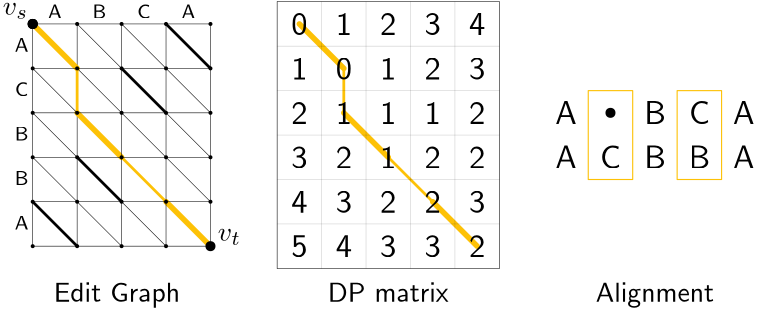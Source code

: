 <?xml version="1.0"?>
<!DOCTYPE ipe SYSTEM "ipe.dtd">
<ipe version="70218" creator="Ipe 7.2.30">
<info created="D:20250324024001" modified="D:20250329160710" pagemode="fullscreen"/>
<preamble>\renewcommand{\familydefault}{\sfdefault}</preamble>
<ipestyle name="lipics-colors">
<color name="blogyellow" value="0.99 0.754 0.027"/>
<color name="lipicsGray" value="0.31 0.31 0.33"/>
<color name="softyellow" value="0.969 0.953 0.84"/>
</ipestyle>
<ipestyle name="default">
<dashstyle name="med dash" value="[2 2] 0"/>
<dashstyle name="short dash" value="[2 1] 0"/>
<dashstyle name="short dot" value="[1 2] 0"/>
<textpad left="1" right="1" top="1" bottom="1"/>
</ipestyle>
<ipestyle name="mybasic">
<symbol name="arrow/arc(spx)">
<path stroke="sym-stroke" fill="sym-stroke" pen="sym-pen">
0 0 m
-1 0.333 l
-1 -0.333 l
h
</path>
</symbol>
<symbol name="arrow/farc(spx)">
<path stroke="sym-stroke" fill="white" pen="sym-pen">
0 0 m
-1 0.333 l
-1 -0.333 l
h
</path>
</symbol>
<symbol name="arrow/ptarc(spx)">
<path stroke="sym-stroke" fill="sym-stroke" pen="sym-pen">
0 0 m
-1 0.333 l
-0.8 0 l
-1 -0.333 l
h
</path>
</symbol>
<symbol name="arrow/fptarc(spx)">
<path stroke="sym-stroke" fill="white" pen="sym-pen">
0 0 m
-1 0.333 l
-0.8 0 l
-1 -0.333 l
h
</path>
</symbol>
<symbol name="mark/circle(sx)" transformations="translations">
<path fill="sym-stroke">
0.6 0 0 0.6 0 0 e
0.4 0 0 0.4 0 0 e
</path>
</symbol>
<symbol name="mark/disk(sx)" transformations="translations">
<path fill="sym-stroke">
0.6 0 0 0.6 0 0 e
</path>
</symbol>
<symbol name="mark/fdisk(sfx)" transformations="translations">
<group>
<path fill="sym-fill">
0.5 0 0 0.5 0 0 e
</path>
<path fill="sym-stroke" fillrule="eofill">
0.6 0 0 0.6 0 0 e
0.4 0 0 0.4 0 0 e
</path>
</group>
</symbol>
<symbol name="mark/box(sx)" transformations="translations">
<path fill="sym-stroke" fillrule="eofill">
-0.6 -0.6 m
0.6 -0.6 l
0.6 0.6 l
-0.6 0.6 l
h
-0.4 -0.4 m
0.4 -0.4 l
0.4 0.4 l
-0.4 0.4 l
h
</path>
</symbol>
<symbol name="mark/square(sx)" transformations="translations">
<path fill="sym-stroke">
-0.6 -0.6 m
0.6 -0.6 l
0.6 0.6 l
-0.6 0.6 l
h
</path>
</symbol>
<symbol name="mark/fsquare(sfx)" transformations="translations">
<group>
<path fill="sym-fill">
-0.5 -0.5 m
0.5 -0.5 l
0.5 0.5 l
-0.5 0.5 l
h
</path>
<path fill="sym-stroke" fillrule="eofill">
-0.6 -0.6 m
0.6 -0.6 l
0.6 0.6 l
-0.6 0.6 l
h
-0.4 -0.4 m
0.4 -0.4 l
0.4 0.4 l
-0.4 0.4 l
h
</path>
</group>
</symbol>
<symbol name="mark/cross(sx)" transformations="translations">
<group>
<path fill="sym-stroke">
-0.43 -0.57 m
0.57 0.43 l
0.43 0.57 l
-0.57 -0.43 l
h
</path>
<path fill="sym-stroke">
-0.43 0.57 m
0.57 -0.43 l
0.43 -0.57 l
-0.57 0.43 l
h
</path>
</group>
</symbol>
<symbol name="arrow/fnormal(spx)">
<path stroke="sym-stroke" fill="white" pen="sym-pen">
0 0 m
-1 0.333 l
-1 -0.333 l
h
</path>
</symbol>
<symbol name="arrow/pointed(spx)">
<path stroke="sym-stroke" fill="sym-stroke" pen="sym-pen">
0 0 m
-1 0.333 l
-0.8 0 l
-1 -0.333 l
h
</path>
</symbol>
<symbol name="arrow/fpointed(spx)">
<path stroke="sym-stroke" fill="white" pen="sym-pen">
0 0 m
-1 0.333 l
-0.8 0 l
-1 -0.333 l
h
</path>
</symbol>
<symbol name="arrow/linear(spx)">
<path stroke="sym-stroke" pen="sym-pen">
-1 0.333 m
0 0 l
-1 -0.333 l
</path>
</symbol>
<symbol name="arrow/fdouble(spx)">
<path stroke="sym-stroke" fill="white" pen="sym-pen">
0 0 m
-1 0.333 l
-1 -0.333 l
h
-1 0 m
-2 0.333 l
-2 -0.333 l
h
</path>
</symbol>
<symbol name="arrow/double(spx)">
<path stroke="sym-stroke" fill="sym-stroke" pen="sym-pen">
0 0 m
-1 0.333 l
-1 -0.333 l
h
-1 0 m
-2 0.333 l
-2 -0.333 l
h
</path>
</symbol>
<symbol name="arrow/mid-normal(spx)">
<path stroke="sym-stroke" fill="sym-stroke" pen="sym-pen">
0.5 0 m
-0.5 0.333 l
-0.5 -0.333 l
h
</path>
</symbol>
<symbol name="arrow/mid-fnormal(spx)">
<path stroke="sym-stroke" fill="white" pen="sym-pen">
0.5 0 m
-0.5 0.333 l
-0.5 -0.333 l
h
</path>
</symbol>
<symbol name="arrow/mid-pointed(spx)">
<path stroke="sym-stroke" fill="sym-stroke" pen="sym-pen">
0.5 0 m
-0.5 0.333 l
-0.3 0 l
-0.5 -0.333 l
h
</path>
</symbol>
<symbol name="arrow/mid-fpointed(spx)">
<path stroke="sym-stroke" fill="white" pen="sym-pen">
0.5 0 m
-0.5 0.333 l
-0.3 0 l
-0.5 -0.333 l
h
</path>
</symbol>
<symbol name="arrow/mid-double(spx)">
<path stroke="sym-stroke" fill="sym-stroke" pen="sym-pen">
1 0 m
0 0.333 l
0 -0.333 l
h
0 0 m
-1 0.333 l
-1 -0.333 l
h
</path>
</symbol>
<symbol name="arrow/mid-fdouble(spx)">
<path stroke="sym-stroke" fill="white" pen="sym-pen">
1 0 m
0 0.333 l
0 -0.333 l
h
0 0 m
-1 0.333 l
-1 -0.333 l
h
</path>
</symbol>
<anglesize name="22.5 deg" value="22.5"/>
<anglesize name="30 deg" value="30"/>
<anglesize name="45 deg" value="45"/>
<anglesize name="60 deg" value="60"/>
<anglesize name="90 deg" value="90"/>
<arrowsize name="large" value="10"/>
<arrowsize name="small" value="5"/>
<arrowsize name="tiny" value="3"/>
<color name="blue" value="0 0 1"/>
<color name="brown" value="0.647 0.165 0.165"/>
<color name="darkblue" value="0 0 0.545"/>
<color name="darkcyan" value="0 0.545 0.545"/>
<color name="darkgray" value="0.663"/>
<color name="darkgreen" value="0 0.392 0"/>
<color name="darkmagenta" value="0.545 0 0.545"/>
<color name="darkorange" value="1 0.549 0"/>
<color name="darkred" value="0.545 0 0"/>
<color name="gold" value="1 0.843 0"/>
<color name="gray" value="0.745"/>
<color name="green" value="0 1 0"/>
<color name="lightblue" value="0.678 0.847 0.902"/>
<color name="lightcyan" value="0.878 1 1"/>
<color name="lightgray" value="0.827"/>
<color name="lightgreen" value="0.565 0.933 0.565"/>
<color name="lightyellow" value="1 1 0.878"/>
<color name="navy" value="0 0 0.502"/>
<color name="orange" value="1 0.647 0"/>
<color name="pink" value="1 0.753 0.796"/>
<color name="purple" value="0.627 0.125 0.941"/>
<color name="red" value="1 0 0"/>
<color name="seagreen" value="0.18 0.545 0.341"/>
<color name="turquoise" value="0.251 0.878 0.816"/>
<color name="violet" value="0.933 0.51 0.933"/>
<color name="yellow" value="1 1 0"/>
<dashstyle name="dash dot dotted" value="[4 2 1 2 1 2] 0"/>
<dashstyle name="dash dotted" value="[4 2 1 2] 0"/>
<dashstyle name="dashed" value="[4] 0"/>
<dashstyle name="dotted" value="[1 3] 0"/>
<gridsize name="02 pts" value="2"/>
<gridsize name="04 pts" value="4"/>
<gridsize name="08 pts" value="8"/>
<gridsize name="16 pts" value="16"/>
<opacity name="10%" value="0.1"/>
<opacity name="20%" value="0.2"/>
<opacity name="30%" value="0.3"/>
<opacity name="50%" value="0.5"/>
<opacity name="75%" value="0.75"/>
<pen name="fat" value="1.2"/>
<pen name="heavier" value="0.8"/>
<pen name="ultrafat" value="2"/>
<symbolsize name="large" value="5"/>
<symbolsize name="small" value="2"/>
<symbolsize name="tiny" value="1.1"/>
<textsize name="Huge" value="\Huge"/>
<textsize name="LARGE" value="\LARGE"/>
<textsize name="Large" value="\Large"/>
<textsize name="footnote" value="\footnotesize"/>
<textsize name="huge" value="\huge"/>
<textsize name="large" value="\large"/>
<textsize name="script" value="\scriptsize"/>
<textsize name="small" value="\small"/>
<textsize name="tiny" value="\tiny"/>
<textstyle name="center" begin="\begin{center}" end="\end{center}"/>
<textstyle name="item" begin="\begin{itemize}\item{}" end="\end{itemize}"/>
<textstyle name="itemize" begin="\begin{itemize}" end="\end{itemize}"/>
<tiling name="falling" angle="-60" step="4" width="1"/>
<tiling name="rising" angle="30" step="4" width="1"/>
</ipestyle>
<page>
<layer name="dots"/>
<layer name="grid"/>
<layer name="mismatches"/>
<layer name="matches"/>
<layer name="path"/>
<layer name="text"/>
<layer name="dp-grid"/>
<layer name="dp-vals"/>
<layer name="alpha"/>
<view layers="dots grid mismatches matches path text dp-grid dp-vals alpha" active="dp-grid" name="edit-graph"/>
<path layer="dots" matrix="1 0 0 1 96 0" stroke="blogyellow" pen="2" cap="1">
112 736 m
128 720 l
</path>
<path layer="dp-vals" matrix="1 0 0 1 96 0" stroke="blogyellow" pen="1" cap="1" join="1">
112 736 m
120 728 l
128 720 l
128 704 l
144 688 l
160 672 l
176 656 l
</path>
<path layer="grid" matrix="1 0 0 1 -48 0" stroke="black" pen="0.2" cap="1">
176 736 m
176 656 l
</path>
<path layer="matches" matrix="1 0 0 1 16 -32" stroke="blogyellow" pen="2" cap="1">
112 736 m
128 720 l
</path>
<path layer="path" stroke="blogyellow" pen="1" cap="1">
112 736 m
120 728 l
128 720 l
128 704 l
144 688 l
160 672 l
176 656 l
</path>
<path layer="matches" stroke="blogyellow" pen="2" cap="1">
112 736 m
128 720 l
</path>
<path layer="dp-vals" matrix="1 0 0 1 112 -32" stroke="blogyellow" pen="2" cap="1">
112 736 m
128 720 l
</path>
<path matrix="1 0 0 1 144 -64" stroke="blogyellow" pen="2" cap="1">
112 736 m
128 720 l
</path>
<path layer="matches" matrix="1 0 0 1 48 -64" stroke="blogyellow" pen="2" cap="1">
112 736 m
128 720 l
</path>
<use layer="dots" matrix="1 0 0 1 80 0" name="mark/disk(sx)" pos="32 736" size="3" stroke="black"/>
<use matrix="1 0 0 1 144 -80" name="mark/disk(sx)" pos="32 736" size="3" stroke="black"/>
<use name="mark/disk(sx)" pos="128 736" size="1.2" stroke="black"/>
<use name="mark/disk(sx)" pos="144 736" size="1.2" stroke="black"/>
<use name="mark/disk(sx)" pos="160 736" size="1.2" stroke="black"/>
<use name="mark/disk(sx)" pos="176 736" size="1.2" stroke="black"/>
<use name="mark/disk(sx)" pos="176 720" size="1.2" stroke="black"/>
<use name="mark/disk(sx)" pos="160 720" size="1.2" stroke="black"/>
<use name="mark/disk(sx)" pos="144 720" size="1.2" stroke="black"/>
<use name="mark/disk(sx)" pos="128 720" size="1.2" stroke="black"/>
<use name="mark/disk(sx)" pos="112 720" size="1.2" stroke="black"/>
<use name="mark/disk(sx)" pos="112 704" size="1.2" stroke="black"/>
<use name="mark/disk(sx)" pos="128 704" size="1.2" stroke="black"/>
<use name="mark/disk(sx)" pos="144 704" size="1.2" stroke="black"/>
<use name="mark/disk(sx)" pos="160 704" size="1.2" stroke="black"/>
<use name="mark/disk(sx)" pos="176 704" size="1.2" stroke="black"/>
<use name="mark/disk(sx)" pos="176 688" size="1.2" stroke="black"/>
<use name="mark/disk(sx)" pos="160 688" size="1.2" stroke="black"/>
<use name="mark/disk(sx)" pos="144 688" size="1.2" stroke="black"/>
<use name="mark/disk(sx)" pos="128 688" size="1.2" stroke="black"/>
<use name="mark/disk(sx)" pos="112 688" size="1.2" stroke="black"/>
<use name="mark/disk(sx)" pos="112 672" size="1.2" stroke="black"/>
<use name="mark/disk(sx)" pos="112 656" size="1.2" stroke="black"/>
<use name="mark/disk(sx)" pos="128 656" size="1.2" stroke="black"/>
<use name="mark/disk(sx)" pos="128 672" size="1.2" stroke="black"/>
<use name="mark/disk(sx)" pos="144 672" size="1.2" stroke="black"/>
<use name="mark/disk(sx)" pos="144 656" size="1.2" stroke="black"/>
<use name="mark/disk(sx)" pos="160 656" size="1.2" stroke="black"/>
<use name="mark/disk(sx)" pos="160 672" size="1.2" stroke="black"/>
<use name="mark/disk(sx)" pos="176 672" size="1.2" stroke="black"/>
<use name="mark/disk(sx)" pos="112 736" size="3" stroke="black"/>
<use name="mark/disk(sx)" pos="112 736" size="3" stroke="black"/>
<text layer="text" matrix="1 0 0 1 -1.68318 1.8398" transformations="translations" pos="112 736" stroke="black" type="label" width="9.087" height="4.294" depth="1.49" halign="right" valign="bottom" style="math">v_s</text>
<path layer="grid" stroke="black" pen="0.2" cap="1">
112 656 m
176 656 l
</path>
<path matrix="1 0 0 1 0 16" stroke="black" pen="0.2" cap="1">
112 656 m
176 656 l
</path>
<path matrix="1 0 0 1 0 32" stroke="black" pen="0.2" cap="1">
112 656 m
176 656 l
</path>
<path layer="dp-grid" matrix="1.25 0 0 1 60 72" stroke="black" pen="0.2" cap="1" stroke-opacity="20%">
112 656 m
176 656 l
</path>
<path layer="grid" matrix="1 0 0 1 0 64" stroke="black" pen="0.2" cap="1">
112 656 m
176 656 l
</path>
<path matrix="1 0 0 1 0 80" stroke="black" pen="0.2" cap="1">
112 656 m
176 656 l
</path>
<path stroke="black" pen="0.2" cap="1">
176 736 m
176 656 l
</path>
<path matrix="1 0 0 1 -16 0" stroke="black" pen="0.2" cap="1">
176 736 m
176 656 l
</path>
<path matrix="1 0 0 1 -32 0" stroke="black" pen="0.2" cap="1">
176 736 m
176 656 l
</path>
<path matrix="1 0 0 1 -64 0" stroke="black" pen="0.2" cap="1">
176 736 m
176 656 l
</path>
<path layer="matches" stroke="black" pen="1" cap="1">
160 736 m
176 720 l
</path>
<path matrix="1 0 0 1 -48 -64" stroke="black" pen="1" cap="1">
160 736 m
176 720 l
</path>
<path matrix="1 0 0 1 -32 -48" stroke="black" pen="1" cap="1">
160 736 m
176 720 l
</path>
<path matrix="1 0 0 1 -16 -16" stroke="black" pen="1" cap="1">
160 736 m
176 720 l
</path>
<path layer="mismatches" matrix="1 0 0 1 -48 -48" stroke="black" pen="0.2" cap="1">
160 736 m
176 720 l
</path>
<path matrix="1 0 0 1 -48 -16" stroke="black" pen="0.2" cap="1">
160 736 m
176 720 l
</path>
<path matrix="1 0 0 1 -48 -32" stroke="black" pen="0.2" cap="1">
160 736 m
176 720 l
</path>
<path matrix="1 0 0 1 -32 0" stroke="black" pen="0.2" cap="1">
160 736 m
176 720 l
</path>
<path matrix="1 0 0 1 -16 0" stroke="black" pen="0.2" cap="1">
160 736 m
176 720 l
</path>
<path matrix="1 0 0 1 0 -16" stroke="black" pen="0.2" cap="1">
160 736 m
176 720 l
</path>
<path matrix="1 0 0 1 -16 -32" stroke="black" pen="0.2" cap="1">
160 736 m
176 720 l
</path>
<path matrix="1 0 0 1 0 -32" stroke="black" pen="0.2" cap="1">
160 736 m
176 720 l
</path>
<path matrix="1 0 0 1 0 -48" stroke="black" pen="0.2" cap="1">
160 736 m
176 720 l
</path>
<path matrix="1 0 0 1 -16 -64" stroke="black" pen="0.2" cap="1">
160 736 m
176 720 l
</path>
<path matrix="1 0 0 1 -32 -64" stroke="black" pen="0.2" cap="1">
160 736 m
176 720 l
</path>
<path matrix="1 0 0 1 -32 -16" stroke="black" pen="0.2" cap="1">
160 736 m
176 720 l
</path>
<text layer="text" matrix="1 0 0 1 66.6588 -73.7668" transformations="translations" pos="112 736" stroke="black" type="label" width="8.337" height="4.294" depth="1.49" valign="top" style="math">v_t</text>
<path layer="grid" matrix="1 0 0 1 0 48" stroke="black" pen="0.2" cap="1">
112 656 m
176 656 l
</path>
<path layer="dp-grid" matrix="1.25 0 0 1 60 88" stroke="black" pen="0.2" cap="1">
112 656 m
176 656 l
</path>
<path matrix="1.25 0 0 1 60 56" stroke="black" pen="0.2" cap="1" stroke-opacity="20%">
112 656 m
176 656 l
</path>
<path matrix="1.25 0 0 1 60 24" stroke="black" pen="0.2" cap="1" stroke-opacity="20%">
112 656 m
176 656 l
</path>
<path matrix="1.25 0 0 1 60 40" stroke="black" pen="0.2" cap="1" stroke-opacity="20%">
112 656 m
176 656 l
</path>
<path matrix="1.25 0 0 1 60 8" stroke="black" pen="0.2" cap="1" stroke-opacity="20%">
112 656 m
176 656 l
</path>
<path matrix="1.25 0 0 1 60 -8" stroke="black" pen="0.2" cap="1">
112 656 m
176 656 l
</path>
<path matrix="1 0 0 1 -8 0" stroke="black" pen="0.2" cap="1">
208 648 m
208 744 l
</path>
<path matrix="1 0 0 1 -8 0" stroke="black" pen="0.2" cap="1" stroke-opacity="20%">
224 744 m
224 648 l
</path>
<path matrix="1 0 0 1 -8 0" stroke="black" pen="0.2" cap="1" stroke-opacity="20%">
240 648 m
240 744 l
</path>
<path matrix="1 0 0 1 -8 0" stroke="black" pen="0.2" cap="1" stroke-opacity="20%">
256 744 m
256 648 l
</path>
<path matrix="1 0 0 1 -8 0" stroke="black" pen="0.2" cap="1" stroke-opacity="20%">
272 648 m
272 744 l
</path>
<path matrix="1 0 0 1 -8 0" stroke="black" pen="0.2" cap="1">
288 744 m
288 648 l
</path>
<text layer="dp-vals" matrix="1 0 0 1 88.4375 -10.491" transformations="translations" pos="119.563 742.491" stroke="black" type="label" width="5.853" height="7.832" depth="0" halign="center" valign="baseline" size="large">0</text>
<text matrix="1 0 0 1 104.438 -26.491" transformations="translations" pos="119.563 742.491" stroke="black" type="label" width="5.853" height="7.832" depth="0" halign="center" valign="baseline" size="large">0</text>
<text matrix="1 0 0 1 104.438 -42.491" transformations="translations" pos="119.563 742.491" stroke="black" type="label" width="5.853" height="7.832" depth="0" halign="center" valign="baseline" size="large">1</text>
<text matrix="1 0 0 1 120.437 -42.491" transformations="translations" pos="119.563 742.491" stroke="black" type="label" width="5.853" height="7.832" depth="0" halign="center" valign="baseline" size="large">1</text>
<text matrix="1 0 0 1 120.437 -26.491" transformations="translations" pos="119.563 742.491" stroke="black" type="label" width="5.853" height="7.832" depth="0" halign="center" valign="baseline" size="large">1</text>
<text matrix="1 0 0 1 136.437 -42.491" transformations="translations" pos="119.563 742.491" stroke="black" type="label" width="5.853" height="7.832" depth="0" halign="center" valign="baseline" size="large">1</text>
<text matrix="1 0 0 1 120.437 -58.491" transformations="translations" pos="119.563 742.491" stroke="black" type="label" width="5.853" height="7.832" depth="0" halign="center" valign="baseline" size="large">1</text>
<text matrix="1 0 0 1 104.438 -10.491" transformations="translations" pos="119.563 742.491" stroke="black" type="label" width="5.853" height="7.832" depth="0" halign="center" valign="baseline" size="large">1</text>
<text matrix="1 0 0 1 88.4375 -26.491" transformations="translations" pos="119.563 742.491" stroke="black" type="label" width="5.853" height="7.832" depth="0" halign="center" valign="baseline" size="large">1</text>
<text matrix="1 0 0 1 88.4375 -42.491" transformations="translations" pos="119.563 742.491" stroke="black" type="label" width="5.853" height="7.832" depth="0" halign="center" valign="baseline" size="large">2</text>
<text matrix="1 0 0 1 104.438 -58.491" transformations="translations" pos="119.563 742.491" stroke="black" type="label" width="5.853" height="7.832" depth="0" halign="center" valign="baseline" size="large">2</text>
<text matrix="1 0 0 1 120.437 -74.491" transformations="translations" pos="119.563 742.491" stroke="black" type="label" width="5.853" height="7.832" depth="0" halign="center" valign="baseline" size="large">2</text>
<text matrix="1 0 0 1 136.437 -74.491" transformations="translations" pos="119.563 742.491" stroke="black" type="label" width="5.853" height="7.832" depth="0" halign="center" valign="baseline" size="large">2</text>
<text matrix="1 0 0 1 136.437 -58.491" transformations="translations" pos="119.563 742.491" stroke="black" type="label" width="5.853" height="7.832" depth="0" halign="center" valign="baseline" size="large">2</text>
<text matrix="1 0 0 1 152.437 -58.491" transformations="translations" pos="119.563 742.491" stroke="black" type="label" width="5.853" height="7.832" depth="0" halign="center" valign="baseline" size="large">2</text>
<text matrix="1 0 0 1 152.437 -42.491" transformations="translations" pos="119.563 742.491" stroke="black" type="label" width="5.853" height="7.832" depth="0" halign="center" valign="baseline" size="large">2</text>
<text matrix="1 0 0 1 136.437 -26.491" transformations="translations" pos="119.563 742.491" stroke="black" type="label" width="5.853" height="7.832" depth="0" halign="center" valign="baseline" size="large">2</text>
<text matrix="1 0 0 1 120.437 -10.491" transformations="translations" pos="119.563 742.491" stroke="black" type="label" width="5.853" height="7.832" depth="0" halign="center" valign="baseline" size="large">2</text>
<text matrix="1 0 0 1 136.437 -10.491" transformations="translations" pos="119.563 742.491" stroke="black" type="label" width="5.853" height="7.832" depth="0" halign="center" valign="baseline" size="large">3</text>
<text matrix="1 0 0 1 152.437 -26.491" transformations="translations" pos="119.563 742.491" stroke="black" type="label" width="5.853" height="7.832" depth="0" halign="center" valign="baseline" size="large">3</text>
<text matrix="1 0 0 1 152.437 -74.491" transformations="translations" pos="119.563 742.491" stroke="black" type="label" width="5.853" height="7.832" depth="0" halign="center" valign="baseline" size="large">3</text>
<text matrix="1 0 0 1 136.437 -90.491" transformations="translations" pos="119.563 742.491" stroke="black" type="label" width="5.853" height="7.832" depth="0" halign="center" valign="baseline" size="large">3</text>
<text matrix="1 0 0 1 120.437 -90.491" transformations="translations" pos="119.563 742.491" stroke="black" type="label" width="5.853" height="7.832" depth="0" halign="center" valign="baseline" size="large">3</text>
<text matrix="1 0 0 1 104.438 -74.491" transformations="translations" pos="119.563 742.491" stroke="black" type="label" width="5.853" height="7.832" depth="0" halign="center" valign="baseline" size="large">3</text>
<text matrix="1 0 0 1 88.4375 -58.491" transformations="translations" pos="119.563 742.491" stroke="black" type="label" width="5.853" height="7.832" depth="0" halign="center" valign="baseline" size="large">3</text>
<text matrix="1 0 0 1 88.4375 -74.491" transformations="translations" pos="119.563 742.491" stroke="black" type="label" width="5.853" height="7.832" depth="0" halign="center" valign="baseline" size="large">4</text>
<text matrix="1 0 0 1 104.438 -90.491" transformations="translations" pos="119.563 742.491" stroke="black" type="label" width="5.853" height="7.832" depth="0" halign="center" valign="baseline" size="large">4</text>
<text matrix="1 0 0 1 152.438 -10.491" transformations="translations" pos="119.563 742.491" stroke="black" type="label" width="5.853" height="7.832" depth="0" halign="center" valign="baseline" size="large">4</text>
<text matrix="1 0 0 1 88.4375 -90.491" transformations="translations" pos="119.563 742.491" stroke="black" type="label" width="5.853" height="7.832" depth="0" halign="center" valign="baseline" size="large">5</text>
<text layer="alpha" matrix="1 0 0 1 184.437 -42.4911" transformations="translations" pos="119.563 742.491" stroke="black" type="label" width="7.735" height="8.302" depth="0" halign="center" valign="baseline" size="large">A</text>
<text matrix="1 0 0 1 216.438 -42.4911" transformations="translations" pos="119.563 742.491" stroke="black" type="label" width="7.769" height="8.302" depth="0" halign="center" valign="baseline" size="large">B</text>
<text matrix="1 0 0 1 232.438 -42.4911" transformations="translations" pos="119.563 742.491" stroke="black" type="label" width="7.479" height="8.302" depth="0" halign="center" valign="baseline" size="large">C</text>
<text matrix="1 0 0 1 200.438 -58.491" transformations="translations" pos="119.563 742.491" stroke="black" type="label" width="7.479" height="8.302" depth="0" halign="center" valign="baseline" size="large">C</text>
<text matrix="1 0 0 1 248.438 -42.4911" transformations="translations" pos="119.563 742.491" stroke="black" type="label" width="7.735" height="8.302" depth="0" halign="center" valign="baseline" size="large">A</text>
<text matrix="1 0 0 1 184.438 -58.491" transformations="translations" pos="119.563 742.491" stroke="black" type="label" width="7.735" height="8.302" depth="0" halign="center" valign="baseline" size="large">A</text>
<text matrix="1 0 0 1 248.438 -58.491" transformations="translations" pos="119.563 742.491" stroke="black" type="label" width="7.735" height="8.302" depth="0" halign="center" valign="baseline" size="large">A</text>
<text matrix="1 0 0 1 216.438 -58.491" transformations="translations" pos="119.563 742.491" stroke="black" type="label" width="7.769" height="8.302" depth="0" halign="center" valign="baseline" size="large">B</text>
<text matrix="1 0 0 1 232.438 -58.491" transformations="translations" pos="119.563 742.491" stroke="black" type="label" width="7.769" height="8.302" depth="0" halign="center" valign="baseline" size="large">B</text>
<use matrix="1 0 0 1 8 0" name="mark/disk(sx)" pos="312 704" size="normal" stroke="black"/>
<text matrix="1 0 0 1 152.437 -90.491" transformations="translations" pos="119.563 742.491" stroke="black" type="label" width="5.853" height="7.832" depth="0" halign="center" valign="baseline" size="large">2</text>
<path layer="dots" stroke="blogyellow" cap="1" join="1">
328 680 m
328 712 l
312 712 l
312 680 l
h
</path>
<path matrix="1 0 0 1 32 0" stroke="blogyellow" cap="1" join="1">
328 680 m
328 712 l
312 712 l
312 680 l
h
</path>
<text matrix="1 0 0 1 8 -4" transformations="translations" pos="136 640" stroke="black" type="label" width="48.845" height="6.926" depth="1.93" halign="center" valign="baseline">Edit Graph
</text>
<text matrix="1 0 0 1 104 -4" transformations="translations" pos="136 640" stroke="black" type="label" width="43.559" height="6.918" depth="0" halign="center" valign="baseline">DP matrix</text>
<text matrix="1 0 0 1 200 -4" transformations="translations" pos="136 640" stroke="black" type="label" width="42.618" height="6.926" depth="1.93" halign="center" valign="baseline">Alignment</text>
<text layer="dp-grid" matrix="1 0 0 1 0.437 -4.491" transformations="translations" pos="119.563 742.491" stroke="black" type="label" width="4.94" height="4.843" depth="0" halign="center" valign="baseline" size="7">A</text>
<text matrix="1 0 0 1 16.438 -4.491" transformations="translations" pos="119.563 742.491" stroke="black" type="label" width="4.94" height="4.843" depth="0" halign="center" valign="baseline" size="7">B</text>
<text matrix="1 0 0 1 32.438 -4.491" transformations="translations" pos="119.563 742.491" stroke="black" type="label" width="4.734" height="4.843" depth="0" halign="center" valign="baseline" size="7">C</text>
<text matrix="1 0 0 1 -11.562 -32.491" transformations="translations" pos="119.563 742.491" stroke="black" type="label" width="4.734" height="4.843" depth="0" halign="center" valign="baseline" size="7">C</text>
<text matrix="1 0 0 1 48.438 -4.491" transformations="translations" pos="119.563 742.491" stroke="black" type="label" width="4.94" height="4.843" depth="0" halign="center" valign="baseline" size="7">A</text>
<text matrix="1 0 0 1 -11.562 -16.491" transformations="translations" pos="119.563 742.491" stroke="black" type="label" width="4.94" height="4.843" depth="0" halign="center" valign="baseline" size="7">A</text>
<text matrix="1 0 0 1 -11.562 -80.491" transformations="translations" pos="119.563 742.491" stroke="black" type="label" width="4.94" height="4.843" depth="0" halign="center" valign="baseline" size="7">A</text>
<text matrix="1 0 0 1 -11.562 -48.491" transformations="translations" pos="119.563 742.491" stroke="black" type="label" width="4.94" height="4.843" depth="0" halign="center" valign="baseline" size="7">B</text>
<text matrix="1 0 0 1 -11.562 -64.491" transformations="translations" pos="119.563 742.491" stroke="black" type="label" width="4.94" height="4.843" depth="0" halign="center" valign="baseline" size="7">B</text>
</page>
<page>
<layer name="alpha"/>
<view layers="alpha" active="alpha" name="alignment-modes"/>
<group layer="alpha" matrix="1 0 0 1 88 0">
<path matrix="1 0 0 1 104 0" fill="blogyellow" opacity="50%" stroke-opacity="opaque">
224 692 m
224 696 l
160 696 l
160 692 l
h
</path>
<path stroke="blogyellow" pen="1" cap="1" join="1">
264 768 m
264 768 l
280 752 l
280 744 l
288 736 l
296 728 l
304 728 l
328 704 l
328 704 l
</path>
<path matrix="1 0 0 1 -8 0" stroke="black" pen="2" cap="1" join="1">
256 768 m
352 768 l
</path>
<path matrix="1 0 0 1 -8 0" stroke="black" pen="2" cap="1" join="1">
352 704 m
256 704 l
</path>
<path matrix="1 0 0 1 -8 0" stroke="black" pen="0.4" cap="1" join="1">
256 768 m
256 704 l
352 704 l
352 768 l
256 768 l
</path>
<text matrix="0.433026 0 0 0.146701 212.859 657.293" transformations="translations" pos="192 784" stroke="black" type="label" width="56.44" height="8.307" depth="2.32" halign="center" valign="baseline" size="12">Semi-global</text>
<path matrix="1.6 0 0 1 -120 -52" stroke="black" dash="dashed" pen="1" cap="1" join="1" arrow="normal/small">
240 744 m
280 744 l
</path>
<path stroke="black" pen="1" cap="1" join="1" arrow="normal/small">
248 696 m
264 696 l
328 696 l
344 696 l
</path>
</group>
<group matrix="1 0 0 1 -48 4">
<path matrix="1 0 0 1 128 -76" stroke="blogyellow" pen="1" cap="1" join="1">
32 736 m
40 728 l
48 720 l
48 712 l
56 704 l
64 696 l
72 696 l
80 688 l
96 672 l
</path>
<path matrix="1 0 0 1 -208 -108" stroke="black" pen="0.4" cap="1" join="1">
368 768 m
368 704 l
464 704 l
464 768 l
h
</path>
<path matrix="1 0 0 1 0 -108" fill="blogyellow" opacity="50%" stroke-opacity="opaque">
224 692 m
224 696 l
160 696 l
160 692 l
h
</path>
<path matrix="1 0 0 1 -96 -108" stroke="black" pen="2" cap="1" join="1">
352 704 m
256 704 l
</path>
<text matrix="0.433026 0 0 0.146701 124.859 549.293" transformations="translations" pos="192 784" stroke="black" type="label" width="46.863" height="8.302" depth="0" halign="center" valign="baseline" size="12">Extension</text>
<path matrix="1 0 0 1 16 -4" stroke="black" dash="dashed" pen="1" cap="1" join="1" arrow="normal/small">
144 588 m
208 588 l
</path>
<path matrix="1 0 0 1 16 -4" stroke="black" pen="1" cap="1" join="1" arrow="normal/small">
144 592 m
208 592 l
240 592 l
</path>
<use matrix="1 0 0 1 128 -76" name="mark/disk(sx)" pos="32 736" size="4" stroke="black"/>
<path matrix="1 0 0 1 16 -4" stroke="black" pen="2" cap="1" join="1">
240 664 m
240 600 l
144 600 l
</path>
</group>
<group matrix="1 0 0 1 -32 0">
<path fill="blogyellow" opacity="50%" stroke-opacity="opaque">
224 692 m
224 696 l
160 696 l
160 692 l
h
</path>
<path matrix="1.6 0 0 1 -224 -52" stroke="black" dash="dashed" pen="1" cap="1" join="1" arrow="normal/small">
240 744 m
280 744 l
</path>
<path matrix="1 0 0 1 128 32" stroke="blogyellow" pen="1" cap="1" join="1">
32 736 m
40 728 l
48 720 l
48 712 l
56 704 l
64 696 l
72 696 l
80 688 l
96 672 l
</path>
<path matrix="1 0 0 1 128 32" stroke="black" pen="0.4" cap="1" join="1">
32 736 m
32 672 l
96 672 l
96 736 l
32 736 l
</path>
<use matrix="1 0 0 1 128 32" name="mark/disk(sx)" pos="32 736" size="4" stroke="black"/>
<use matrix="1 0 0 1 192 -32" name="mark/disk(sx)" pos="32 736" size="4" stroke="black"/>
<path matrix="1.6 0 0 1 -224 -48" stroke="black" pen="1" cap="1" join="1" arrow="normal/small">
240 744 m
280 744 l
</path>
<text matrix="1 0 0 1.9298 0 -740.682" transformations="translations" pos="192 784" stroke="black" type="label" width="30.773" height="8.302" depth="0" halign="center" valign="baseline" size="12">Global</text>
</group>
<group matrix="1 0 0 1 -64 0">
<path matrix="1 0 0 1 -80 -104" stroke="black" pen="0.4" cap="1" join="1">
368 768 m
368 704 l
464 704 l
464 768 l
h
</path>
<path matrix="1 0 0 1 128 -104" fill="blogyellow" opacity="50%" stroke-opacity="opaque">
224 692 m
224 696 l
160 696 l
160 692 l
h
</path>
<path matrix="1 0 0 1 -80 -104" stroke="blogyellow" pen="1" cap="1" join="1">
368 752 m
368 752 l
384 736 l
400 736 l
416 720 l
432 704 l
</path>
<path matrix="1 0 0 1 -80 -104" stroke="black" pen="2" cap="1" join="1">
464 704 m
368 704 l
368 768 l
</path>
<text matrix="0.433026 0 0 0.146701 252.859 553.293" transformations="translations" pos="192 784" stroke="black" type="label" width="37.532" height="8.307" depth="2.32" halign="center" valign="baseline" size="12">Overlap</text>
<path matrix="1 0 0 1 -80 -104" stroke="black" dash="dashed" pen="1" cap="1" join="1" arrow="normal/small">
352 688 m
368 692 l
432 692 l
</path>
<path matrix="1 0 0 1 -80 -104" stroke="black" pen="1" cap="1" join="1" arrow="normal/small">
368 696 m
432 696 l
464 696 l
</path>
</group>
<group matrix="1 0 0 1 8 0">
<path fill="gray" opacity="10%" stroke-opacity="opaque">
440 768 m
512 768 l
512 704 l
440 704 l
h
</path>
<path stroke="black" pen="0.4" cap="1" join="1">
440 768 m
440 704 l
512 704 l
512 768 l
h
</path>
<path fill="gray" opacity="10%" stroke-opacity="opaque">
440 768 m
512 768 l
512 704 l
440 704 l
h
</path>
<path matrix="0.833333 0 0 1 242.667 104" fill="blogyellow" opacity="50%" stroke-opacity="opaque">
304 588 m
304 592 l
256 592 l
256 588 l
h
</path>
<text matrix="0.433026 0 0 0.146701 396.859 657.293" transformations="translations" pos="192 784" stroke="black" type="label" width="26.062" height="8.302" depth="0" halign="center" valign="baseline" size="12">Local</text>
<path matrix="1 0 0 1 72 104" stroke="black" dash="dashed" pen="1" cap="1" join="1" arrow="normal/small">
376 584 m
384 588 l
424 588 l
440 584 l
</path>
<path stroke="black" pen="1" cap="1" join="1" arrow="normal/small">
440 696 m
456 696 l
496 696 l
512 696 l
</path>
<path matrix="1 0 0 1 80 104" stroke="blogyellow" pen="1" cap="1" join="1">
376 656 m
376 656 l
384 648 l
384 640 l
392 632 l
400 624 l
408 624 l
416 616 l
</path>
<use matrix="1 0 0 1 72 104" name="mark/disk(sx)" pos="424 616" size="4" stroke="blogyellow"/>
<use matrix="1 0 0 1 72 104" name="mark/disk(sx)" pos="384 656" size="4" stroke="blogyellow"/>
</group>
<group matrix="1 0 0 1 96 -104">
<path stroke="black" pen="0.4" cap="1" join="1">
352 768 m
352 704 l
424 704 l
424 768 l
h
</path>
<path matrix="1 0 0 1 96 104" fill="blogyellow" opacity="50%" stroke-opacity="opaque">
304 588 m
304 592 l
256 592 l
256 588 l
h
</path>
<text matrix="0.433026 0 0 0.146701 304.859 657.293" transformations="translations" pos="192 784" stroke="black" type="label" width="75.055" height="8.302" depth="0" halign="center" valign="baseline" size="12">Local-extension</text>
<path matrix="1 0 0 1 96 104" stroke="black" dash="dashed" pen="1" cap="1" join="1" arrow="normal/small">
256 588 m
304 588 l
320 584 l
</path>
<path stroke="black" pen="1" cap="1" join="1" arrow="normal/small">
352 696 m
400 696 l
424 696 l
</path>
<path fill="gray" opacity="10%" stroke-opacity="opaque">
352 768 m
424 768 l
424 704 l
352 704 l
h
</path>
<path matrix="1 0 0 1 96 104" stroke="blogyellow" pen="1" cap="1" join="1">
256 664 m
264 656 l
272 648 l
272 640 l
280 632 l
288 624 l
296 624 l
304 616 l
</path>
<use matrix="1 0 0 1 320 32" name="mark/disk(sx)" pos="32 736" size="4" stroke="black"/>
<use matrix="1 0 0 1 96 104" name="mark/disk(sx)" pos="304 616" size="4" stroke="blogyellow"/>
</group>
<group matrix="1 0 0 1 -16 0">
<path matrix="1 0 0 1 -16 0" stroke="black" pen="0.4" cap="1" join="1">
256 768 m
256 704 l
352 704 l
352 768 l
256 768 l
</path>
<path matrix="1 0 0 1 96 0" fill="blogyellow" opacity="50%" stroke-opacity="opaque">
224 692 m
224 696 l
160 696 l
160 692 l
h
</path>
<path matrix="1 0 0 1 -8 0" stroke="blogyellow" pen="1" cap="1" join="1">
264 768 m
264 768 l
280 752 l
280 744 l
288 736 l
296 728 l
304 728 l
328 704 l
328 704 l
</path>
<path stroke="black" pen="2" cap="1" join="1">
240 744 m
240 768 l
272 768 l
</path>
<path stroke="black" pen="2" cap="1" join="1">
336 728 m
336 704 l
304 704 l
</path>
<text matrix="0.433026 0 0 0.146701 204.859 657.293" transformations="translations" pos="192 784" stroke="black" type="label" width="45.334" height="8.302" depth="0" halign="center" valign="baseline" size="12">Ends-free</text>
<path matrix="1.6 0 0 1 -128 -52" stroke="black" dash="dashed" pen="1" cap="1" join="1" arrow="normal/small">
240 744 m
280 744 l
</path>
<path matrix="1 0 0 1 -8 0" stroke="black" pen="1" cap="1" join="1" arrow="normal/small">
248 696 m
264 696 l
328 696 l
344 696 l
</path>
</group>
<group matrix="1 0 0 1 168 104">
<path fill="blogyellow" opacity="20%" stroke-opacity="opaque">
240 484 m
256 480 l
256 482 l
240 486 l
h
</path>
<path matrix="1 0 0 1 8 0" stroke="blogyellow" dash="med dash" pen="1" cap="1" join="1">
232 512 m
232 496 l
</path>
<path matrix="1 0 0 0.75 8 132" fill="gray" opacity="10%" stroke-opacity="opaque">
160 560 m
160 496 l
256 496 l
256 560 l
h
</path>
<path matrix="1 0 0 1 8 0" fill="blogyellow" opacity="50%" stroke-opacity="opaque">
232 484 m
232 488 l
176 488 l
176 484 l
h
</path>
<path matrix="1 0 0 1 8 0" stroke="blogyellow" pen="1" cap="1" join="1">
176 560 m
200 536 l
208 536 l
216 528 l
216 528 l
216 528 l
232 512 l
232 512 l
</path>
<text matrix="0.433026 0 0 0.146701 132.859 449.293" transformations="translations" pos="192 784" stroke="black" type="label" width="39.608" height="8.307" depth="2.32" halign="center" valign="baseline" size="12">Clipping</text>
<path matrix="1 0 0 1 8 0" stroke="black" dash="dashed" pen="1" cap="1" join="1" arrow="normal/small">
176 484 m
232 484 l
248 480 l
</path>
<path matrix="1 0 0 1 -80 -208" stroke="black" pen="1" cap="1" join="1" arrow="normal/small">
248 696 m
264 696 l
328 696 l
344 696 l
</path>
<path matrix="1 0 0 1 8 0" stroke="0.922" pen="0.5" cap="1" join="1">
160 552 m
160 560 l
168 560 l
</path>
<use matrix="1 0 0 1 8 0" name="mark/disk(sx)" pos="160 560" size="4" stroke="black"/>
<path matrix="1 0 0 1 8 0" stroke="0.922" pen="0.5" cap="1" join="1">
248 496 m
256 496 l
256 504 l
</path>
<use matrix="1 0 0 1 8 0" name="mark/disk(sx)" pos="256 496" size="4" stroke="black"/>
<path matrix="1 0 0 1 8 0" stroke="black" pen="2" cap="1" join="1">
256 560 m
256 504 l
256 496 m
160 496 l
</path>
<path matrix="1 0 0 1 8 0" stroke="black" pen="2" cap="1" join="1">
160 496 m
160 552 l
160 552 l
160 560 m
256 560 l
</path>
<use matrix="1 0 0 1 24 0" name="mark/disk(sx)" pos="216 512" size="4" stroke="blogyellow"/>
</group>
</page>
<page>
<layer name="alpha"/>
<view layers="alpha" active="alpha" name="dimentions"/>
<path layer="alpha" matrix="1 0 0 1 48 -112" fill="blogyellow" opacity="10%">
224 692 m
224 696 l
160 696 l
160 692 l
h
</path>
<path matrix="1 0 0 1 4 0" stroke="blogyellow" dash="med dash" pen="1" cap="1" join="1" stroke-opacity="20%">
172 672 m
172 672 l
188 656 l
196 648 l
196 640 l
204 632 l
204 632 l
228 608 l
</path>
<path fill="blogyellow" opacity="50%" stroke-opacity="opaque">
320 596 m
320 600 l
240 600 l
240 596 l
h
</path>
<path stroke="black" dash="dashed" pen="1" cap="1" join="1" arrow="normal/small">
240 596 m
320 596 l
</path>
<path matrix="1 0 0 1 0 4" fill="blogyellow" opacity="50%" stroke-opacity="opaque">
280 708 m
280 712 l
240 712 l
240 708 l
h
</path>
<path matrix="1 0 0 1 8 4" fill="blogyellow" opacity="50%" stroke-opacity="opaque">
320 708 m
320 712 l
288 712 l
288 708 l
h
</path>
<path matrix="1 0 0 1 -136 -96" stroke="blogyellow" pen="1" cap="1" join="1">
264 768 m
264 768 l
280 752 l
280 744 l
288 736 l
296 728 l
304 728 l
328 704 l
328 704 l
</path>
<path matrix="1 0 0 0.75 0 172" stroke="black" pen="0.4" cap="1" join="1">
224 768 m
224 736 l
352 736 l
352 768 l
224 768 l
</path>
<path matrix="1 0 0 1 0 -4" stroke="blogyellow" pen="1" cap="1" join="1">
240 752 m
240 752 l
256 736 l
264 736 l
272 728 l
</path>
<text matrix="0.228812 0 0 0.31624 244.068 524.068" transformations="translations" pos="192 784" stroke="black" type="label" width="70.461" height="8.307" depth="2.32" halign="center" valign="baseline" size="12">Text searching</text>
<path matrix="1 0 0 1 0 4" stroke="black" dash="dashed" pen="1" cap="1" join="1" arrow="normal/small">
240 708 m
280 708 l
</path>
<path matrix="1 0 0 1 0 4" stroke="black" pen="1" cap="1" join="1" arrow="normal/small">
224 712 m
240 712 l
304 712 l
352 712 l
</path>
<path matrix="1 0 0 1 0 -4" stroke="blogyellow" pen="1" cap="1" join="1">
296 752 m
296 752 l
312 736 l
312 736 l
320 728 l
</path>
<path matrix="1 0 0 1 0 -20" stroke="black" pen="2" cap="1" join="1">
224 768 m
352 768 l
</path>
<path matrix="1.33333 0 0 1 -117.333 20" stroke="black" pen="2" cap="1" join="1">
352 704 m
256 704 l
</path>
<path matrix="1 0 0 1 8 4" stroke="black" dash="dashed" pen="1" cap="1" join="1" arrow="normal/small">
288 708 m
320 708 l
</path>
<path stroke="black" pen="0.4" cap="1" join="1">
112 672 m
112 608 l
352 608 l
352 672 l
112 672 l
</path>
<text matrix="0.228812 0 0 0.31624 180.068 428.068" transformations="translations" pos="192 784" stroke="black" type="label" width="42.382" height="8.307" depth="2.32" halign="center" valign="baseline" size="12">Mapping</text>
<path stroke="blogyellow" pen="1" cap="1" join="1">
240 672 m
240 672 l
256 656 l
263.2 656 l
288 632 l
296 632 l
320 608 l
</path>
<path stroke="black" pen="2" cap="1" join="1">
112 672 m
352 672 l
</path>
<path matrix="1 0 0 1 0 -32" stroke="black" pen="2" cap="1" join="1">
352 640 m
112 640 l
</path>
<path matrix="1 0 0 1 -32 0" fill="blogyellow" opacity="50%" stroke-opacity="opaque">
224 692 m
224 696 l
160 696 l
160 692 l
h
</path>
<path matrix="1 0 0 1 -136 0" stroke="blogyellow" pen="1" cap="1" join="1">
264 768 m
264 768 l
280 752 l
280 744 l
288 736 l
296 728 l
304 728 l
328 704 l
328 704 l
</path>
<path matrix="1 0 0 1 -144 0" stroke="black" pen="2" cap="1" join="1">
256 768 m
352 768 l
</path>
<path matrix="1 0 0 1 -144 0" stroke="black" pen="2" cap="1" join="1">
352 704 m
256 704 l
</path>
<path matrix="1 0 0 1 -144 0" stroke="black" pen="0.4" cap="1" join="1">
256 768 m
256 704 l
352 704 l
352 768 l
256 768 l
</path>
<text matrix="0.433026 0 0 0.146701 76.859 657.293" transformations="translations" pos="192 784" stroke="black" type="label" width="91.417" height="8.307" depth="2.32" halign="center" valign="baseline" size="12">Pairwise alignment</text>
<path matrix="1.6 0 0 1 -256 -52" stroke="black" dash="dashed" pen="1" cap="1" join="1" arrow="normal/small">
240 744 m
280 744 l
</path>
<path matrix="1 0 0 1 -136 0" stroke="black" pen="1" cap="1" join="1" arrow="normal/small">
248 696 m
264 696 l
328 696 l
344 696 l
</path>
<path matrix="1 0 0 1 -32 -96" fill="blogyellow" opacity="50%" stroke-opacity="opaque">
224 692 m
224 696 l
160 696 l
160 692 l
h
</path>
<path matrix="1.6 0 0 1 -256 -148" stroke="black" dash="dashed" pen="1" cap="1" join="1" arrow="normal/small">
240 744 m
280 744 l
</path>
<path stroke="black" pen="1" cap="1" join="1" arrow="normal/small">
112 600 m
128 600 l
192 600 l
352 600 l
</path>
<path stroke="blogyellow" dash="dashed" pen="1" cap="1" join="1" opacity="30%">
208 672 m
208 672 l
224 656 l
232 656 l
264 624 l
264 616 l
272 608 l
272 608 l
</path>
<path stroke="blogyellow" dash="med dash" pen="1" cap="1" join="1" stroke-opacity="20%">
296 672 m
312 656 l
312 648 l
344 616 l
344 616 l
352 608 l
352 608 l
</path>
<path matrix="0.875 0 0 1 36 -104" fill="blogyellow" opacity="10%" stroke-opacity="opaque">
224 692 m
224 696 l
160 696 l
160 692 l
h
</path>
<path matrix="1.4 0 0 1 -160 -156" stroke="0.804" dash="dashed" pen="1" cap="1" join="1" arrow="normal/small" opacity="10%" stroke-opacity="opaque">
240 744 m
280 744 l
</path>
<path matrix="0.875 0 0 1 156 -104" fill="blogyellow" opacity="10%" stroke-opacity="opaque">
224 692 m
224 696 l
160 696 l
160 692 l
h
</path>
<path matrix="1.4 0 0 1 -40 -156" stroke="0.804" dash="dashed" pen="1" cap="1" join="1" arrow="normal/small" opacity="10%" stroke-opacity="opaque">
240 744 m
280 744 l
</path>
<path matrix="1.6 0 0 1 -176 -164" stroke="0.902" dash="dashed" pen="1" cap="1" join="1" arrow="normal/small" opacity="10%" stroke-opacity="opaque">
240 744 m
280 744 l
</path>
</page>
<page>
<layer name="alpha"/>
<view layers="alpha" active="alpha" name="skip-cost"/>
<group layer="alpha" matrix="1 0 0 1 -64 320">
<path matrix="1 0 0 1 80 0" fill="blogyellow" opacity="20%" stroke-opacity="opaque">
168 374 m
184 374 l
184 376 l
168 376 l
h
</path>
<path fill="blogyellow" opacity="20%" stroke-opacity="opaque">
168 374 m
184 374 l
184 376 l
168 376 l
h
</path>
<path matrix="1 0 0 1 -88 -320" stroke="black" pen="0.4" cap="1" join="1">
256 768 m
256 704 l
352 704 l
352 768 l
256 768 l
</path>
<path matrix="1 0 0 1 24 -320" fill="blogyellow" opacity="50%" stroke-opacity="opaque">
224 692 m
224 696 l
160 696 l
160 692 l
h
</path>
<path matrix="1 0 0 1 -120 -112" stroke="0.796" pen="2" cap="1" join="1">
288 496 m
288 560 l
384 560 l
</path>
<path matrix="1 0 0 1 -120 -112" stroke="0.796" pen="2" cap="1" join="1">
384 560 m
384 496 l
288 496 l
</path>
<text matrix="0.433026 0 0 0.146701 132.859 337.293" transformations="translations" pos="192 784" stroke="black" type="label" width="86.443" height="8.965" depth="2.99" halign="center" valign="baseline" size="12">Skip-cost (global)</text>
<path matrix="1.6 0 0 1 -200 -372" stroke="black" dash="dashed" pen="1" cap="1" join="1" arrow="normal/small">
240 744 m
280 744 l
</path>
<path matrix="1 0 0 1 -80 -320" stroke="black" pen="1" cap="1" join="1" arrow="normal/small">
248 696 m
264 696 l
328 696 l
344 696 l
</path>
<path matrix="1 0 0 1 -120 -112" stroke="blogyellow" dash="med dash" pen="1" cap="1" join="1">
304 560 m
288 560 l
</path>
<path matrix="1 0 0 1 -120 -112" stroke="blogyellow" dash="med dash" pen="1" cap="1" join="1">
368 496 m
384 496 l
</path>
<path matrix="1 0 0 1 -80 -320" stroke="blogyellow" pen="1" cap="1" join="1">
264 768 m
264 768 l
280 752 l
280 744 l
288 736 l
296 728 l
304 728 l
328 704 l
328 704 l
</path>
</group>
<group matrix="1 0 0 1 -64 320">
<path fill="blogyellow" opacity="20%" stroke-opacity="opaque">
272 368 m
288 372 l
288 374 l
272 370 l
h
</path>
<path matrix="1 0 0 1 32 -320" stroke="black" pen="0.4" cap="1" join="1">
256 768 m
256 704 l
352 704 l
352 768 l
256 768 l
</path>
<path matrix="1 0 0 1 0 -8" stroke="0.796" pen="2" cap="1" join="1">
288 392 m
288 456 l
</path>
<text matrix="0.433026 0 0 0.146701 252.859 337.293" transformations="translations" pos="192 784" stroke="black" type="label" width="112.045" height="8.965" depth="2.99" halign="center" valign="baseline" size="12">Skip-cost (semi-global)</text>
<path matrix="1 0 0 1 0 -8" stroke="blogyellow" pen="1" cap="1" join="1">
288 440 m
296 432 l
304 424 l
312 416 l
320 416 l
344 392 l
344 392 l
</path>
<path matrix="1 0 0 1 0 -8" stroke="0.796" pen="2" cap="1" join="1">
384 456 m
384 392 l
</path>
<path matrix="1 0 0 1 0 -8" stroke="black" pen="2" cap="1" join="1">
288 392 m
384 392 l
</path>
<path matrix="1 0 0 1 0 -8" stroke="blogyellow" dash="med dash" pen="1" cap="1" join="1">
288 440 m
288 456 l
</path>
<path matrix="1 0 0 1 0 8" fill="blogyellow" opacity="50%" stroke-opacity="opaque">
344 364 m
344 368 l
288 368 l
288 364 l
h
</path>
<path matrix="1 0 0 1 0 8" stroke="black" dash="dashed" pen="1" cap="1" join="1" arrow="normal/small">
272 360 m
288 364 l
344 364 l
</path>
<path matrix="1 0 0 1 -80 -320" stroke="black" pen="1" cap="1" join="1" arrow="normal/small">
368 696 m
432 696 l
464 696 l
</path>
<path matrix="1 0 0 1 0 -8" stroke="black" pen="2" cap="1" join="1">
384 456 m
288 456 l
</path>
</group>
<group matrix="1 0 0 1 -64 320">
<path matrix="1 0 0 1 240 -112" fill="blogyellow" opacity="20%" stroke-opacity="opaque">
240 484 m
256 480 l
256 482 l
240 486 l
h
</path>
<path fill="gray" opacity="10%" stroke-opacity="opaque">
408 384 m
408 392 l
504 392 l
504 384 l
h
</path>
<path fill="gray" opacity="10%" stroke-opacity="opaque">
408 384 m
408 400 l
504 400 l
504 384 l
h
</path>
<path fill="gray" opacity="10%" stroke-opacity="opaque">
408 384 m
408 408 l
504 408 l
504 384 l
h
</path>
<path fill="gray" opacity="10%" stroke-opacity="opaque">
408 448 m
408 440 l
504 440 l
504 448 l
h
</path>
<path fill="gray" opacity="10%" stroke-opacity="opaque">
504 448 m
504 432 l
408 432 l
408 448 l
h
</path>
<path fill="gray" opacity="10%" stroke-opacity="opaque">
408 424 m
408 448 l
504 448 l
504 424 l
h
</path>
<path matrix="1 0 0 1 120 -8" stroke="0.796" pen="2" cap="1" join="1">
288 392 m
288 456 l
</path>
<path matrix="1 0 0 1 120 -8" stroke="0.796" pen="2" cap="1" join="1">
384 456 m
384 392 l
</path>
<text matrix="0.433026 0 0 0.146701 372.859 337.293" transformations="translations" pos="192 784" stroke="black" type="label" width="80.113" height="8.965" depth="2.99" halign="center" valign="baseline" size="12">Skip-cost (local)</text>
<path matrix="1 0 0 1 248 -112" stroke="blogyellow" dash="med dash" pen="1" cap="1" join="1">
232 512 m
232 496 l
</path>
<path matrix="1 0 0 1 248 -112" stroke="blogyellow" pen="1" cap="1" join="1">
176 560 m
200 536 l
208 536 l
216 528 l
216 528 l
216 528 l
232 512 l
232 512 l
</path>
<use matrix="1 0 0 1 264 -112" name="mark/disk(sx)" pos="216 512" size="4" stroke="blogyellow"/>
<path matrix="1 0 0 1 120 -8" stroke="black" pen="2" cap="1" join="1">
384 456 m
288 456 l
</path>
<path matrix="1 0 0 1 120 -8" stroke="black" pen="2" cap="1" join="1">
288 392 m
384 392 l
</path>
<path matrix="1 0 0 1 248 -112" fill="blogyellow" opacity="50%" stroke-opacity="opaque">
232 484 m
232 488 l
176 488 l
176 484 l
h
</path>
<path matrix="1 0 0 1 248 -112" stroke="black" dash="dashed" pen="1" cap="1" join="1" arrow="normal/small">
176 484 m
232 484 l
248 480 l
</path>
<path matrix="1 0 0 1 160 -320" stroke="black" pen="1" cap="1" join="1" arrow="normal/small">
248 696 m
264 696 l
328 696 l
344 696 l
</path>
</group>
</page>
<page>
<layer name="alpha"/>
<layer name="highlight"/>
<layer name="nw-2"/>
<layer name="grid"/>
<view layers="alpha highlight nw-2 grid" active="grid" name="dp"/>
<path layer="alpha" matrix="1 0 0 1 88 8" stroke="blogyellow" pen="2" cap="1">
112 736 m
128 720 l
</path>
<path matrix="1 0 0 1 -8 8" stroke="blogyellow" pen="1" cap="1" join="1">
208 736 m
216 728 l
224 720 l
224 704 l
240 688 l
240 688 l
240 688 l
</path>
<path matrix="1 0 0 1 104 -24" stroke="blogyellow" pen="2" cap="1">
112 736 m
128 720 l
</path>
<text matrix="1 0 0 1 80.4375 -2.491" transformations="translations" pos="119.563 742.491" stroke="black" type="label" width="5.853" height="7.832" depth="0" halign="center" valign="baseline" size="large">0</text>
<text matrix="1 0 0 1 96.438 -18.491" transformations="translations" pos="119.563 742.491" stroke="black" type="label" width="5.853" height="7.832" depth="0" halign="center" valign="baseline" size="large">0</text>
<text matrix="1 0 0 1 96.438 -34.491" transformations="translations" pos="119.563 742.491" stroke="black" type="label" width="5.853" height="7.832" depth="0" halign="center" valign="baseline" size="large">1</text>
<text matrix="1 0 0 1 112.437 -34.491" transformations="translations" pos="119.563 742.491" stroke="black" type="label" width="5.853" height="7.832" depth="0" halign="center" valign="baseline" size="large">1</text>
<text matrix="1 0 0 1 112.437 -18.491" transformations="translations" pos="119.563 742.491" stroke="black" type="label" width="5.853" height="7.832" depth="0" halign="center" valign="baseline" size="large">1</text>
<text matrix="1 0 0 1 112.437 -50.491" transformations="translations" pos="119.563 742.491" stroke="black" type="label" width="5.853" height="7.832" depth="0" halign="center" valign="baseline" size="large">1</text>
<text matrix="1 0 0 1 96.438 -2.491" transformations="translations" pos="119.563 742.491" stroke="black" type="label" width="5.853" height="7.832" depth="0" halign="center" valign="baseline" size="large">1</text>
<text matrix="1 0 0 1 80.4375 -18.491" transformations="translations" pos="119.563 742.491" stroke="black" type="label" width="5.853" height="7.832" depth="0" halign="center" valign="baseline" size="large">1</text>
<text matrix="1 0 0 1 80.4375 -34.491" transformations="translations" pos="119.563 742.491" stroke="black" type="label" width="5.853" height="7.832" depth="0" halign="center" valign="baseline" size="large">2</text>
<text matrix="1 0 0 1 96.438 -50.491" transformations="translations" pos="119.563 742.491" stroke="black" type="label" width="5.853" height="7.832" depth="0" halign="center" valign="baseline" size="large">2</text>
<text matrix="1 0 0 1 112.437 -2.491" transformations="translations" pos="119.563 742.491" stroke="black" type="label" width="5.853" height="7.832" depth="0" halign="center" valign="baseline" size="large">2</text>
<text matrix="1 0 0 1 80.4375 -50.491" transformations="translations" pos="119.563 742.491" stroke="black" type="label" width="5.853" height="7.832" depth="0" halign="center" valign="baseline" size="large">3</text>
<path layer="highlight" matrix="1 0 0 1 -24 24" stroke="black" pen="1" cap="1">
232 680 m
248 680 l
248 696 l
232 696 l
h
</path>
<path matrix="1 0 0 1 -40 24" stroke="black" pen="1" cap="1">
232 680 m
248 680 l
248 696 l
232 696 l
h
</path>
<path matrix="1 0 0 1 -24 40" stroke="black" pen="1" cap="1">
232 680 m
248 680 l
248 696 l
232 696 l
h
</path>
<path matrix="1 0 0 1 -24 56" stroke="black" pen="1" cap="1">
232 680 m
248 680 l
248 696 l
232 696 l
h
</path>
<path layer="nw-2" matrix="1 0 0 1 192 8" stroke="blogyellow" pen="2" cap="1">
112 736 m
128 720 l
</path>
<path matrix="1 0 0 1 96 8" stroke="blogyellow" pen="1" cap="1" join="1">
208 736 m
216 728 l
224 720 l
224 704 l
240 688 l
240 688 l
240 688 l
</path>
<path matrix="1 0 0 1 208 -24" stroke="blogyellow" pen="2" cap="1">
112 736 m
128 720 l
</path>
<text matrix="1 0 0 1 184.438 -2.491" transformations="translations" pos="119.563 742.491" stroke="black" type="label" width="5.853" height="7.832" depth="0" halign="center" valign="baseline" size="large">0</text>
<text matrix="1 0 0 1 200.438 -18.491" transformations="translations" pos="119.563 742.491" stroke="black" type="label" width="5.853" height="7.832" depth="0" halign="center" valign="baseline" size="large">0</text>
<text matrix="1 0 0 1 200.438 -34.491" transformations="translations" pos="119.563 742.491" stroke="black" type="label" width="5.853" height="7.832" depth="0" halign="center" valign="baseline" size="large">1</text>
<text matrix="1 0 0 1 216.437 -34.491" transformations="translations" pos="119.563 742.491" stroke="black" type="label" width="5.853" height="7.832" depth="0" halign="center" valign="baseline" size="large">1</text>
<text matrix="1 0 0 1 216.437 -18.491" transformations="translations" pos="119.563 742.491" stroke="black" type="label" width="5.853" height="7.832" depth="0" halign="center" valign="baseline" size="large">1</text>
<text matrix="1 0 0 1 216.437 -50.491" transformations="translations" pos="119.563 742.491" stroke="black" type="label" width="5.853" height="7.832" depth="0" halign="center" valign="baseline" size="large">1</text>
<text matrix="1 0 0 1 200.438 -2.491" transformations="translations" pos="119.563 742.491" stroke="black" type="label" width="5.853" height="7.832" depth="0" halign="center" valign="baseline" size="large">1</text>
<text matrix="1 0 0 1 184.438 -18.491" transformations="translations" pos="119.563 742.491" stroke="black" type="label" width="5.853" height="7.832" depth="0" halign="center" valign="baseline" size="large">1</text>
<text matrix="1 0 0 1 184.438 -34.491" transformations="translations" pos="119.563 742.491" stroke="black" type="label" width="5.853" height="7.832" depth="0" halign="center" valign="baseline" size="large">2</text>
<text matrix="1 0 0 1 200.438 -50.491" transformations="translations" pos="119.563 742.491" stroke="black" type="label" width="5.853" height="7.832" depth="0" halign="center" valign="baseline" size="large">2</text>
<text matrix="1 0 0 1 216.437 -2.491" transformations="translations" pos="119.563 742.491" stroke="black" type="label" width="5.853" height="7.832" depth="0" halign="center" valign="baseline" size="large">2</text>
<text matrix="1 0 0 1 184.438 -50.491" transformations="translations" pos="119.563 742.491" stroke="black" type="label" width="5.853" height="7.832" depth="0" halign="center" valign="baseline" size="large">3</text>
<path matrix="1 0 0 1 80 24" stroke="black" pen="1" cap="1">
232 680 m
248 680 l
248 696 l
232 696 l
h
</path>
<path matrix="1 0 0 1 80 8" stroke="black" pen="1" cap="1">
232 680 m
248 680 l
248 696 l
232 696 l
h
</path>
<path matrix="1 0 0 1 96 24" stroke="black" pen="1" cap="1">
232 680 m
248 680 l
248 696 l
232 696 l
h
</path>
<path matrix="1 0 0 1 96 8" stroke="blogyellow" pen="1.1" cap="1">
232 680 m
248 680 l
248 696 l
232 696 l
h
</path>
<text matrix="1 0 0 1 -30 4" transformations="translations" pos="240 640" stroke="black" type="label" width="40.349" height="6.918" depth="0" valign="baseline">Cubic DP</text>
<text matrix="1 0 0 1 68 4" transformations="translations" pos="240 640" stroke="black" type="label" width="57.894" height="6.924" depth="1.24" valign="baseline">Quadratic DP</text>
<text matrix="1 0 0 1 96.438 -66.491" transformations="translations" pos="119.563 742.491" stroke="black" type="label" width="5.853" height="7.832" depth="0" halign="center" valign="baseline" size="large">3</text>
<text matrix="1 0 0 1 80.4375 -66.491" transformations="translations" pos="119.563 742.491" stroke="black" type="label" width="5.853" height="7.832" depth="0" halign="center" valign="baseline" size="large">4</text>
<text matrix="1 0 0 1 96.438 -82.491" transformations="translations" pos="119.563 742.491" stroke="black" type="label" width="5.853" height="7.832" depth="0" halign="center" valign="baseline" size="large">4</text>
<text matrix="1 0 0 1 80.4375 -82.491" transformations="translations" pos="119.563 742.491" stroke="black" type="label" width="5.853" height="7.832" depth="0" halign="center" valign="baseline" size="large">5</text>
<text matrix="1 0 0 1 200.438 -66.491" transformations="translations" pos="119.563 742.491" stroke="black" type="label" width="5.853" height="7.832" depth="0" halign="center" valign="baseline" size="large">3</text>
<text matrix="1 0 0 1 184.438 -66.491" transformations="translations" pos="119.563 742.491" stroke="black" type="label" width="5.853" height="7.832" depth="0" halign="center" valign="baseline" size="large">4</text>
<text matrix="1 0 0 1 200.438 -82.491" transformations="translations" pos="119.563 742.491" stroke="black" type="label" width="5.853" height="7.832" depth="0" halign="center" valign="baseline" size="large">4</text>
<text matrix="1 0 0 1 184.438 -82.491" transformations="translations" pos="119.563 742.491" stroke="black" type="label" width="5.853" height="7.832" depth="0" halign="center" valign="baseline" size="large">5</text>
<path layer="highlight" matrix="1 0 0 1 -8 8" stroke="blogyellow" pen="1.1" cap="1">
232 680 m
248 680 l
248 696 l
232 696 l
h
</path>
<path matrix="1 0 0 1 -8 8" stroke="lipicsGray" pen="0.4" cap="1" arrow="normal/tiny">
240 692 m
228 704
228 718 c
</path>
<group layer="grid" matrix="1 0 0 1 -8 0">
<path matrix="1.25 0 0 1 164 96" stroke="black" pen="0.2" cap="1">
112 656 m
176 656 l
</path>
<path matrix="1.25 0 0 1 164 0" stroke="black" pen="0.2" cap="1">
112 656 m
176 656 l
</path>
<path matrix="1 0 0 1 96 8" stroke="black" pen="0.2" cap="1">
208 648 m
208 744 l
</path>
<path matrix="1 0 0 1 96 8" stroke="black" pen="0.2" cap="1">
288 744 m
288 648 l
</path>
<path matrix="1.25 0 0 1 164 80" stroke="black" pen="0.2" cap="1" stroke-opacity="20%">
112 656 m
176 656 l
</path>
<path matrix="1.25 0 0 1 164 64" stroke="black" pen="0.2" cap="1" stroke-opacity="20%">
112 656 m
176 656 l
</path>
<path matrix="1.25 0 0 1 164 32" stroke="black" pen="0.2" cap="1" stroke-opacity="20%">
112 656 m
176 656 l
</path>
<path matrix="1.25 0 0 1 164 48" stroke="black" pen="0.2" cap="1" stroke-opacity="20%">
112 656 m
176 656 l
</path>
<path matrix="1.25 0 0 1 164 16" stroke="black" pen="0.2" cap="1" stroke-opacity="20%">
112 656 m
176 656 l
</path>
<path matrix="1 0 0 1 96 8" stroke="black" pen="0.2" cap="1" stroke-opacity="20%">
224 744 m
224 648 l
</path>
<path matrix="1 0 0 1 96 8" stroke="black" pen="0.2" cap="1" stroke-opacity="20%">
240 648 m
240 744 l
</path>
<path matrix="1 0 0 1 96 8" stroke="black" pen="0.2" cap="1" stroke-opacity="20%">
256 744 m
256 648 l
</path>
<path matrix="1 0 0 1 96 8" stroke="black" pen="0.2" cap="1" stroke-opacity="20%">
272 648 m
272 744 l
</path>
</group>
<group>
<path matrix="1.25 0 0 1 52 80" stroke="black" pen="0.2" cap="1" stroke-opacity="20%">
112 656 m
176 656 l
</path>
<path matrix="1.25 0 0 1 52 96" stroke="black" pen="0.2" cap="1">
112 656 m
176 656 l
</path>
<path matrix="1.25 0 0 1 52 64" stroke="black" pen="0.2" cap="1" stroke-opacity="20%">
112 656 m
176 656 l
</path>
<path matrix="1.25 0 0 1 52 32" stroke="black" pen="0.2" cap="1" stroke-opacity="20%">
112 656 m
176 656 l
</path>
<path matrix="1.25 0 0 1 52 48" stroke="black" pen="0.2" cap="1" stroke-opacity="20%">
112 656 m
176 656 l
</path>
<path matrix="1.25 0 0 1 52 16" stroke="black" pen="0.2" cap="1" stroke-opacity="20%">
112 656 m
176 656 l
</path>
<path matrix="1.25 0 0 1 52 0" stroke="black" pen="0.2" cap="1">
112 656 m
176 656 l
</path>
<path matrix="1 0 0 1 -16 8" stroke="black" pen="0.2" cap="1">
208 648 m
208 744 l
</path>
<path matrix="1 0 0 1 -16 8" stroke="black" pen="0.2" cap="1" stroke-opacity="20%">
224 744 m
224 648 l
</path>
<path matrix="1 0 0 1 -16 8" stroke="black" pen="0.2" cap="1" stroke-opacity="20%">
240 648 m
240 744 l
</path>
<path matrix="1 0 0 1 -16 8" stroke="black" pen="0.2" cap="1" stroke-opacity="20%">
256 744 m
256 648 l
</path>
<path matrix="1 0 0 1 -16 8" stroke="black" pen="0.2" cap="1" stroke-opacity="20%">
272 648 m
272 744 l
</path>
<path matrix="1 0 0 1 -16 8" stroke="black" pen="0.2" cap="1">
288 744 m
288 648 l
</path>
</group>
<text matrix="1 0 0 1 88.437 11.509" transformations="translations" pos="119.563 742.491" stroke="black" type="label" width="4.94" height="4.843" depth="0" halign="center" valign="baseline" size="7">A</text>
<text matrix="1 0 0 1 104.438 11.509" transformations="translations" pos="119.563 742.491" stroke="black" type="label" width="4.94" height="4.843" depth="0" halign="center" valign="baseline" size="7">B</text>
<text matrix="1 0 0 1 120.438 11.509" transformations="translations" pos="119.563 742.491" stroke="black" type="label" width="4.734" height="4.843" depth="0" halign="center" valign="baseline" size="7">C</text>
<text matrix="1 0 0 1 68.438 -24.491" transformations="translations" pos="119.563 742.491" stroke="black" type="label" width="4.734" height="4.843" depth="0" halign="center" valign="baseline" size="7">C</text>
<text matrix="1 0 0 1 136.438 11.509" transformations="translations" pos="119.563 742.491" stroke="black" type="label" width="4.94" height="4.843" depth="0" halign="center" valign="baseline" size="7">A</text>
<text matrix="1 0 0 1 68.438 -8.491" transformations="translations" pos="119.563 742.491" stroke="black" type="label" width="4.94" height="4.843" depth="0" halign="center" valign="baseline" size="7">A</text>
<text matrix="1 0 0 1 68.438 -72.491" transformations="translations" pos="119.563 742.491" stroke="black" type="label" width="4.94" height="4.843" depth="0" halign="center" valign="baseline" size="7">A</text>
<text matrix="1 0 0 1 68.438 -40.491" transformations="translations" pos="119.563 742.491" stroke="black" type="label" width="4.94" height="4.843" depth="0" halign="center" valign="baseline" size="7">B</text>
<text matrix="1 0 0 1 68.438 -56.491" transformations="translations" pos="119.563 742.491" stroke="black" type="label" width="4.94" height="4.843" depth="0" halign="center" valign="baseline" size="7">B</text>
<text matrix="1 0 0 1 192.437 11.509" transformations="translations" pos="119.563 742.491" stroke="black" type="label" width="4.94" height="4.843" depth="0" halign="center" valign="baseline" size="7">A</text>
<text matrix="1 0 0 1 208.438 11.509" transformations="translations" pos="119.563 742.491" stroke="black" type="label" width="4.94" height="4.843" depth="0" halign="center" valign="baseline" size="7">B</text>
<text matrix="1 0 0 1 224.438 11.509" transformations="translations" pos="119.563 742.491" stroke="black" type="label" width="4.734" height="4.843" depth="0" halign="center" valign="baseline" size="7">C</text>
<text matrix="1 0 0 1 172.438 -24.491" transformations="translations" pos="119.563 742.491" stroke="black" type="label" width="4.734" height="4.843" depth="0" halign="center" valign="baseline" size="7">C</text>
<text matrix="1 0 0 1 240.438 11.509" transformations="translations" pos="119.563 742.491" stroke="black" type="label" width="4.94" height="4.843" depth="0" halign="center" valign="baseline" size="7">A</text>
<text matrix="1 0 0 1 172.438 -8.491" transformations="translations" pos="119.563 742.491" stroke="black" type="label" width="4.94" height="4.843" depth="0" halign="center" valign="baseline" size="7">A</text>
<text matrix="1 0 0 1 172.438 -72.491" transformations="translations" pos="119.563 742.491" stroke="black" type="label" width="4.94" height="4.843" depth="0" halign="center" valign="baseline" size="7">A</text>
<text matrix="1 0 0 1 172.438 -40.491" transformations="translations" pos="119.563 742.491" stroke="black" type="label" width="4.94" height="4.843" depth="0" halign="center" valign="baseline" size="7">B</text>
<text matrix="1 0 0 1 172.438 -56.491" transformations="translations" pos="119.563 742.491" stroke="black" type="label" width="4.94" height="4.843" depth="0" halign="center" valign="baseline" size="7">B</text>
</page>
<page>
<layer name="divide-and-conquer"/>
<view layers="divide-and-conquer" active="divide-and-conquer" name="algs-1"/>
<path layer="divide-and-conquer" matrix="1 0 0 1 160 112" stroke="blogyellow" pen="0.4" cap="1" join="1">
80 544 m
160 448 l
</path>
<path matrix="1 0 0 1 -168 -88" stroke="black" pen="0.4" cap="1" join="1">
408 744 m
408 648 l
488 648 l
488 744 l
408 744 l
</path>
<use matrix="1 0 0 1 208 -80" name="mark/disk(sx)" pos="32 736" size="3" stroke="black"/>
<use matrix="1 0 0 1 288 -176" name="mark/disk(sx)" pos="32 736" size="3" stroke="black"/>
<text matrix="1 0 0 1 40 -92" transformations="translations" pos="240 640" stroke="black" type="label" width="57.119" height="7.473" depth="2.49" halign="center" valign="baseline">g) DT + Gap</text>
<path stroke="blogyellow" pen="0.4" cap="1" join="1">
273.775 639.486 m
240 655.922 l
261.615 606.866 l
</path>
<path stroke="blogyellow" pen="0.4" cap="1" join="1">
275.192 596.005 m
256.358 636.37 l
283.327 623.111 l
</path>
<path stroke="blogyellow" pen="0.4" cap="1" join="1">
289.748 584.359 m
272.868 616.559 l
293.397 605.848 l
</path>
<path stroke="blogyellow" pen="0.4" cap="1" join="1">
302.955 573.794 m
292.917 592.5 l
305.039 585.889 l
</path>
<path matrix="1 0 0 1 40 -88" stroke="black" pen="0.4" cap="1" join="1">
408 744 m
408 648 l
488 648 l
488 744 l
408 744 l
</path>
<use matrix="1 0 0 1 416 -80" name="mark/disk(sx)" pos="32 736" size="3" stroke="black"/>
<use matrix="1 0 0 1 496 -176" name="mark/disk(sx)" pos="32 736" size="3" stroke="black"/>
<text matrix="1 0 0 1 248 -92" transformations="translations" pos="240 640" stroke="black" type="label" width="109.285" height="7.473" depth="2.49" halign="center" valign="baseline">i) Doubling + Dist + Gap</text>
<path matrix="1 0 0 1 160 112" stroke="black" fill="blogyellow" pen="0.2" cap="1" opacity="10%" stroke-opacity="opaque">
288 544 m
328 492 l
288 528 l
288 544 l
h
</path>
<path matrix="1 0 0 1 160 112" stroke="black" fill="blogyellow" pen="0.2" cap="1" opacity="10%" stroke-opacity="opaque">
308 544 m
368 456 l
368 448 l
360 448 l
288 508 l
288 544 l
h
</path>
<path matrix="1 0 0 1 -64 -88" stroke="black" pen="0.4" cap="1" join="1">
408 744 m
408 648 l
488 648 l
488 744 l
408 744 l
</path>
<use matrix="1 0 0 1 312 -80" name="mark/disk(sx)" pos="32 736" size="3" stroke="black"/>
<use matrix="1 0 0 1 392 -176" name="mark/disk(sx)" pos="32 736" size="3" stroke="black"/>
<text matrix="1 0 0 1 144 -92" transformations="translations" pos="240 640" stroke="black" type="label" width="80.67" height="7.473" depth="2.49" halign="center" valign="baseline">h) Doubling + Gap</text>
<path matrix="1 0 0 1 -48 -16" stroke="black" fill="blogyellow" pen="0.2" cap="1" opacity="10%" stroke-opacity="opaque">
392 672 m
472 592 l
472 576 l
472 576 l
392 656 l
392 672 l
h
</path>
<path matrix="1 0 0 1 -48 -16" stroke="black" fill="blogyellow" pen="0.2" cap="1" opacity="10%" stroke-opacity="opaque">
412 672 m
472 612 l
472 576 l
452 576 l
392 636 l
392 672 l
h
</path>
<path matrix="1 0 0 1 -272 -88" stroke="black" pen="0.4" cap="1" join="1">
408 744 m
408 648 l
488 648 l
488 744 l
408 744 l
</path>
<path stroke="black" fill="blogyellow" pen="0.2" cap="1" opacity="10%" stroke-opacity="opaque">
160 656 m
216 560 l
136 624 l
136 656 l
h
</path>
<use matrix="1 0 0 1 104 -80" name="mark/disk(sx)" pos="32 736" size="3" stroke="black"/>
<use matrix="1 0 0 1 184 -176" name="mark/disk(sx)" pos="32 736" size="3" stroke="black"/>
<text matrix="1 0 0 1 -64 -92" transformations="translations" pos="240 640" stroke="black" type="label" width="93.483" height="7.473" depth="2.49" halign="center" valign="baseline">f) A* + Gap Heuristic</text>
<path stroke="black" pen="0.1" cap="1" opacity="10%" stroke-opacity="opaque">
149.429 656 m
185.392 593.432 l
135.926 633.6 l
136 656 l
h
</path>
<path stroke="black" pen="0.1" cap="1" opacity="10%" stroke-opacity="opaque">
141.341 656.237 m
159.923 624.077 l
136.251 643.421 l
136 656 l
h
</path>
<path matrix="0.833333 0 0 0.555556 -74.6667 238.222" stroke="black" fill="blogyellow" pen="0.2" cap="1" opacity="20%" stroke-opacity="opaque">
128 752 m
128 716 l
140 716 l
140 752 l
h
</path>
<path matrix="2.5 0 0 1 -948 -88" stroke="black" fill="blogyellow" pen="0.2" cap="1" opacity="10%" stroke-opacity="opaque">
408 744 m
408 648 l
424 648 l
424 744 l
h
</path>
<path matrix="0.625 0 0 0.833333 -25.5 20" stroke="black" fill="blogyellow" pen="0.2" cap="1" opacity="20%" stroke-opacity="opaque">
172 672 m
172 696 l
188 696 l
188 672 l
h
</path>
<path matrix="0.833333 0 0 0.833333 -64.6667 20" stroke="black" fill="blogyellow" pen="0.2" cap="1" opacity="20%" stroke-opacity="opaque">
164 696 m
164 672 l
176 672 l
176 696 l
h
</path>
<path matrix="1 0 0 1 -376 -88" stroke="black" pen="0.4" cap="1" join="1">
408 744 m
408 648 l
488 648 l
488 744 l
408 744 l
</path>
<path matrix="2.5 0 0 1 -988 -88" stroke="black" fill="blogyellow" pen="0.2" cap="1" opacity="10%" stroke-opacity="opaque">
408 744 m
408 648 l
424 648 l
424 744 l
h
</path>
<path matrix="0.833333 0 0 0.933333 -68 -45.8667" stroke="black" fill="blogyellow" pen="0.2" cap="1" opacity="20%" stroke-opacity="opaque">
144 692 m
144 752 l
168 752 l
168 692 l
h
</path>
<path matrix="0.833333 0 0 1 -64.6667 -96" stroke="black" fill="blogyellow" pen="0.2" cap="1" opacity="20%" stroke-opacity="opaque">
164 696 m
164 656 l
188 656 l
188 696 l
h
</path>
<text matrix="1 0 0 1 -168 -92" transformations="translations" pos="240 640" stroke="black" type="label" width="86.564" height="7.473" depth="2.49" halign="center" valign="baseline">e) Divide \&amp; Conquer</text>
<path matrix="1 0 0 0.933333 -96 -45.8667" stroke="black" fill="blogyellow" pen="0.2" cap="1" opacity="20%" stroke-opacity="opaque">
128 752 m
128 692 l
148 692 l
148 752 l
h
</path>
<path matrix="0.833333 0 0 1 -61.3333 -96" stroke="black" fill="blogyellow" pen="0.2" cap="1" opacity="20%" stroke-opacity="opaque">
184 656 m
184 696 l
208 696 l
208 656 l
h
</path>
<path matrix="0.833333 0 0 0.555556 -71.3333 238.222" stroke="black" fill="blogyellow" pen="0.2" cap="1" opacity="20%" stroke-opacity="opaque">
136 716 m
136 752 l
148 752 l
148 716 l
h
</path>
<path matrix="0.833333 0 0 1 -61.3333 -96" stroke="black" fill="blogyellow" pen="0.2" cap="1" opacity="20%" stroke-opacity="opaque">
184 676 m
184 656 l
196 656 l
196 676 l
h
</path>
<path matrix="0.625 0 0 1 -18 -96" stroke="black" fill="blogyellow" pen="0.2" cap="1" opacity="20%" stroke-opacity="opaque">
192 656 m
192 676 l
208 676 l
208 656 l
h
</path>
<path matrix="1.25 0 0 1.28571 -133 -294.857" stroke="black" fill="blogyellow" pen="0.2" cap="1" opacity="20%" stroke-opacity="opaque">
148 724 m
148 696 l
156 696 l
156 724 l
h
</path>
<path matrix="0.833333 0 0 1.28571 -68 -294.857" stroke="black" fill="blogyellow" pen="0.2" cap="1" opacity="20%" stroke-opacity="opaque">
156 724 m
156 696 l
168 696 l
168 724 l
h
</path>
<use matrix="1 0 0 1 -96 -96" name="mark/disk(sx)" pos="168 696" size="4" stroke="blogyellow"/>
<use matrix="1 0 0 1 -76 -116" name="mark/disk(sx)" pos="168 696" size="3" stroke="blogyellow"/>
<use matrix="1 0 0 1 -116 -60" name="mark/disk(sx)" pos="168 696" size="3" stroke="blogyellow"/>
<use matrix="1 0 0 1 -94 -94" name="mark/disk(sx)" pos="136 740" size="2" stroke="blogyellow"/>
<use matrix="1 0 0 1 -94 -98" name="mark/disk(sx)" pos="156 712" size="2" stroke="blogyellow"/>
<use matrix="1 0 0 1 -94 -98" name="mark/disk(sx)" pos="176 688" size="2" stroke="blogyellow"/>
<use matrix="1 0 0 1 -94 -96" name="mark/disk(sx)" pos="196 664" size="2" stroke="blogyellow"/>
<path matrix="1 0 0 1 -96 -96" stroke="blogyellow" dash="short dash" pen="0.5" cap="1" opacity="10%" stroke-opacity="opaque">
128 752 m
134 744
150 734
156 710
168 696
176 688
190 676
196 664
208 656 c
</path>
<use matrix="1 0 0 1 0 -80" name="mark/disk(sx)" pos="32 736" size="3" stroke="black"/>
<use matrix="1 0 0 1 80 -176" name="mark/disk(sx)" pos="32 736" size="3" stroke="black"/>
<path matrix="1 0 0 1 -48 -8" stroke="black" fill="blogyellow" pen="0.1" cap="1" opacity="10%" stroke-opacity="opaque">
80 792 m
80 696 l
88 696 l
88 792 l
h
</path>
<path matrix="1 0 0 1 24 -8" stroke="black" fill="blogyellow" pen="0.1" cap="1" opacity="10%" stroke-opacity="opaque">
80 792 m
80 696 l
88 696 l
88 792 l
h
</path>
<path matrix="1 0 0 1 -376 40" stroke="black" pen="0.4" cap="1" join="1">
408 744 m
408 648 l
488 648 l
488 744 l
408 744 l
</path>
<use matrix="1 0 0 1 0 48" name="mark/disk(sx)" pos="32 736" size="3" stroke="black"/>
<use matrix="1 0 0 1 80 -48" name="mark/disk(sx)" pos="32 736" size="3" stroke="black"/>
<text matrix="1 0 0 1 -168 36" transformations="translations" pos="240 640" stroke="black" type="label" width="93.843" height="7.473" depth="2.49" halign="center" valign="baseline">a) Needleman-Wunsch</text>
<path matrix="1 0 0 1 -40 -8" stroke="black" fill="blogyellow" pen="0.1" cap="1" opacity="10%" stroke-opacity="opaque">
80 792 m
80 696 l
88 696 l
88 792 l
h
</path>
<path matrix="1 0 0 1 -32 -8" stroke="black" fill="blogyellow" pen="0.1" cap="1" opacity="10%" stroke-opacity="opaque">
80 792 m
80 696 l
88 696 l
88 792 l
h
</path>
<path matrix="1 0 0 1 -24 -8" stroke="black" fill="blogyellow" pen="0.1" cap="1" opacity="10%" stroke-opacity="opaque">
80 792 m
80 696 l
88 696 l
88 792 l
h
</path>
<path matrix="1 0 0 1 -16 -8" stroke="black" fill="blogyellow" pen="0.1" cap="1" opacity="10%" stroke-opacity="opaque">
80 792 m
80 696 l
88 696 l
88 792 l
h
</path>
<path matrix="1 0 0 1 -8 -8" stroke="black" fill="blogyellow" pen="0.1" cap="1" opacity="10%" stroke-opacity="opaque">
80 792 m
80 696 l
88 696 l
88 792 l
h
</path>
<path matrix="1 0 0 1 0 -8" stroke="black" fill="blogyellow" pen="0.1" cap="1" opacity="10%" stroke-opacity="opaque">
80 792 m
80 696 l
88 696 l
88 792 l
h
</path>
<path matrix="1 0 0 1 8 -8" stroke="black" fill="blogyellow" pen="0.1" cap="1" opacity="10%" stroke-opacity="opaque">
80 792 m
80 696 l
88 696 l
88 792 l
h
</path>
<path matrix="1 0 0 1 16 -8" stroke="black" fill="blogyellow" pen="0.1" cap="1" opacity="10%" stroke-opacity="opaque">
80 792 m
80 696 l
88 696 l
88 792 l
h
</path>
<path matrix="1 0 0 1 -272 40" stroke="black" pen="0.4" cap="1" join="1">
408 744 m
408 648 l
488 648 l
488 744 l
408 744 l
</path>
<path matrix="1 0 0 1 -152 112" stroke="black" fill="blogyellow" pen="0.2" cap="1" opacity="10%" stroke-opacity="opaque">
336 672 m
368 576 l
288 624 l
288 672 l
h
</path>
<use matrix="1 0 0 1 104 48" name="mark/disk(sx)" pos="32 736" size="3" stroke="black"/>
<use matrix="1 0 0 1 184 -48" name="mark/disk(sx)" pos="32 736" size="3" stroke="black"/>
<text matrix="1 0 0 1 -64 36" transformations="translations" pos="240 640" stroke="black" type="label" width="45.053" height="7.473" depth="2.49" halign="center" valign="baseline">b) Dijkstra</text>
<path matrix="1 0 0 1 56 112" stroke="black" pen="0.1" cap="1" opacity="10%" stroke-opacity="opaque">
116 672 m
143.997 593.848 l
80 632 l
80 672 l
h
</path>
<path matrix="1 0 0 1 56 112" stroke="black" pen="0.1" cap="1" opacity="10%" stroke-opacity="opaque">
105.876 671.865 m
126.92 613.228 l
79.9664 640.695 l
80 672 l
h
</path>
<path matrix="1 0 0 1 56 112" stroke="black" pen="0.1" cap="1" opacity="10%" stroke-opacity="opaque">
94.8656 671.941 m
108.393 632.705 l
80 652 l
80 672 l
h
</path>
<path matrix="1 0 0 1 56 112" stroke="black" pen="0.1" cap="1" opacity="10%" stroke-opacity="opaque">
84 672 m
92.8882 652.565 l
80.0178 662.495 l
80 672 l
h
</path>
<path matrix="1 0 0 1 160 240" stroke="blogyellow" pen="0.4" cap="1" join="1">
80 544 m
160 448 l
</path>
<path matrix="1 0 0 1 160 240" stroke="blogyellow" pen="0.4" cap="1" join="1">
87.7841 491.33 m
80 543.976 l
130.888 535.335 l
</path>
<path matrix="1 0 0 1 -168 40" stroke="black" pen="0.4" cap="1" join="1">
408 744 m
408 648 l
488 648 l
488 744 l
408 744 l
</path>
<use matrix="1 0 0 1 208 48" name="mark/disk(sx)" pos="32 736" size="3" stroke="black"/>
<use matrix="1 0 0 1 288 -48" name="mark/disk(sx)" pos="32 736" size="3" stroke="black"/>
<text matrix="1 0 0 1 40 36" transformations="translations" pos="240 640" stroke="black" type="label" width="93.179" height="7.473" depth="2.49" halign="center" valign="baseline">c) Diagonal Transition</text>
<path matrix="1 0 0 1 160 240" stroke="blogyellow" pen="0.4" cap="1" join="1">
133.416 527.753 m
86.9716 535.634 l
95.6535 486.608 l
</path>
<path matrix="1 0 0 1 160 240" stroke="blogyellow" pen="0.4" cap="1" join="1">
103.486 481.909 m
96.0913 524.69 l
136.676 517.971 l
</path>
<path matrix="1 0 0 1 160 240" stroke="blogyellow" pen="0.4" cap="1" join="1">
139.703 508.891 m
103.482 515.821 l
111.041 477.375 l
</path>
<path matrix="1 0 0 1 160 240" stroke="blogyellow" pen="0.4" cap="1" join="1">
118.92 472.648 m
111.953 505.657 l
142.759 499.723 l
</path>
<path matrix="1 0 0 1 160 240" stroke="blogyellow" pen="0.4" cap="1" join="1">
146.058 489.827 m
120.728 495.126 l
126.359 468.185 l
</path>
<path matrix="1 0 0 1 160 240" stroke="blogyellow" pen="0.4" cap="1" join="1">
133.99 463.606 m
130.147 483.823 l
149.317 480.048 l
</path>
<path matrix="1 0 0 1 160 240" stroke="blogyellow" pen="0.4" cap="1" join="1">
152.032 471.903 m
137.607 474.872 l
140.403 459.758 l
</path>
<path matrix="1 0 0 1 160 240" stroke="blogyellow" pen="0.4" cap="1" join="1">
148.061 455.163 m
145.449 465.462 l
154.869 463.393 l
</path>
<path matrix="1 0 0 1 56 112" stroke="black" fill="blogyellow" pen="0.2" cap="1" opacity="10%" stroke-opacity="opaque">
304 672 m
368 608 l
368 592 l
368 576 l
288 656 l
288 672 l
h
</path>
<path matrix="1 0 0 1 -64 40" stroke="black" pen="0.4" cap="1" join="1">
408 744 m
408 648 l
488 648 l
488 744 l
408 744 l
</path>
<use matrix="1 0 0 1 312 48" name="mark/disk(sx)" pos="32 736" size="3" stroke="black"/>
<use matrix="1 0 0 1 392 -48" name="mark/disk(sx)" pos="32 736" size="3" stroke="black"/>
<text matrix="1 0 0 1 144 36" transformations="translations" pos="240 640" stroke="black" type="label" width="74.748" height="7.473" depth="2.49" halign="center" valign="baseline">d) Band Doubling</text>
<path matrix="1 0 0 1 56 112" stroke="black" fill="blogyellow" pen="0.2" cap="1" opacity="10%" stroke-opacity="opaque">
320 672 m
368 624 l
368 576 l
352 576 l
288 640 l
288 672 l
h
</path>
<path matrix="1 0 0 1 56 112" stroke="black" fill="blogyellow" pen="0.2" cap="1" opacity="10%" stroke-opacity="opaque">
344 672 m
368 648 l
368 576 l
328 576 l
288 616 l
288 672 l
h
</path>
</page>
<page>
<layer name="DT+A*"/>
<layer name="letters"/>
<layer name="grids"/>
<layer name="labels"/>
<layer name="numbers_&_content"/>
<layer name="shade"/>
<layer name="traces"/>
<view layers="DT+A* letters grids labels numbers_&_content shade traces" active="traces" name="algs-2"/>
<path layer="shade" matrix="1 0 0 1 32 272" fill="blogyellow" opacity="20%" stroke-opacity="opaque">
224 496 m
224 480 l
240 480 l
240 496 l
h
</path>
<path matrix="1 0 0 1 152 240" stroke="black" pen="0.5" opacity="20%" stroke-opacity="opaque">
120 528 m
120 512 l
104 512 l
</path>
<path matrix="0.6 0 0 0.5 44.8 216" fill="blogyellow" opacity="20%" stroke-opacity="opaque">
32 688 m
32 784 l
112 784 l
112 688 l
h
</path>
<path matrix="0.6 0 0 0.666667 12.8 133.333" fill="blogyellow" opacity="20%" stroke-opacity="opaque">
32 688 m
32 784 l
112 784 l
112 688 l
h
</path>
<path fill="blogyellow" opacity="20%" stroke-opacity="opaque">
32 688 m
32 784 l
112 784 l
112 688 l
h
</path>
<path layer="letters" matrix="1 0 0 1 64 -2" fill="blogyellow" opacity="30%" stroke-opacity="opaque">
64 688 m
64 688 l
</path>
<text matrix="1 0 0 1 116.438 -120.491" transformations="translations" pos="119.563 742.491" stroke="black" type="label" width="4.734" height="4.843" depth="0" halign="center" valign="baseline" size="7">C</text>
<text matrix="1 0 0 1 116.438 -104.491" transformations="translations" pos="119.563 742.491" stroke="black" type="label" width="4.94" height="4.843" depth="0" halign="center" valign="baseline" size="7">A</text>
<text matrix="1 0 0 1 116.438 -168.491" transformations="translations" pos="119.563 742.491" stroke="black" type="label" width="4.94" height="4.843" depth="0" halign="center" valign="baseline" size="7">A</text>
<text matrix="1 0 0 1 116.438 -136.491" transformations="translations" pos="119.563 742.491" stroke="black" type="label" width="4.94" height="4.843" depth="0" halign="center" valign="baseline" size="7">B</text>
<text matrix="1 0 0 1 116.438 -152.491" transformations="translations" pos="119.563 742.491" stroke="black" type="label" width="4.94" height="4.843" depth="0" halign="center" valign="baseline" size="7">B</text>
<path layer="traces" matrix="1 0 0 1 152 240" stroke="lipicsGray" pen="0.2" cap="1" opacity="20%" stroke-opacity="opaque">
112 520 m
144 488 l
</path>
<path matrix="1 0 0 1 152 240" stroke="lipicsGray" pen="0.2" cap="1" opacity="20%" stroke-opacity="opaque">
112 520 m
112 504 l
</path>
<path layer="shade" matrix="1 0 0 1 152 240" stroke="blogyellow" pen="0.5" cap="1" opacity="20%" stroke-opacity="opaque">
128 488 m
144 472 l
</path>
<path layer="traces" matrix="1 0 0 1 152 240" stroke="lipicsGray" pen="0.2" cap="1" opacity="20%" stroke-opacity="opaque">
128 488 m
128 472 l
</path>
<path matrix="1 0 0 1 152 240" stroke="lipicsGray" pen="0.2" cap="1" opacity="20%" stroke-opacity="opaque">
96 536 m
112 520 l
128 520 l
</path>
<path matrix="1 0 0 1 152 112" stroke="lipicsGray" pen="0.2" cap="1" opacity="20%" stroke-opacity="opaque">
128 648 m
144 632 l
160 632 l
</path>
<path matrix="1 0 0 1 152 112" stroke="lipicsGray" pen="0.2" cap="1" opacity="20%" stroke-opacity="opaque">
144 632 m
160 616 l
</path>
<path layer="shade" matrix="1 0 0 1 136 40" stroke="blogyellow" pen="2" cap="1">
112 736 m
128 720 l
</path>
<path matrix="1 0 0 1 152 8" stroke="blogyellow" pen="2" cap="1">
112 736 m
128 720 l
</path>
<path matrix="1 0 0 1 184 -24" stroke="blogyellow" pen="2" cap="1">
112 736 m
128 720 l
</path>
<text matrix="1 0 0 1 128.438 29.509" transformations="translations" pos="119.563 742.491" stroke="black" type="label" width="5.853" height="7.832" depth="0" halign="center" valign="baseline" size="large">0</text>
<text matrix="1 0 0 1 144.438 13.509" transformations="translations" pos="119.563 742.491" stroke="black" type="label" width="5.853" height="7.832" depth="0" halign="center" valign="baseline" size="large">0</text>
<text matrix="1 0 0 1 144.438 -2.491" transformations="translations" pos="119.563 742.491" stroke="black" type="label" width="5.853" height="7.832" depth="0" halign="center" valign="baseline" size="large">1</text>
<text matrix="1 0 0 1 160.437 -2.491" transformations="translations" pos="119.563 742.491" stroke="black" type="label" width="5.853" height="7.832" depth="0" halign="center" valign="baseline" size="large">1</text>
<text matrix="1 0 0 1 160.437 13.509" transformations="translations" pos="119.563 742.491" stroke="black" type="label" width="5.853" height="7.832" depth="0" halign="center" valign="baseline" size="large">1</text>
<text matrix="1 0 0 1 176.437 -2.491" transformations="translations" pos="119.563 742.491" stroke="black" type="label" width="5.853" height="7.832" depth="0" halign="center" valign="baseline" size="large">1</text>
<text matrix="1 0 0 1 160.437 -18.491" transformations="translations" pos="119.563 742.491" stroke="black" type="label" width="5.853" height="7.832" depth="0" halign="center" valign="baseline" size="large">1</text>
<text matrix="1 0 0 1 144.438 29.509" transformations="translations" pos="119.563 742.491" stroke="black" type="label" width="5.853" height="7.832" depth="0" halign="center" valign="baseline" size="large" opacity="30%">1</text>
<text matrix="1 0 0 1 128.438 13.509" transformations="translations" pos="119.563 742.491" stroke="black" type="label" width="5.853" height="7.832" depth="0" halign="center" valign="baseline" size="large" opacity="30%">1</text>
<text matrix="1 0 0 1 128.438 -2.491" transformations="translations" pos="119.563 742.491" stroke="black" type="label" width="5.853" height="7.832" depth="0" halign="center" valign="baseline" size="large" opacity="30%">2</text>
<text matrix="1 0 0 1 144.438 -18.491" transformations="translations" pos="119.563 742.491" stroke="black" type="label" width="5.853" height="7.832" depth="0" halign="center" valign="baseline" size="large" opacity="30%">2</text>
<text matrix="1 0 0 1 160.437 -34.491" transformations="translations" pos="119.563 742.491" stroke="black" type="label" width="5.853" height="7.832" depth="0" halign="center" valign="baseline" size="large">2</text>
<text matrix="1 0 0 1 176.437 -34.491" transformations="translations" pos="119.563 742.491" stroke="black" type="label" width="5.853" height="7.832" depth="0" halign="center" valign="baseline" size="large">2</text>
<text matrix="1 0 0 1 176.437 -18.491" transformations="translations" pos="119.563 742.491" stroke="black" type="label" width="5.853" height="7.832" depth="0" halign="center" valign="baseline" size="large">2</text>
<text matrix="1 0 0 1 192.437 -18.491" transformations="translations" pos="119.563 742.491" stroke="black" type="label" width="5.853" height="7.832" depth="0" halign="center" valign="baseline" size="large">2</text>
<text matrix="1 0 0 1 192.437 -2.491" transformations="translations" pos="119.563 742.491" stroke="black" type="label" width="5.853" height="7.832" depth="0" halign="center" valign="baseline" size="large">2</text>
<text matrix="1 0 0 1 176.437 13.509" transformations="translations" pos="119.563 742.491" stroke="black" type="label" width="5.853" height="7.832" depth="0" halign="center" valign="baseline" size="large" opacity="30%">2</text>
<text matrix="1 0 0 1 160.437 29.509" transformations="translations" pos="119.563 742.491" stroke="black" type="label" width="5.853" height="7.832" depth="0" halign="center" valign="baseline" size="large" opacity="30%">2</text>
<text matrix="1 0 0 1 176.437 29.509" transformations="translations" pos="119.563 742.491" stroke="black" type="label" width="5.853" height="7.832" depth="0" halign="center" valign="baseline" size="large" opacity="30%">3</text>
<text matrix="1 0 0 1 192.437 13.509" transformations="translations" pos="119.563 742.491" stroke="black" type="label" width="5.853" height="7.832" depth="0" halign="center" valign="baseline" size="large" opacity="30%">3</text>
<text matrix="1 0 0 1 192.437 -34.491" transformations="translations" pos="119.563 742.491" stroke="black" type="label" width="5.853" height="7.832" depth="0" halign="center" valign="baseline" size="large" opacity="30%">3</text>
<text matrix="1 0 0 1 176.437 -50.491" transformations="translations" pos="119.563 742.491" stroke="black" type="label" width="5.853" height="7.832" depth="0" halign="center" valign="baseline" size="large" opacity="30%">3</text>
<text matrix="1 0 0 1 160.437 -50.491" transformations="translations" pos="119.563 742.491" stroke="black" type="label" width="5.853" height="7.832" depth="0" halign="center" valign="baseline" size="large" opacity="30%">3</text>
<text matrix="1 0 0 1 144.438 -34.491" transformations="translations" pos="119.563 742.491" stroke="black" type="label" width="5.853" height="7.832" depth="0" halign="center" valign="baseline" size="large" opacity="30%">3</text>
<text matrix="1 0 0 1 128.438 -18.491" transformations="translations" pos="119.563 742.491" stroke="black" type="label" width="5.853" height="7.832" depth="0" halign="center" valign="baseline" size="large" opacity="30%">3</text>
<text matrix="1 0 0 1 128.438 -34.491" transformations="translations" pos="119.563 742.491" stroke="black" type="label" width="5.853" height="7.832" depth="0" halign="center" valign="baseline" size="large" opacity="30%">4</text>
<text matrix="1 0 0 1 144.438 -50.491" transformations="translations" pos="119.563 742.491" stroke="black" type="label" width="5.853" height="7.832" depth="0" halign="center" valign="baseline" size="large" opacity="30%">4</text>
<text matrix="1 0 0 1 192.438 29.509" transformations="translations" pos="119.563 742.491" stroke="black" type="label" width="5.853" height="7.832" depth="0" halign="center" valign="baseline" size="large" opacity="30%">4</text>
<text matrix="1 0 0 1 128.438 -50.491" transformations="translations" pos="119.563 742.491" stroke="black" type="label" width="5.853" height="7.832" depth="0" halign="center" valign="baseline" size="large" opacity="30%">5</text>
<text matrix="1 0 0 1 192.437 -50.491" transformations="translations" pos="119.563 742.491" stroke="black" type="label" width="5.853" height="7.832" depth="0" halign="center" valign="baseline" size="large">2</text>
<text layer="letters" matrix="1 0 0 1 136.437 43.509" transformations="translations" pos="119.563 742.491" stroke="black" type="label" width="4.94" height="4.843" depth="0" halign="center" valign="baseline" size="7">A</text>
<text matrix="1 0 0 1 152.438 43.509" transformations="translations" pos="119.563 742.491" stroke="black" type="label" width="4.94" height="4.843" depth="0" halign="center" valign="baseline" size="7">B</text>
<text matrix="1 0 0 1 168.438 43.509" transformations="translations" pos="119.563 742.491" stroke="black" type="label" width="4.734" height="4.843" depth="0" halign="center" valign="baseline" size="7">C</text>
<text matrix="1 0 0 1 116.438 7.509" transformations="translations" pos="119.563 742.491" stroke="black" type="label" width="4.734" height="4.843" depth="0" halign="center" valign="baseline" size="7">C</text>
<text matrix="1 0 0 1 184.438 43.509" transformations="translations" pos="119.563 742.491" stroke="black" type="label" width="4.94" height="4.843" depth="0" halign="center" valign="baseline" size="7">A</text>
<text matrix="1 0 0 1 116.438 23.509" transformations="translations" pos="119.563 742.491" stroke="black" type="label" width="4.94" height="4.843" depth="0" halign="center" valign="baseline" size="7">A</text>
<text matrix="1 0 0 1 116.438 -40.491" transformations="translations" pos="119.563 742.491" stroke="black" type="label" width="4.94" height="4.843" depth="0" halign="center" valign="baseline" size="7">A</text>
<text matrix="1 0 0 1 116.438 -8.491" transformations="translations" pos="119.563 742.491" stroke="black" type="label" width="4.94" height="4.843" depth="0" halign="center" valign="baseline" size="7">B</text>
<text matrix="1 0 0 1 116.438 -24.491" transformations="translations" pos="119.563 742.491" stroke="black" type="label" width="4.94" height="4.843" depth="0" halign="center" valign="baseline" size="7">B</text>
<path layer="shade" matrix="1 0 0 1 48 240" fill="blogyellow" opacity="20%" stroke-opacity="opaque">
224 496 m
224 480 l
240 480 l
240 496 l
h
</path>
<path matrix="1 0 0 1 48 256" fill="blogyellow" opacity="20%" stroke-opacity="opaque">
224 496 m
224 480 l
240 480 l
240 496 l
h
</path>
<path matrix="1 0 0 1 80 256" fill="blogyellow" opacity="20%" stroke-opacity="opaque">
224 496 m
224 480 l
240 480 l
240 496 l
h
</path>
<path matrix="1 0 0 1 64 256" fill="blogyellow" opacity="20%" stroke-opacity="opaque">
224 496 m
224 480 l
240 480 l
240 496 l
h
</path>
<path matrix="1 0 0 1 80 240" fill="blogyellow" opacity="20%" stroke-opacity="opaque">
224 496 m
224 480 l
240 480 l
240 496 l
h
</path>
<path matrix="1 0 0 1 64 240" fill="blogyellow" opacity="20%" stroke-opacity="opaque">
224 496 m
224 480 l
240 480 l
240 496 l
h
</path>
<path matrix="1 0 0 1 80 208" fill="blogyellow" opacity="20%" stroke-opacity="opaque">
224 496 m
224 480 l
240 480 l
240 496 l
h
</path>
<path matrix="1 0 0 1 48 224" fill="blogyellow" opacity="20%" stroke-opacity="opaque">
224 496 m
224 480 l
240 480 l
240 496 l
h
</path>
<path matrix="1 0 0 1 152 240" stroke="black" pen="0.5" opacity="20%" stroke-opacity="opaque">
152 512 m
152 496 l
136 496 l
136 480 l
120 480 l
</path>
<path matrix="1 0 0 1 152 240" stroke="black" pen="0.5" opacity="20%" stroke-opacity="opaque">
168 512 m
168 480 l
152 480 l
152 472 l
160 464 l
168 456 l
168 448 l
160 448 l
144 464 l
120 464 l
</path>
<path layer="numbers_&_content" matrix="1 0 0 1 136 -88" stroke="blogyellow" pen="1" cap="1" join="1">
112 736 m
120 728 l
128 720 l
128 704 l
144 688 l
160 672 l
176 656 l
</path>
<path matrix="1 0 0 1 48 128" fill="blogyellow" opacity="20%" stroke-opacity="opaque">
224 496 m
224 480 l
240 480 l
240 496 l
h
</path>
<path matrix="1 0 0 1 48 112" fill="blogyellow" opacity="20%" stroke-opacity="opaque">
224 496 m
224 480 l
240 480 l
240 496 l
h
</path>
<path matrix="1 0 0 1 80 80" fill="blogyellow" opacity="20%" stroke-opacity="opaque">
224 496 m
224 480 l
240 480 l
240 496 l
h
</path>
<path layer="traces" matrix="1 0 0 1 48 -16" stroke="lipicsGray" pen="0.2" cap="1" opacity="20%" stroke-opacity="opaque">
216 648 m
232 632 l
</path>
<text layer="numbers_&_content" matrix="1 0 0 1 160.437 -130.491" transformations="translations" pos="119.563 742.491" stroke="black" type="label" width="5.853" height="7.832" depth="0" halign="center" valign="baseline" size="large">2</text>
<path matrix="1 0 0 1 136 -88" stroke="blogyellow" pen="2" cap="1">
112 736 m
128 720 l
</path>
<path matrix="1 0 0 1 152 -120" stroke="blogyellow" pen="2" cap="1">
112 736 m
128 720 l
</path>
<path matrix="1 0 0 1 184 -152" stroke="blogyellow" pen="2" cap="1">
112 736 m
128 720 l
</path>
<text matrix="1 0 0 1 128.438 -98.491" transformations="translations" pos="119.563 742.491" stroke="black" type="label" width="5.853" height="7.832" depth="0" halign="center" valign="baseline" size="large">1</text>
<text matrix="1 0 0 1 144.438 -130.491" transformations="translations" pos="119.563 742.491" stroke="black" type="label" width="5.853" height="7.832" depth="0" halign="center" valign="baseline" size="large">1</text>
<text matrix="1 0 0 1 144.437 -114.491" transformations="translations" pos="119.563 742.491" stroke="black" type="label" width="5.853" height="7.832" depth="0" halign="center" valign="baseline" size="large">1</text>
<text matrix="1 0 0 1 160.437 -146.491" transformations="translations" pos="119.563 742.491" stroke="black" type="label" width="5.853" height="7.832" depth="0" halign="center" valign="baseline" size="large">1</text>
<text matrix="1 0 0 1 128.438 -130.491" transformations="translations" pos="119.563 742.491" stroke="black" type="label" width="5.853" height="7.832" depth="0" halign="center" valign="baseline" size="large" opacity="30%">3</text>
<text matrix="1 0 0 1 176.437 -162.491" transformations="translations" pos="119.563 742.491" stroke="black" type="label" width="5.853" height="7.832" depth="0" halign="center" valign="baseline" size="large">2</text>
<text matrix="1 0 0 1 176.437 -146.491" transformations="translations" pos="119.563 742.491" stroke="black" type="label" width="5.853" height="7.832" depth="0" halign="center" valign="baseline" size="large" opacity="30%">3</text>
<text matrix="1 0 0 1 144.437 -98.491" transformations="translations" pos="119.563 742.491" stroke="black" type="label" width="5.853" height="7.832" depth="0" halign="center" valign="baseline" size="large" opacity="30%">3</text>
<text matrix="1 0 0 1 192.437 -162.491" transformations="translations" pos="119.563 742.491" stroke="black" type="label" width="5.853" height="7.832" depth="0" halign="center" valign="baseline" size="large" opacity="30%">4</text>
<text matrix="1 0 0 1 128.438 -146.491" transformations="translations" pos="119.563 742.491" stroke="black" type="label" width="5.853" height="7.832" depth="0" halign="center" valign="baseline" size="large" opacity="30%">5</text>
<text matrix="1 0 0 1 128.438 -162.491" transformations="translations" pos="119.563 742.491" stroke="black" type="label" width="5.853" height="7.832" depth="0" halign="center" valign="baseline" size="large" opacity="30%">7</text>
<text matrix="1 0 0 1 128.438 -178.491" transformations="translations" pos="119.563 742.491" stroke="black" type="label" width="5.853" height="7.832" depth="0" halign="center" valign="baseline" size="large" opacity="30%">9</text>
<text matrix="1 0 0 1 192.437 -178.491" transformations="translations" pos="119.563 742.491" stroke="black" type="label" width="5.853" height="7.832" depth="0" halign="center" valign="baseline" size="large">2</text>
<text matrix="1 0 0 1 160.438 -98.491" transformations="translations" pos="119.563 742.491" stroke="black" type="label" width="5.853" height="7.832" depth="0" halign="center" valign="baseline" size="large" opacity="30%">5</text>
<text matrix="1 0 0 1 176.438 -98.491" transformations="translations" pos="119.563 742.491" stroke="black" type="label" width="5.853" height="7.832" depth="0" halign="center" valign="baseline" size="large" opacity="30%">7</text>
<text matrix="1 0 0 1 192.438 -98.491" transformations="translations" pos="119.563 742.491" stroke="black" type="label" width="5.853" height="7.832" depth="0" halign="center" valign="baseline" size="large" opacity="30%">9</text>
<text matrix="1 0 0 1 144.438 -178.491" transformations="translations" pos="119.563 742.491" stroke="black" type="label" width="5.853" height="7.832" depth="0" halign="center" valign="baseline" size="large" opacity="30%">7</text>
<text matrix="1 0 0 1 192.438 -114.491" transformations="translations" pos="119.563 742.491" stroke="black" type="label" width="5.853" height="7.832" depth="0" halign="center" valign="baseline" size="large" opacity="30%">7</text>
<text matrix="1 0 0 1 176.438 -114.491" transformations="translations" pos="119.563 742.491" stroke="black" type="label" width="5.853" height="7.832" depth="0" halign="center" valign="baseline" size="large" opacity="30%">5</text>
<text matrix="1 0 0 1 192.438 -130.491" transformations="translations" pos="119.563 742.491" stroke="black" type="label" width="5.853" height="7.832" depth="0" halign="center" valign="baseline" size="large" opacity="30%">5</text>
<text matrix="1 0 0 1 144.438 -162.491" transformations="translations" pos="119.563 742.491" stroke="black" type="label" width="5.853" height="7.832" depth="0" halign="center" valign="baseline" size="large" opacity="30%">5</text>
<text matrix="1 0 0 1 160.438 -178.491" transformations="translations" pos="119.563 742.491" stroke="black" type="label" width="5.853" height="7.832" depth="0" halign="center" valign="baseline" size="large" opacity="30%">5</text>
<text matrix="1 0 0 1 144.438 -146.491" transformations="translations" pos="119.563 742.491" stroke="black" type="label" width="5.853" height="7.832" depth="0" halign="center" valign="baseline" size="large" opacity="30%">3</text>
<text matrix="1 0 0 1 160.438 -162.491" transformations="translations" pos="119.563 742.491" stroke="black" type="label" width="5.853" height="7.832" depth="0" halign="center" valign="baseline" size="large" opacity="30%">3</text>
<text matrix="1 0 0 1 176.438 -178.491" transformations="translations" pos="119.563 742.491" stroke="black" type="label" width="5.853" height="7.832" depth="0" halign="center" valign="baseline" size="large" opacity="30%">4</text>
<text matrix="1 0 0 1 160.437 -114.491" transformations="translations" pos="119.563 742.491" stroke="black" type="label" width="5.853" height="7.832" depth="0" halign="center" valign="baseline" size="large" opacity="30%">3</text>
<text matrix="1 0 0 1 176.437 -130.491" transformations="translations" pos="119.563 742.491" stroke="black" type="label" width="5.853" height="7.832" depth="0" halign="center" valign="baseline" size="large" opacity="30%">3</text>
<text matrix="1 0 0 1 192.437 -146.491" transformations="translations" pos="119.563 742.491" stroke="black" type="label" width="5.853" height="7.832" depth="0" halign="center" valign="baseline" size="large" opacity="30%">4</text>
<text layer="letters" matrix="1 0 0 1 136.437 -84.491" transformations="translations" pos="119.563 742.491" stroke="black" type="label" width="4.94" height="4.843" depth="0" halign="center" valign="baseline" size="7">A</text>
<text matrix="1 0 0 1 152.438 -84.491" transformations="translations" pos="119.563 742.491" stroke="black" type="label" width="4.94" height="4.843" depth="0" halign="center" valign="baseline" size="7">B</text>
<text matrix="1 0 0 1 168.438 -84.491" transformations="translations" pos="119.563 742.491" stroke="black" type="label" width="4.734" height="4.843" depth="0" halign="center" valign="baseline" size="7">C</text>
<text matrix="1 0 0 1 184.438 -84.491" transformations="translations" pos="119.563 742.491" stroke="black" type="label" width="4.94" height="4.843" depth="0" halign="center" valign="baseline" size="7">A</text>
<path layer="numbers_&_content" matrix="1 0 0 1 48 -16" fill="blogyellow" opacity="20%" stroke-opacity="opaque">
248 584 m
248 584 l
248 584 l
248 584 l
h
</path>
<text matrix="1 0 0 1 128.438 -114.491" transformations="translations" pos="119.563 742.491" stroke="black" type="label" width="5.853" height="7.832" depth="0" halign="center" valign="baseline" size="large" opacity="30%">1</text>
<path matrix="1 0 0 1 32 144" fill="blogyellow" opacity="20%" stroke-opacity="opaque">
224 496 m
224 480 l
240 480 l
240 496 l
h
</path>
<path matrix="1 0 0 1 48 112" stroke="black" pen="0.5" opacity="20%" stroke-opacity="opaque">
224 528 m
224 504 l
240 486 l
240 480 l
232 480 l
224 480 l
</path>
<path matrix="1 0 0 1 48 112" stroke="black" pen="0.5" opacity="20%" stroke-opacity="opaque">
240 512 m
240 490 l
272 456 l
272 448 l
256 448 l
</path>
<path layer="shade" matrix="1 0 0 1 48 112" fill="blogyellow" opacity="20%" stroke-opacity="opaque">
296 672 m
296 648 l
368 576 l
376 576 l
376 616 l
320 672 l
h
</path>
<path matrix="1 0 0 1 48 112" fill="blogyellow" opacity="20%" stroke-opacity="opaque">
296 672 m
296 632 l
352 576 l
376 576 l
376 632 l
336 672 l
h
</path>
<path layer="numbers_&_content" matrix="1 0 0 1 240 40" stroke="blogyellow" pen="1" cap="1" join="1">
112 736 m
120 728 l
128 720 l
128 704 l
144 688 l
160 672 l
176 656 l
</path>
<path matrix="1 0 0 1 240 40" stroke="blogyellow" pen="2" cap="1">
112 736 m
128 720 l
</path>
<path matrix="1 0 0 1 256 8" stroke="blogyellow" pen="2" cap="1">
112 736 m
128 720 l
</path>
<path matrix="1 0 0 1 288 -24" stroke="blogyellow" pen="2" cap="1">
112 736 m
128 720 l
</path>
<text matrix="1 0 0 1 232.438 29.509" transformations="translations" pos="119.563 742.491" stroke="black" type="label" width="5.853" height="7.832" depth="0" halign="center" valign="baseline" size="large">0</text>
<text matrix="1 0 0 1 248.438 13.509" transformations="translations" pos="119.563 742.491" stroke="black" type="label" width="5.853" height="7.832" depth="0" halign="center" valign="baseline" size="large">0</text>
<text matrix="1 0 0 1 248.438 -2.491" transformations="translations" pos="119.563 742.491" stroke="black" type="label" width="5.853" height="7.832" depth="0" halign="center" valign="baseline" size="large">1</text>
<text matrix="1 0 0 1 264.437 -2.491" transformations="translations" pos="119.563 742.491" stroke="black" type="label" width="5.853" height="7.832" depth="0" halign="center" valign="baseline" size="large">1</text>
<text matrix="1 0 0 1 264.437 13.509" transformations="translations" pos="119.563 742.491" stroke="black" type="label" width="5.853" height="7.832" depth="0" halign="center" valign="baseline" size="large">1</text>
<text matrix="1 0 0 1 280.437 -2.491" transformations="translations" pos="119.563 742.491" stroke="black" type="label" width="5.853" height="7.832" depth="0" halign="center" valign="baseline" size="large">1</text>
<text matrix="1 0 0 1 264.437 -18.491" transformations="translations" pos="119.563 742.491" stroke="black" type="label" width="5.853" height="7.832" depth="0" halign="center" valign="baseline" size="large">1</text>
<text matrix="1 0 0 1 248.438 29.509" transformations="translations" pos="119.563 742.491" stroke="black" type="label" width="5.853" height="7.832" depth="0" halign="center" valign="baseline" size="large">1</text>
<text matrix="1 0 0 1 232.438 13.509" transformations="translations" pos="119.563 742.491" stroke="black" type="label" width="5.853" height="7.832" depth="0" halign="center" valign="baseline" size="large">1</text>
<text matrix="1 0 0 1 232.438 -2.491" transformations="translations" pos="119.563 742.491" stroke="black" type="label" width="5.853" height="7.832" depth="0" halign="center" valign="baseline" size="large">2</text>
<text matrix="1 0 0 1 248.438 -18.491" transformations="translations" pos="119.563 742.491" stroke="black" type="label" width="5.853" height="7.832" depth="0" halign="center" valign="baseline" size="large">2</text>
<text matrix="1 0 0 1 264.437 -34.491" transformations="translations" pos="119.563 742.491" stroke="black" type="label" width="5.853" height="7.832" depth="0" halign="center" valign="baseline" size="large">2</text>
<text matrix="1 0 0 1 280.437 -34.491" transformations="translations" pos="119.563 742.491" stroke="black" type="label" width="5.853" height="7.832" depth="0" halign="center" valign="baseline" size="large">2</text>
<text matrix="1 0 0 1 280.437 -18.491" transformations="translations" pos="119.563 742.491" stroke="black" type="label" width="5.853" height="7.832" depth="0" halign="center" valign="baseline" size="large">2</text>
<text matrix="1 0 0 1 296.437 -18.491" transformations="translations" pos="119.563 742.491" stroke="black" type="label" width="5.853" height="7.832" depth="0" halign="center" valign="baseline" size="large">2</text>
<text matrix="1 0 0 1 296.437 -2.491" transformations="translations" pos="119.563 742.491" stroke="black" type="label" width="5.853" height="7.832" depth="0" halign="center" valign="baseline" size="large">2</text>
<text matrix="1 0 0 1 280.437 13.509" transformations="translations" pos="119.563 742.491" stroke="black" type="label" width="5.853" height="7.832" depth="0" halign="center" valign="baseline" size="large">2</text>
<text matrix="1 0 0 1 264.437 29.509" transformations="translations" pos="119.563 742.491" stroke="black" type="label" width="5.853" height="7.832" depth="0" halign="center" valign="baseline" size="large">2</text>
<text matrix="1 0 0 1 280.437 29.509" transformations="translations" pos="119.563 742.491" stroke="black" type="label" width="5.853" height="7.832" depth="0" halign="center" valign="baseline" size="large" opacity="30%">3</text>
<text matrix="1 0 0 1 296.437 13.509" transformations="translations" pos="119.563 742.491" stroke="black" type="label" width="5.853" height="7.832" depth="0" halign="center" valign="baseline" size="large" opacity="30%">3</text>
<text matrix="1 0 0 1 296.437 -34.491" transformations="translations" pos="119.563 742.491" stroke="black" type="label" width="5.853" height="7.832" depth="0" halign="center" valign="baseline" size="large">3</text>
<text matrix="1 0 0 1 280.437 -50.491" transformations="translations" pos="119.563 742.491" stroke="black" type="label" width="5.853" height="7.832" depth="0" halign="center" valign="baseline" size="large">3</text>
<text matrix="1 0 0 1 264.437 -50.491" transformations="translations" pos="119.563 742.491" stroke="black" type="label" width="5.853" height="7.832" depth="0" halign="center" valign="baseline" size="large" opacity="30%">3</text>
<text matrix="1 0 0 1 248.438 -34.491" transformations="translations" pos="119.563 742.491" stroke="black" type="label" width="5.853" height="7.832" depth="0" halign="center" valign="baseline" size="large" opacity="30%">3</text>
<text matrix="1 0 0 1 232.438 -18.491" transformations="translations" pos="119.563 742.491" stroke="black" type="label" width="5.853" height="7.832" depth="0" halign="center" valign="baseline" size="large" opacity="30%">3</text>
<text matrix="1 0 0 1 232.438 -34.491" transformations="translations" pos="119.563 742.491" stroke="black" type="label" width="5.853" height="7.832" depth="0" halign="center" valign="baseline" size="large" opacity="30%">4</text>
<text matrix="1 0 0 1 248.438 -50.491" transformations="translations" pos="119.563 742.491" stroke="black" type="label" width="5.853" height="7.832" depth="0" halign="center" valign="baseline" size="large" opacity="30%">4</text>
<text matrix="1 0 0 1 296.438 29.509" transformations="translations" pos="119.563 742.491" stroke="black" type="label" width="5.853" height="7.832" depth="0" halign="center" valign="baseline" size="large" opacity="30%">4</text>
<text matrix="1 0 0 1 232.438 -50.491" transformations="translations" pos="119.563 742.491" stroke="black" type="label" width="5.853" height="7.832" depth="0" halign="center" valign="baseline" size="large" opacity="30%">5</text>
<text matrix="1 0 0 1 296.437 -50.491" transformations="translations" pos="119.563 742.491" stroke="black" type="label" width="5.853" height="7.832" depth="0" halign="center" valign="baseline" size="large">2</text>
<text layer="letters" matrix="1 0 0 1 240.437 43.5089" transformations="translations" pos="119.563 742.491" stroke="black" type="label" width="4.94" height="4.843" depth="0" halign="center" valign="baseline" size="7">A</text>
<text matrix="1 0 0 1 256.438 43.5089" transformations="translations" pos="119.563 742.491" stroke="black" type="label" width="4.94" height="4.843" depth="0" halign="center" valign="baseline" size="7">B</text>
<text matrix="1 0 0 1 272.438 43.5089" transformations="translations" pos="119.563 742.491" stroke="black" type="label" width="4.734" height="4.843" depth="0" halign="center" valign="baseline" size="7">C</text>
<text matrix="1 0 0 1 220.438 7.509" transformations="translations" pos="119.563 742.491" stroke="black" type="label" width="4.734" height="4.843" depth="0" halign="center" valign="baseline" size="7">C</text>
<text matrix="1 0 0 1 288.438 43.5089" transformations="translations" pos="119.563 742.491" stroke="black" type="label" width="4.94" height="4.843" depth="0" halign="center" valign="baseline" size="7">A</text>
<text matrix="1 0 0 1 220.438 23.509" transformations="translations" pos="119.563 742.491" stroke="black" type="label" width="4.94" height="4.843" depth="0" halign="center" valign="baseline" size="7">A</text>
<text matrix="1 0 0 1 220.438 -40.491" transformations="translations" pos="119.563 742.491" stroke="black" type="label" width="4.94" height="4.843" depth="0" halign="center" valign="baseline" size="7">A</text>
<text matrix="1 0 0 1 220.438 -8.491" transformations="translations" pos="119.563 742.491" stroke="black" type="label" width="4.94" height="4.843" depth="0" halign="center" valign="baseline" size="7">B</text>
<text matrix="1 0 0 1 220.438 -24.491" transformations="translations" pos="119.563 742.491" stroke="black" type="label" width="4.94" height="4.843" depth="0" halign="center" valign="baseline" size="7">B</text>
<path layer="shade" matrix="1 0 0 1 -56 -16" fill="blogyellow" opacity="20%" stroke-opacity="opaque">
400 672 m
400 648 l
472 576 l
480 576 l
480 600 l
408 672 l
h
</path>
<path matrix="1 0 0 1 -56 -16" fill="blogyellow" opacity="20%" stroke-opacity="opaque">
400 672 m
400 648 l
472 576 l
480 576 l
480 600 l
408 672 l
h
</path>
<text layer="numbers_&_content" matrix="1 0 0 1 264.437 -130.491" transformations="translations" pos="119.563 742.491" stroke="black" type="label" width="5.853" height="7.832" depth="0" halign="center" valign="baseline" size="large">2</text>
<path matrix="1 0 0 1 240 -88" stroke="blogyellow" pen="1" cap="1" join="1">
112 736 m
120 728 l
128 720 l
128 704 l
144 688 l
160 672 l
176 656 l
</path>
<path matrix="1 0 0 1 240 -88" stroke="blogyellow" pen="2" cap="1">
112 736 m
128 720 l
</path>
<path matrix="1 0 0 1 256 -120" stroke="blogyellow" pen="2" cap="1">
112 736 m
128 720 l
</path>
<path matrix="1 0 0 1 288 -152" stroke="blogyellow" pen="2" cap="1">
112 736 m
128 720 l
</path>
<text matrix="1 0 0 1 232.438 -98.491" transformations="translations" pos="119.563 742.491" stroke="black" type="label" width="5.853" height="7.832" depth="0" halign="center" valign="baseline" size="large">1</text>
<text matrix="1 0 0 1 248.438 -130.491" transformations="translations" pos="119.563 742.491" stroke="black" type="label" width="5.853" height="7.832" depth="0" halign="center" valign="baseline" size="large">1</text>
<text matrix="1 0 0 1 248.437 -114.491" transformations="translations" pos="119.563 742.491" stroke="black" type="label" width="5.853" height="7.832" depth="0" halign="center" valign="baseline" size="large">1</text>
<text matrix="1 0 0 1 264.437 -146.491" transformations="translations" pos="119.563 742.491" stroke="black" type="label" width="5.853" height="7.832" depth="0" halign="center" valign="baseline" size="large">1</text>
<text matrix="1 0 0 1 232.438 -130.491" transformations="translations" pos="119.563 742.491" stroke="black" type="label" width="5.853" height="7.832" depth="0" halign="center" valign="baseline" size="large" opacity="30%">3</text>
<text matrix="1 0 0 1 280.437 -162.491" transformations="translations" pos="119.563 742.491" stroke="black" type="label" width="5.853" height="7.832" depth="0" halign="center" valign="baseline" size="large">2</text>
<text matrix="1 0 0 1 248.437 -98.491" transformations="translations" pos="119.563 742.491" stroke="black" type="label" width="5.853" height="7.832" depth="0" halign="center" valign="baseline" size="large" opacity="30%">3</text>
<text matrix="1 0 0 1 232.438 -146.491" transformations="translations" pos="119.563 742.491" stroke="black" type="label" width="5.853" height="7.832" depth="0" halign="center" valign="baseline" size="large" opacity="30%">5</text>
<text matrix="1 0 0 1 232.438 -162.491" transformations="translations" pos="119.563 742.491" stroke="black" type="label" width="5.853" height="7.832" depth="0" halign="center" valign="baseline" size="large" opacity="30%">7</text>
<text matrix="1 0 0 1 232.438 -178.491" transformations="translations" pos="119.563 742.491" stroke="black" type="label" width="5.853" height="7.832" depth="0" halign="center" valign="baseline" size="large" opacity="30%">9</text>
<text matrix="1 0 0 1 296.437 -178.491" transformations="translations" pos="119.563 742.491" stroke="black" type="label" width="5.853" height="7.832" depth="0" halign="center" valign="baseline" size="large">2</text>
<text matrix="1 0 0 1 264.438 -98.491" transformations="translations" pos="119.563 742.491" stroke="black" type="label" width="5.853" height="7.832" depth="0" halign="center" valign="baseline" size="large" opacity="30%">5</text>
<text matrix="1 0 0 1 280.438 -98.491" transformations="translations" pos="119.563 742.491" stroke="black" type="label" width="5.853" height="7.832" depth="0" halign="center" valign="baseline" size="large" opacity="30%">7</text>
<text matrix="1 0 0 1 296.438 -98.491" transformations="translations" pos="119.563 742.491" stroke="black" type="label" width="5.853" height="7.832" depth="0" halign="center" valign="baseline" size="large" opacity="30%">9</text>
<text matrix="1 0 0 1 248.438 -178.491" transformations="translations" pos="119.563 742.491" stroke="black" type="label" width="5.853" height="7.832" depth="0" halign="center" valign="baseline" size="large" opacity="30%">7</text>
<text matrix="1 0 0 1 296.438 -114.491" transformations="translations" pos="119.563 742.491" stroke="black" type="label" width="5.853" height="7.832" depth="0" halign="center" valign="baseline" size="large" opacity="30%">7</text>
<text matrix="1 0 0 1 280.438 -114.491" transformations="translations" pos="119.563 742.491" stroke="black" type="label" width="5.853" height="7.832" depth="0" halign="center" valign="baseline" size="large" opacity="30%">5</text>
<text matrix="1 0 0 1 296.438 -130.491" transformations="translations" pos="119.563 742.491" stroke="black" type="label" width="5.853" height="7.832" depth="0" halign="center" valign="baseline" size="large" opacity="30%">5</text>
<text matrix="1 0 0 1 248.438 -162.491" transformations="translations" pos="119.563 742.491" stroke="black" type="label" width="5.853" height="7.832" depth="0" halign="center" valign="baseline" size="large" opacity="30%">5</text>
<text matrix="1 0 0 1 264.438 -178.491" transformations="translations" pos="119.563 742.491" stroke="black" type="label" width="5.853" height="7.832" depth="0" halign="center" valign="baseline" size="large" opacity="30%">5</text>
<text matrix="1 0 0 1 248.438 -146.491" transformations="translations" pos="119.563 742.491" stroke="black" type="label" width="5.853" height="7.832" depth="0" halign="center" valign="baseline" size="large" opacity="30%">3</text>
<text matrix="1 0 0 1 264.438 -162.491" transformations="translations" pos="119.563 742.491" stroke="black" type="label" width="5.853" height="7.832" depth="0" halign="center" valign="baseline" size="large" opacity="30%">3</text>
<text matrix="1 0 0 1 280.438 -178.491" transformations="translations" pos="119.563 742.491" stroke="black" type="label" width="5.853" height="7.832" depth="0" halign="center" valign="baseline" size="large" opacity="30%">4</text>
<text matrix="1 0 0 1 264.437 -114.491" transformations="translations" pos="119.563 742.491" stroke="black" type="label" width="5.853" height="7.832" depth="0" halign="center" valign="baseline" size="large" opacity="30%">3</text>
<text matrix="1 0 0 1 280.437 -130.491" transformations="translations" pos="119.563 742.491" stroke="black" type="label" width="5.853" height="7.832" depth="0" halign="center" valign="baseline" size="large" opacity="30%">3</text>
<text matrix="1 0 0 1 296.437 -146.491" transformations="translations" pos="119.563 742.491" stroke="black" type="label" width="5.853" height="7.832" depth="0" halign="center" valign="baseline" size="large" opacity="30%">4</text>
<text layer="letters" matrix="1 0 0 1 240.437 -84.4911" transformations="translations" pos="119.563 742.491" stroke="black" type="label" width="4.94" height="4.843" depth="0" halign="center" valign="baseline" size="7">A</text>
<text matrix="1 0 0 1 256.438 -84.4911" transformations="translations" pos="119.563 742.491" stroke="black" type="label" width="4.94" height="4.843" depth="0" halign="center" valign="baseline" size="7">B</text>
<text matrix="1 0 0 1 272.438 -84.4911" transformations="translations" pos="119.563 742.491" stroke="black" type="label" width="4.734" height="4.843" depth="0" halign="center" valign="baseline" size="7">C</text>
<text matrix="1 0 0 1 220.438 -120.491" transformations="translations" pos="119.563 742.491" stroke="black" type="label" width="4.734" height="4.843" depth="0" halign="center" valign="baseline" size="7">C</text>
<text matrix="1 0 0 1 288.438 -84.4911" transformations="translations" pos="119.563 742.491" stroke="black" type="label" width="4.94" height="4.843" depth="0" halign="center" valign="baseline" size="7">A</text>
<text matrix="1 0 0 1 220.438 -104.491" transformations="translations" pos="119.563 742.491" stroke="black" type="label" width="4.94" height="4.843" depth="0" halign="center" valign="baseline" size="7">A</text>
<text matrix="1 0 0 1 220.438 -168.491" transformations="translations" pos="119.563 742.491" stroke="black" type="label" width="4.94" height="4.843" depth="0" halign="center" valign="baseline" size="7">A</text>
<text matrix="1 0 0 1 220.438 -136.491" transformations="translations" pos="119.563 742.491" stroke="black" type="label" width="4.94" height="4.843" depth="0" halign="center" valign="baseline" size="7">B</text>
<text matrix="1 0 0 1 220.438 -152.491" transformations="translations" pos="119.563 742.491" stroke="black" type="label" width="4.94" height="4.843" depth="0" halign="center" valign="baseline" size="7">B</text>
<path layer="numbers_&_content" matrix="1 0 0 1 152 -16" fill="blogyellow" opacity="20%" stroke-opacity="opaque">
248 584 m
248 584 l
248 584 l
248 584 l
h
</path>
<text matrix="1 0 0 1 232.438 -114.491" transformations="translations" pos="119.563 742.491" stroke="black" type="label" width="5.853" height="7.832" depth="0" halign="center" valign="baseline" size="large">1</text>
<text matrix="1 0 0 1 280.437 -146.491" transformations="translations" pos="119.563 742.491" stroke="black" type="label" width="5.853" height="7.832" depth="0" halign="center" valign="baseline" size="large">3</text>
<text matrix="1 0 0 1 296.437 -162.491" transformations="translations" pos="119.563 742.491" stroke="black" type="label" width="5.853" height="7.832" depth="0" halign="center" valign="baseline" size="large">4</text>
<path layer="shade" matrix="1 0 0 1 -56 -16" fill="blogyellow" opacity="20%" stroke-opacity="opaque">
504 672 m
504 648 l
576 576 l
584 576 l
584 584 l
552 616 l
552 632 l
512 672 l
</path>
<path matrix="1 0 0 1 -56 -16" fill="blogyellow" opacity="20%" stroke-opacity="opaque">
504 672 m
504 648 l
544 608 l
552 608 l
552 616 l
536 632 l
536 648 l
512 672 l
504 672 l
</path>
<text matrix="1 0 0 1 368.437 -130.491" transformations="translations" pos="119.563 742.491" stroke="black" type="label" width="5.853" height="7.832" depth="0" halign="center" valign="baseline" size="large">2</text>
<path matrix="1 0 0 1 344 -88" stroke="blogyellow" pen="1" cap="1" join="1">
112 736 m
120 728 l
128 720 l
128 704 l
144 688 l
160 672 l
176 656 l
</path>
<path matrix="1 0 0 1 344 -88" stroke="blogyellow" pen="2" cap="1">
112 736 m
128 720 l
</path>
<path matrix="1 0 0 1 360 -120" stroke="blogyellow" pen="2" cap="1">
112 736 m
128 720 l
</path>
<path matrix="1 0 0 1 392 -152" stroke="blogyellow" pen="2" cap="1">
112 736 m
128 720 l
</path>
<text matrix="1 0 0 1 336.438 -98.491" transformations="translations" pos="119.563 742.491" stroke="black" type="label" width="5.853" height="7.832" depth="0" halign="center" valign="baseline" size="large">1</text>
<text matrix="1 0 0 1 352.438 -130.491" transformations="translations" pos="119.563 742.491" stroke="black" type="label" width="5.853" height="7.832" depth="0" halign="center" valign="baseline" size="large">1</text>
<text matrix="1 0 0 1 352.437 -114.491" transformations="translations" pos="119.563 742.491" stroke="black" type="label" width="5.853" height="7.832" depth="0" halign="center" valign="baseline" size="large">1</text>
<text matrix="1 0 0 1 368.437 -146.491" transformations="translations" pos="119.563 742.491" stroke="black" type="label" width="5.853" height="7.832" depth="0" halign="center" valign="baseline" size="large">1</text>
<text matrix="1 0 0 1 336.438 -130.491" transformations="translations" pos="119.563 742.491" stroke="black" type="label" width="5.853" height="7.832" depth="0" halign="center" valign="baseline" size="large" opacity="30%">3</text>
<text matrix="1 0 0 1 384.437 -162.491" transformations="translations" pos="119.563 742.491" stroke="black" type="label" width="5.853" height="7.832" depth="0" halign="center" valign="baseline" size="large">2</text>
<text matrix="1 0 0 1 352.437 -98.491" transformations="translations" pos="119.563 742.491" stroke="black" type="label" width="5.853" height="7.832" depth="0" halign="center" valign="baseline" size="large" opacity="30%">3</text>
<text matrix="1 0 0 1 336.438 -146.491" transformations="translations" pos="119.563 742.491" stroke="black" type="label" width="5.853" height="7.832" depth="0" halign="center" valign="baseline" size="large" opacity="30%">5</text>
<text matrix="1 0 0 1 336.438 -162.491" transformations="translations" pos="119.563 742.491" stroke="black" type="label" width="5.853" height="7.832" depth="0" halign="center" valign="baseline" size="large" opacity="30%">7</text>
<text matrix="1 0 0 1 336.438 -178.491" transformations="translations" pos="119.563 742.491" stroke="black" type="label" width="5.853" height="7.832" depth="0" halign="center" valign="baseline" size="large" opacity="30%">9</text>
<text matrix="1 0 0 1 400.437 -178.491" transformations="translations" pos="119.563 742.491" stroke="black" type="label" width="5.853" height="7.832" depth="0" halign="center" valign="baseline" size="large">2</text>
<text matrix="1 0 0 1 368.438 -98.491" transformations="translations" pos="119.563 742.491" stroke="black" type="label" width="5.853" height="7.832" depth="0" halign="center" valign="baseline" size="large" opacity="30%">5</text>
<text matrix="1 0 0 1 384.438 -98.491" transformations="translations" pos="119.563 742.491" stroke="black" type="label" width="5.853" height="7.832" depth="0" halign="center" valign="baseline" size="large" opacity="30%">7</text>
<text matrix="1 0 0 1 400.438 -98.491" transformations="translations" pos="119.563 742.491" stroke="black" type="label" width="5.853" height="7.832" depth="0" halign="center" valign="baseline" size="large" opacity="30%">9</text>
<text matrix="1 0 0 1 352.438 -178.491" transformations="translations" pos="119.563 742.491" stroke="black" type="label" width="5.853" height="7.832" depth="0" halign="center" valign="baseline" size="large" opacity="30%">7</text>
<text matrix="1 0 0 1 400.438 -114.491" transformations="translations" pos="119.563 742.491" stroke="black" type="label" width="5.853" height="7.832" depth="0" halign="center" valign="baseline" size="large" opacity="30%">7</text>
<text matrix="1 0 0 1 384.438 -114.491" transformations="translations" pos="119.563 742.491" stroke="black" type="label" width="5.853" height="7.832" depth="0" halign="center" valign="baseline" size="large" opacity="30%">5</text>
<text matrix="1 0 0 1 400.438 -130.491" transformations="translations" pos="119.563 742.491" stroke="black" type="label" width="5.853" height="7.832" depth="0" halign="center" valign="baseline" size="large" opacity="30%">5</text>
<text matrix="1 0 0 1 352.438 -162.491" transformations="translations" pos="119.563 742.491" stroke="black" type="label" width="5.853" height="7.832" depth="0" halign="center" valign="baseline" size="large" opacity="30%">5</text>
<text matrix="1 0 0 1 368.438 -178.491" transformations="translations" pos="119.563 742.491" stroke="black" type="label" width="5.853" height="7.832" depth="0" halign="center" valign="baseline" size="large" opacity="30%">5</text>
<text matrix="1 0 0 1 352.438 -146.491" transformations="translations" pos="119.563 742.491" stroke="black" type="label" width="5.853" height="7.832" depth="0" halign="center" valign="baseline" size="large" opacity="30%">3</text>
<text matrix="1 0 0 1 368.438 -162.491" transformations="translations" pos="119.563 742.491" stroke="black" type="label" width="5.853" height="7.832" depth="0" halign="center" valign="baseline" size="large" opacity="30%">3</text>
<text matrix="1 0 0 1 384.438 -178.491" transformations="translations" pos="119.563 742.491" stroke="black" type="label" width="5.853" height="7.832" depth="0" halign="center" valign="baseline" size="large" opacity="30%">4</text>
<text matrix="1 0 0 1 368.437 -114.491" transformations="translations" pos="119.563 742.491" stroke="black" type="label" width="5.853" height="7.832" depth="0" halign="center" valign="baseline" size="large" opacity="30%">3</text>
<text matrix="1 0 0 1 384.437 -130.491" transformations="translations" pos="119.563 742.491" stroke="black" type="label" width="5.853" height="7.832" depth="0" halign="center" valign="baseline" size="large" opacity="30%">3</text>
<text matrix="1 0 0 1 400.437 -146.491" transformations="translations" pos="119.563 742.491" stroke="black" type="label" width="5.853" height="7.832" depth="0" halign="center" valign="baseline" size="large" opacity="30%">4</text>
<text layer="letters" matrix="1 0 0 1 344.437 -84.491" transformations="translations" pos="119.563 742.491" stroke="black" type="label" width="4.94" height="4.843" depth="0" halign="center" valign="baseline" size="7">A</text>
<text matrix="1 0 0 1 360.438 -84.491" transformations="translations" pos="119.563 742.491" stroke="black" type="label" width="4.94" height="4.843" depth="0" halign="center" valign="baseline" size="7">B</text>
<text matrix="1 0 0 1 376.438 -84.491" transformations="translations" pos="119.563 742.491" stroke="black" type="label" width="4.734" height="4.843" depth="0" halign="center" valign="baseline" size="7">C</text>
<text matrix="1 0 0 1 392.438 -84.491" transformations="translations" pos="119.563 742.491" stroke="black" type="label" width="4.94" height="4.843" depth="0" halign="center" valign="baseline" size="7">A</text>
<path layer="shade" matrix="1 0 0 1 256 -16" fill="blogyellow" opacity="20%" stroke-opacity="opaque">
248 584 m
248 584 l
248 584 l
248 584 l
h
</path>
<text matrix="1 0 0 1 336.438 -114.491" transformations="translations" pos="119.563 742.491" stroke="black" type="label" width="5.853" height="7.832" depth="0" halign="center" valign="baseline" size="large">1</text>
<text matrix="1 0 0 1 384.437 -146.491" transformations="translations" pos="119.563 742.491" stroke="black" type="label" width="5.853" height="7.832" depth="0" halign="center" valign="baseline" size="large" opacity="30%">3</text>
<text matrix="1 0 0 1 400.437 -162.491" transformations="translations" pos="119.563 742.491" stroke="black" type="label" width="5.853" height="7.832" depth="0" halign="center" valign="baseline" size="large" opacity="30%">4</text>
<path layer="traces" matrix="1 0 0 1 -56 -16" stroke="lipicsGray" pen="0.2" cap="1" opacity="20%" stroke-opacity="opaque">
200 648 m
200 664 l
</path>
<path matrix="1 0 0 1 -56 -16" stroke="lipicsGray" pen="0.2" cap="1" opacity="20%" stroke-opacity="opaque">
216 648 m
232 632 l
</path>
<text layer="shade" matrix="1 0 0 1 56.437 -130.491" transformations="translations" pos="119.563 742.491" stroke="black" type="label" width="5.853" height="7.832" depth="0" halign="center" valign="baseline" size="large">2</text>
<path matrix="1 0 0 1 -56 -16" fill="blogyellow" opacity="20%" stroke-opacity="opaque">
192 672 m
208 672 l
208 656 l
224 656 l
224 640 l
240 640 l
240 608 l
256 608 l
256 592 l
272 592 l
272 576 l
256 576 l
256 592 l
240 592 l
240 608 l
224 608 l
224 624 l
208 624 l
208 640 l
192 640 l
h
</path>
<path matrix="1 0 0 1 32 -88" stroke="blogyellow" pen="1" cap="1" join="1">
112 736 m
120 728 l
128 720 l
128 704 l
144 688 l
160 672 l
176 656 l
</path>
<path matrix="1 0 0 1 32 -88" stroke="blogyellow" pen="2" cap="1">
112 736 m
128 720 l
</path>
<path matrix="1 0 0 1 48 -120" stroke="blogyellow" pen="2" cap="1">
112 736 m
128 720 l
</path>
<path matrix="1 0 0 1 80 -152" stroke="blogyellow" pen="2" cap="1">
112 736 m
128 720 l
</path>
<text matrix="1 0 0 1 24.4375 -98.491" transformations="translations" pos="119.563 742.491" stroke="black" type="label" width="5.853" height="7.832" depth="0" halign="center" valign="baseline" size="large">1</text>
<text matrix="1 0 0 1 40.438 -130.491" transformations="translations" pos="119.563 742.491" stroke="black" type="label" width="5.853" height="7.832" depth="0" halign="center" valign="baseline" size="large">1</text>
<text matrix="1 0 0 1 40.437 -114.491" transformations="translations" pos="119.563 742.491" stroke="black" type="label" width="5.853" height="7.832" depth="0" halign="center" valign="baseline" size="large">1</text>
<text matrix="1 0 0 1 56.437 -146.491" transformations="translations" pos="119.563 742.491" stroke="black" type="label" width="5.853" height="7.832" depth="0" halign="center" valign="baseline" size="large">1</text>
<text matrix="1 0 0 1 24.4375 -130.491" transformations="translations" pos="119.563 742.491" stroke="black" type="label" width="5.853" height="7.832" depth="0" halign="center" valign="baseline" size="large" opacity="30%">3</text>
<text matrix="1 0 0 1 72.437 -162.491" transformations="translations" pos="119.563 742.491" stroke="black" type="label" width="5.853" height="7.832" depth="0" halign="center" valign="baseline" size="large">2</text>
<text matrix="1 0 0 1 72.437 -146.491" transformations="translations" pos="119.563 742.491" stroke="black" type="label" width="5.853" height="7.832" depth="0" halign="center" valign="baseline" size="large" opacity="30%">3</text>
<text matrix="1 0 0 1 40.437 -98.491" transformations="translations" pos="119.563 742.491" stroke="black" type="label" width="5.853" height="7.832" depth="0" halign="center" valign="baseline" size="large" opacity="30%">3</text>
<text matrix="1 0 0 1 88.437 -162.491" transformations="translations" pos="119.563 742.491" stroke="black" type="label" width="5.853" height="7.832" depth="0" halign="center" valign="baseline" size="large" opacity="30%">4</text>
<text matrix="1 0 0 1 24.4375 -146.491" transformations="translations" pos="119.563 742.491" stroke="black" type="label" width="5.853" height="7.832" depth="0" halign="center" valign="baseline" size="large" opacity="30%">5</text>
<text matrix="1 0 0 1 24.4375 -162.491" transformations="translations" pos="119.563 742.491" stroke="black" type="label" width="5.853" height="7.832" depth="0" halign="center" valign="baseline" size="large" opacity="30%">7</text>
<text matrix="1 0 0 1 24.4375 -178.491" transformations="translations" pos="119.563 742.491" stroke="black" type="label" width="5.853" height="7.832" depth="0" halign="center" valign="baseline" size="large" opacity="30%">9</text>
<text matrix="1 0 0 1 88.437 -178.491" transformations="translations" pos="119.563 742.491" stroke="black" type="label" width="5.853" height="7.832" depth="0" halign="center" valign="baseline" size="large">2</text>
<text matrix="1 0 0 1 56.438 -98.491" transformations="translations" pos="119.563 742.491" stroke="black" type="label" width="5.853" height="7.832" depth="0" halign="center" valign="baseline" size="large" opacity="30%">5</text>
<text matrix="1 0 0 1 72.438 -98.491" transformations="translations" pos="119.563 742.491" stroke="black" type="label" width="5.853" height="7.832" depth="0" halign="center" valign="baseline" size="large" opacity="30%">7</text>
<text matrix="1 0 0 1 88.438 -98.491" transformations="translations" pos="119.563 742.491" stroke="black" type="label" width="5.853" height="7.832" depth="0" halign="center" valign="baseline" size="large" opacity="30%">9</text>
<text matrix="1 0 0 1 40.4375 -178.491" transformations="translations" pos="119.563 742.491" stroke="black" type="label" width="5.853" height="7.832" depth="0" halign="center" valign="baseline" size="large" opacity="30%">7</text>
<text matrix="1 0 0 1 88.438 -114.491" transformations="translations" pos="119.563 742.491" stroke="black" type="label" width="5.853" height="7.832" depth="0" halign="center" valign="baseline" size="large" opacity="30%">7</text>
<text matrix="1 0 0 1 72.438 -114.491" transformations="translations" pos="119.563 742.491" stroke="black" type="label" width="5.853" height="7.832" depth="0" halign="center" valign="baseline" size="large" opacity="30%">5</text>
<text matrix="1 0 0 1 88.438 -130.491" transformations="translations" pos="119.563 742.491" stroke="black" type="label" width="5.853" height="7.832" depth="0" halign="center" valign="baseline" size="large" opacity="30%">5</text>
<text matrix="1 0 0 1 40.4375 -162.491" transformations="translations" pos="119.563 742.491" stroke="black" type="label" width="5.853" height="7.832" depth="0" halign="center" valign="baseline" size="large" opacity="30%">5</text>
<text matrix="1 0 0 1 56.438 -178.491" transformations="translations" pos="119.563 742.491" stroke="black" type="label" width="5.853" height="7.832" depth="0" halign="center" valign="baseline" size="large" opacity="30%">5</text>
<text matrix="1 0 0 1 40.4375 -146.491" transformations="translations" pos="119.563 742.491" stroke="black" type="label" width="5.853" height="7.832" depth="0" halign="center" valign="baseline" size="large" opacity="30%">3</text>
<text matrix="1 0 0 1 56.438 -162.491" transformations="translations" pos="119.563 742.491" stroke="black" type="label" width="5.853" height="7.832" depth="0" halign="center" valign="baseline" size="large" opacity="30%">3</text>
<text matrix="1 0 0 1 72.438 -178.491" transformations="translations" pos="119.563 742.491" stroke="black" type="label" width="5.853" height="7.832" depth="0" halign="center" valign="baseline" size="large" opacity="30%">4</text>
<text matrix="1 0 0 1 56.437 -114.491" transformations="translations" pos="119.563 742.491" stroke="black" type="label" width="5.853" height="7.832" depth="0" halign="center" valign="baseline" size="large" opacity="30%">3</text>
<text matrix="1 0 0 1 72.437 -130.491" transformations="translations" pos="119.563 742.491" stroke="black" type="label" width="5.853" height="7.832" depth="0" halign="center" valign="baseline" size="large" opacity="30%">3</text>
<text matrix="1 0 0 1 88.437 -146.491" transformations="translations" pos="119.563 742.491" stroke="black" type="label" width="5.853" height="7.832" depth="0" halign="center" valign="baseline" size="large" opacity="30%">4</text>
<text layer="letters" matrix="1 0 0 1 32.4374 -84.4911" transformations="translations" pos="119.563 742.491" stroke="black" type="label" width="4.94" height="4.843" depth="0" halign="center" valign="baseline" size="7">A</text>
<text matrix="1 0 0 1 48.438 -84.4911" transformations="translations" pos="119.563 742.491" stroke="black" type="label" width="4.94" height="4.843" depth="0" halign="center" valign="baseline" size="7">B</text>
<text matrix="1 0 0 1 64.438 -84.4911" transformations="translations" pos="119.563 742.491" stroke="black" type="label" width="4.734" height="4.843" depth="0" halign="center" valign="baseline" size="7">C</text>
<text matrix="1 0 0 1 12.4375 -120.491" transformations="translations" pos="119.563 742.491" stroke="black" type="label" width="4.734" height="4.843" depth="0" halign="center" valign="baseline" size="7">C</text>
<text matrix="1 0 0 1 80.438 -84.4911" transformations="translations" pos="119.563 742.491" stroke="black" type="label" width="4.94" height="4.843" depth="0" halign="center" valign="baseline" size="7">A</text>
<text matrix="1 0 0 1 12.4375 -104.491" transformations="translations" pos="119.563 742.491" stroke="black" type="label" width="4.94" height="4.843" depth="0" halign="center" valign="baseline" size="7">A</text>
<text matrix="1 0 0 1 12.4375 -168.491" transformations="translations" pos="119.563 742.491" stroke="black" type="label" width="4.94" height="4.843" depth="0" halign="center" valign="baseline" size="7">A</text>
<text matrix="1 0 0 1 12.4375 -136.491" transformations="translations" pos="119.563 742.491" stroke="black" type="label" width="4.94" height="4.843" depth="0" halign="center" valign="baseline" size="7">B</text>
<text matrix="1 0 0 1 12.4375 -152.491" transformations="translations" pos="119.563 742.491" stroke="black" type="label" width="4.94" height="4.843" depth="0" halign="center" valign="baseline" size="7">B</text>
<path layer="shade" matrix="1 0 0 1 -56 -16" fill="blogyellow" opacity="20%" stroke-opacity="opaque">
248 584 m
248 584 l
248 584 l
248 584 l
h
</path>
<text matrix="1 0 0 1 24.4375 -114.491" transformations="translations" pos="119.563 742.491" stroke="black" type="label" width="5.853" height="7.832" depth="0" halign="center" valign="baseline" size="large">1</text>
<path layer="labels" matrix="1 0 0 1 152 -16" fill="blogyellow" opacity="30%" stroke-opacity="opaque">
64 688 m
64 688 l
</path>
<path matrix="1 0 0 1 48 -16" fill="blogyellow" opacity="30%" stroke-opacity="opaque">
64 688 m
64 688 l
</path>
<path layer="numbers_&_content" matrix="1 0 0 1 -72 40" stroke="blogyellow" pen="2" cap="1">
112 736 m
128 720 l
</path>
<path matrix="1 0 0 1 -72 40" stroke="blogyellow" pen="1" cap="1" join="1">
112 736 m
120 728 l
128 720 l
128 704 l
144 688 l
160 672 l
176 656 l
</path>
<path matrix="1 0 0 1 -56 8" stroke="blogyellow" pen="2" cap="1">
112 736 m
128 720 l
</path>
<path matrix="1 0 0 1 -24 -24" stroke="blogyellow" pen="2" cap="1">
112 736 m
128 720 l
</path>
<text matrix="1 0 0 1 -79.5625 29.509" transformations="translations" pos="119.563 742.491" stroke="black" type="label" width="5.853" height="7.832" depth="0" halign="center" valign="baseline" size="large">0</text>
<text matrix="1 0 0 1 -63.562 13.509" transformations="translations" pos="119.563 742.491" stroke="black" type="label" width="5.853" height="7.832" depth="0" halign="center" valign="baseline" size="large">0</text>
<text matrix="1 0 0 1 -63.562 -2.491" transformations="translations" pos="119.563 742.491" stroke="black" type="label" width="5.853" height="7.832" depth="0" halign="center" valign="baseline" size="large">1</text>
<text matrix="1 0 0 1 -47.563 -2.491" transformations="translations" pos="119.563 742.491" stroke="black" type="label" width="5.853" height="7.832" depth="0" halign="center" valign="baseline" size="large">1</text>
<text matrix="1 0 0 1 -47.563 13.509" transformations="translations" pos="119.563 742.491" stroke="black" type="label" width="5.853" height="7.832" depth="0" halign="center" valign="baseline" size="large">1</text>
<text matrix="1 0 0 1 -31.563 -2.491" transformations="translations" pos="119.563 742.491" stroke="black" type="label" width="5.853" height="7.832" depth="0" halign="center" valign="baseline" size="large">1</text>
<text matrix="1 0 0 1 -47.563 -18.491" transformations="translations" pos="119.563 742.491" stroke="black" type="label" width="5.853" height="7.832" depth="0" halign="center" valign="baseline" size="large">1</text>
<text matrix="1 0 0 1 -63.562 29.509" transformations="translations" pos="119.563 742.491" stroke="black" type="label" width="5.853" height="7.832" depth="0" halign="center" valign="baseline" size="large">1</text>
<text matrix="1 0 0 1 -79.5625 13.509" transformations="translations" pos="119.563 742.491" stroke="black" type="label" width="5.853" height="7.832" depth="0" halign="center" valign="baseline" size="large">1</text>
<text matrix="1 0 0 1 -79.5625 -2.491" transformations="translations" pos="119.563 742.491" stroke="black" type="label" width="5.853" height="7.832" depth="0" halign="center" valign="baseline" size="large">2</text>
<text matrix="1 0 0 1 -63.562 -18.491" transformations="translations" pos="119.563 742.491" stroke="black" type="label" width="5.853" height="7.832" depth="0" halign="center" valign="baseline" size="large">2</text>
<text matrix="1 0 0 1 -47.563 -34.491" transformations="translations" pos="119.563 742.491" stroke="black" type="label" width="5.853" height="7.832" depth="0" halign="center" valign="baseline" size="large">2</text>
<text matrix="1 0 0 1 -31.563 -34.491" transformations="translations" pos="119.563 742.491" stroke="black" type="label" width="5.853" height="7.832" depth="0" halign="center" valign="baseline" size="large">2</text>
<text matrix="1 0 0 1 -31.563 -18.491" transformations="translations" pos="119.563 742.491" stroke="black" type="label" width="5.853" height="7.832" depth="0" halign="center" valign="baseline" size="large">2</text>
<text matrix="1 0 0 1 -15.563 -18.491" transformations="translations" pos="119.563 742.491" stroke="black" type="label" width="5.853" height="7.832" depth="0" halign="center" valign="baseline" size="large">2</text>
<text matrix="1 0 0 1 -15.563 -2.491" transformations="translations" pos="119.563 742.491" stroke="black" type="label" width="5.853" height="7.832" depth="0" halign="center" valign="baseline" size="large">2</text>
<text matrix="1 0 0 1 -31.563 13.509" transformations="translations" pos="119.563 742.491" stroke="black" type="label" width="5.853" height="7.832" depth="0" halign="center" valign="baseline" size="large">2</text>
<text matrix="1 0 0 1 -47.563 29.509" transformations="translations" pos="119.563 742.491" stroke="black" type="label" width="5.853" height="7.832" depth="0" halign="center" valign="baseline" size="large">2</text>
<text matrix="1 0 0 1 -31.563 29.509" transformations="translations" pos="119.563 742.491" stroke="black" type="label" width="5.853" height="7.832" depth="0" halign="center" valign="baseline" size="large">3</text>
<text matrix="1 0 0 1 -15.563 13.509" transformations="translations" pos="119.563 742.491" stroke="black" type="label" width="5.853" height="7.832" depth="0" halign="center" valign="baseline" size="large">3</text>
<text matrix="1 0 0 1 -15.563 -34.491" transformations="translations" pos="119.563 742.491" stroke="black" type="label" width="5.853" height="7.832" depth="0" halign="center" valign="baseline" size="large">3</text>
<text matrix="1 0 0 1 -31.563 -50.491" transformations="translations" pos="119.563 742.491" stroke="black" type="label" width="5.853" height="7.832" depth="0" halign="center" valign="baseline" size="large">3</text>
<text matrix="1 0 0 1 -47.563 -50.491" transformations="translations" pos="119.563 742.491" stroke="black" type="label" width="5.853" height="7.832" depth="0" halign="center" valign="baseline" size="large">3</text>
<text matrix="1 0 0 1 -63.562 -34.491" transformations="translations" pos="119.563 742.491" stroke="black" type="label" width="5.853" height="7.832" depth="0" halign="center" valign="baseline" size="large">3</text>
<text matrix="1 0 0 1 -79.5625 -18.491" transformations="translations" pos="119.563 742.491" stroke="black" type="label" width="5.853" height="7.832" depth="0" halign="center" valign="baseline" size="large">3</text>
<text matrix="1 0 0 1 -79.5625 -34.491" transformations="translations" pos="119.563 742.491" stroke="black" type="label" width="5.853" height="7.832" depth="0" halign="center" valign="baseline" size="large">4</text>
<text matrix="1 0 0 1 -63.562 -50.491" transformations="translations" pos="119.563 742.491" stroke="black" type="label" width="5.853" height="7.832" depth="0" halign="center" valign="baseline" size="large">4</text>
<text matrix="1 0 0 1 -15.562 29.509" transformations="translations" pos="119.563 742.491" stroke="black" type="label" width="5.853" height="7.832" depth="0" halign="center" valign="baseline" size="large">4</text>
<text matrix="1 0 0 1 -79.5625 -50.491" transformations="translations" pos="119.563 742.491" stroke="black" type="label" width="5.853" height="7.832" depth="0" halign="center" valign="baseline" size="large">5</text>
<text matrix="1 0 0 1 -15.563 -50.491" transformations="translations" pos="119.563 742.491" stroke="black" type="label" width="5.853" height="7.832" depth="0" halign="center" valign="baseline" size="large">2</text>
<path layer="letters" matrix="1 0 0 1 -64 112" fill="blogyellow" opacity="20%" stroke-opacity="opaque">
80 688 m
80 688 l
</path>
<text matrix="1 0 0 1 -71.5626 43.5089" transformations="translations" pos="119.563 742.491" stroke="black" type="label" width="4.94" height="4.843" depth="0" halign="center" valign="baseline" size="7">A</text>
<text matrix="1 0 0 1 -55.562 43.5089" transformations="translations" pos="119.563 742.491" stroke="black" type="label" width="4.94" height="4.843" depth="0" halign="center" valign="baseline" size="7">B</text>
<text matrix="1 0 0 1 -39.562 43.5089" transformations="translations" pos="119.563 742.491" stroke="black" type="label" width="4.734" height="4.843" depth="0" halign="center" valign="baseline" size="7">C</text>
<text matrix="1 0 0 1 -91.5625 7.509" transformations="translations" pos="119.563 742.491" stroke="black" type="label" width="4.734" height="4.843" depth="0" halign="center" valign="baseline" size="7">C</text>
<text matrix="1 0 0 1 -23.562 43.5089" transformations="translations" pos="119.563 742.491" stroke="black" type="label" width="4.94" height="4.843" depth="0" halign="center" valign="baseline" size="7">A</text>
<text matrix="1 0 0 1 -91.5625 23.509" transformations="translations" pos="119.563 742.491" stroke="black" type="label" width="4.94" height="4.843" depth="0" halign="center" valign="baseline" size="7">A</text>
<text matrix="1 0 0 1 -91.5625 -40.491" transformations="translations" pos="119.563 742.491" stroke="black" type="label" width="4.94" height="4.843" depth="0" halign="center" valign="baseline" size="7">A</text>
<text matrix="1 0 0 1 -91.5625 -8.491" transformations="translations" pos="119.563 742.491" stroke="black" type="label" width="4.94" height="4.843" depth="0" halign="center" valign="baseline" size="7">B</text>
<text matrix="1 0 0 1 -91.5625 -24.491" transformations="translations" pos="119.563 742.491" stroke="black" type="label" width="4.94" height="4.843" depth="0" halign="center" valign="baseline" size="7">B</text>
<path layer="numbers_&_content" fill="blogyellow" opacity="20%" stroke-opacity="opaque">
104 728 m
104 728 l
h
</path>
<path layer="shade" matrix="0.6 0 0 1 44.8 -128" fill="blogyellow" opacity="20%" stroke-opacity="opaque">
32 688 m
32 784 l
112 784 l
112 688 l
h
</path>
<path matrix="1 0 0 1 -72 -88" stroke="blogyellow" pen="2" cap="1">
112 736 m
128 720 l
</path>
<path matrix="1 0 0 1 -72 -88" stroke="blogyellow" pen="1" cap="1" join="1">
112 736 m
120 728 l
128 720 l
128 704 l
144 688 l
160 672 l
176 656 l
</path>
<path matrix="1 0 0 1 -56 -120" stroke="blogyellow" pen="2" cap="1">
112 736 m
128 720 l
</path>
<path matrix="1 0 0 1 -24 -152" stroke="blogyellow" pen="2" cap="1">
112 736 m
128 720 l
</path>
<text matrix="1 0 0 1 -79.5625 -98.491" transformations="translations" pos="119.563 742.491" stroke="black" type="label" width="5.853" height="7.832" depth="0" halign="center" valign="baseline" size="large">0</text>
<text matrix="1 0 0 1 -63.562 -114.491" transformations="translations" pos="119.563 742.491" stroke="black" type="label" width="5.853" height="7.832" depth="0" halign="center" valign="baseline" size="large">0</text>
<text matrix="1 0 0 1 -63.562 -130.491" transformations="translations" pos="119.563 742.491" stroke="black" type="label" width="5.853" height="7.832" depth="0" halign="center" valign="baseline" size="large">1</text>
<text matrix="1 0 0 1 -47.563 -130.491" transformations="translations" pos="119.563 742.491" stroke="black" type="label" width="5.853" height="7.832" depth="0" halign="center" valign="baseline" size="large">1</text>
<text matrix="1 0 0 1 -47.563 -114.491" transformations="translations" pos="119.563 742.491" stroke="black" type="label" width="5.853" height="7.832" depth="0" halign="center" valign="baseline" size="large">1</text>
<text matrix="1 0 0 1 -31.563 -130.491" transformations="translations" pos="119.563 742.491" stroke="black" type="label" width="5.853" height="7.832" depth="0" halign="center" valign="baseline" size="large">1</text>
<text matrix="1 0 0 1 -47.563 -146.491" transformations="translations" pos="119.563 742.491" stroke="black" type="label" width="5.853" height="7.832" depth="0" halign="center" valign="baseline" size="large">1</text>
<text matrix="1 0 0 1 -63.562 -98.491" transformations="translations" pos="119.563 742.491" stroke="black" type="label" width="5.853" height="7.832" depth="0" halign="center" valign="baseline" size="large">1</text>
<text matrix="1 0 0 1 -79.5625 -114.491" transformations="translations" pos="119.563 742.491" stroke="black" type="label" width="5.853" height="7.832" depth="0" halign="center" valign="baseline" size="large">1</text>
<text matrix="1 0 0 1 -79.5625 -130.491" transformations="translations" pos="119.563 742.491" stroke="black" type="label" width="5.853" height="7.832" depth="0" halign="center" valign="baseline" size="large">2</text>
<text matrix="1 0 0 1 -63.562 -146.491" transformations="translations" pos="119.563 742.491" stroke="black" type="label" width="5.853" height="7.832" depth="0" halign="center" valign="baseline" size="large">2</text>
<text matrix="1 0 0 1 -47.563 -162.491" transformations="translations" pos="119.563 742.491" stroke="black" type="label" width="5.853" height="7.832" depth="0" halign="center" valign="baseline" size="large">2</text>
<text matrix="1 0 0 1 -31.563 -162.491" transformations="translations" pos="119.563 742.491" stroke="black" type="label" width="5.853" height="7.832" depth="0" halign="center" valign="baseline" size="large">2</text>
<text matrix="1 0 0 1 -31.563 -146.491" transformations="translations" pos="119.563 742.491" stroke="black" type="label" width="5.853" height="7.832" depth="0" halign="center" valign="baseline" size="large">2</text>
<text matrix="1 0 0 1 -15.563 -146.491" transformations="translations" pos="119.563 742.491" stroke="black" type="label" width="5.853" height="7.832" depth="0" halign="center" valign="baseline" size="large">2</text>
<text matrix="1 0 0 1 -15.563 -130.491" transformations="translations" pos="119.563 742.491" stroke="black" type="label" width="5.853" height="7.832" depth="0" halign="center" valign="baseline" size="large">2</text>
<text matrix="1 0 0 1 -31.563 -114.491" transformations="translations" pos="119.563 742.491" stroke="black" type="label" width="5.853" height="7.832" depth="0" halign="center" valign="baseline" size="large">2</text>
<text matrix="1 0 0 1 -47.563 -98.491" transformations="translations" pos="119.563 742.491" stroke="black" type="label" width="5.853" height="7.832" depth="0" halign="center" valign="baseline" size="large">2</text>
<text matrix="1 0 0 1 -31.563 -98.491" transformations="translations" pos="119.563 742.491" stroke="black" type="label" width="5.853" height="7.832" depth="0" halign="center" valign="baseline" size="large">3</text>
<text matrix="1 0 0 1 -15.563 -114.491" transformations="translations" pos="119.563 742.491" stroke="black" type="label" width="5.853" height="7.832" depth="0" halign="center" valign="baseline" size="large">3</text>
<text matrix="1 0 0 1 -15.563 -162.491" transformations="translations" pos="119.563 742.491" stroke="black" type="label" width="5.853" height="7.832" depth="0" halign="center" valign="baseline" size="large">3</text>
<text matrix="1 0 0 1 -31.563 -178.491" transformations="translations" pos="119.563 742.491" stroke="black" type="label" width="5.853" height="7.832" depth="0" halign="center" valign="baseline" size="large">3</text>
<text matrix="1 0 0 1 -47.563 -178.491" transformations="translations" pos="119.563 742.491" stroke="black" type="label" width="5.853" height="7.832" depth="0" halign="center" valign="baseline" size="large">3</text>
<text matrix="1 0 0 1 -63.562 -162.491" transformations="translations" pos="119.563 742.491" stroke="black" type="label" width="5.853" height="7.832" depth="0" halign="center" valign="baseline" size="large">3</text>
<text matrix="1 0 0 1 -79.5625 -146.491" transformations="translations" pos="119.563 742.491" stroke="black" type="label" width="5.853" height="7.832" depth="0" halign="center" valign="baseline" size="large">3</text>
<text matrix="1 0 0 1 -79.5625 -162.491" transformations="translations" pos="119.563 742.491" stroke="black" type="label" width="5.853" height="7.832" depth="0" halign="center" valign="baseline" size="large">4</text>
<text matrix="1 0 0 1 -63.562 -178.491" transformations="translations" pos="119.563 742.491" stroke="black" type="label" width="5.853" height="7.832" depth="0" halign="center" valign="baseline" size="large">4</text>
<text matrix="1 0 0 1 -15.562 -98.491" transformations="translations" pos="119.563 742.491" stroke="black" type="label" width="5.853" height="7.832" depth="0" halign="center" valign="baseline" size="large">4</text>
<text matrix="1 0 0 1 -79.5625 -178.491" transformations="translations" pos="119.563 742.491" stroke="black" type="label" width="5.853" height="7.832" depth="0" halign="center" valign="baseline" size="large">5</text>
<text matrix="1 0 0 1 -15.563 -178.491" transformations="translations" pos="119.563 742.491" stroke="black" type="label" width="5.853" height="7.832" depth="0" halign="center" valign="baseline" size="large">2</text>
<path layer="DT+A*" matrix="1 0 0 1 -64 -16" fill="blogyellow" opacity="20%" stroke-opacity="opaque">
80 688 m
80 688 l
</path>
<text layer="letters" matrix="1 0 0 1 -71.5626 -84.4911" transformations="translations" pos="119.563 742.491" stroke="black" type="label" width="4.94" height="4.843" depth="0" halign="center" valign="baseline" size="7">A</text>
<text matrix="1 0 0 1 -55.562 -84.4911" transformations="translations" pos="119.563 742.491" stroke="black" type="label" width="4.94" height="4.843" depth="0" halign="center" valign="baseline" size="7">B</text>
<text matrix="1 0 0 1 -39.562 -84.4911" transformations="translations" pos="119.563 742.491" stroke="black" type="label" width="4.734" height="4.843" depth="0" halign="center" valign="baseline" size="7">C</text>
<text matrix="1 0 0 1 -91.5625 -120.491" transformations="translations" pos="119.563 742.491" stroke="black" type="label" width="4.734" height="4.843" depth="0" halign="center" valign="baseline" size="7">C</text>
<text matrix="1 0 0 1 -23.562 -84.4911" transformations="translations" pos="119.563 742.491" stroke="black" type="label" width="4.94" height="4.843" depth="0" halign="center" valign="baseline" size="7">A</text>
<text matrix="1 0 0 1 -91.5625 -104.491" transformations="translations" pos="119.563 742.491" stroke="black" type="label" width="4.94" height="4.843" depth="0" halign="center" valign="baseline" size="7">A</text>
<text matrix="1 0 0 1 -91.5625 -168.491" transformations="translations" pos="119.563 742.491" stroke="black" type="label" width="4.94" height="4.843" depth="0" halign="center" valign="baseline" size="7">A</text>
<text matrix="1 0 0 1 -91.5625 -136.491" transformations="translations" pos="119.563 742.491" stroke="black" type="label" width="4.94" height="4.843" depth="0" halign="center" valign="baseline" size="7">B</text>
<text matrix="1 0 0 1 -91.5625 -152.491" transformations="translations" pos="119.563 742.491" stroke="black" type="label" width="4.94" height="4.843" depth="0" halign="center" valign="baseline" size="7">B</text>
<path layer="shade" matrix="1 0 0 1 0 -128" fill="blogyellow" opacity="20%" stroke-opacity="opaque">
104 728 m
104 728 l
h
</path>
<path matrix="0.6 0 0 1 12.8 -128" fill="blogyellow" opacity="20%" stroke-opacity="opaque">
32 688 m
32 784 l
112 784 l
112 688 l
h
</path>
<path stroke="blogyellow" pen="1" opacity="20%" stroke-opacity="opaque">
64 608 m
80 608 l
80 592 l
64 592 l
h
</path>
<path layer="traces" matrix="1 0 0 1 48 112" stroke="lipicsGray" pen="0.2" cap="1" opacity="20%" stroke-opacity="opaque">
128 664 m
144 648 l
</path>
<path matrix="1 0 0 1 48 112" stroke="lipicsGray" pen="0.2" cap="1" opacity="20%" stroke-opacity="opaque">
128 664 m
96 664 l
96 632 l
</path>
<path matrix="1 0 0 1 48 112" stroke="lipicsGray" pen="0.2" cap="1" opacity="20%" stroke-opacity="opaque">
96 664 m
112 648 l
128 648 l
</path>
<path matrix="1 0 0 1 48 112" stroke="lipicsGray" pen="0.2" cap="1" opacity="20%" stroke-opacity="opaque">
112 648 m
112 616 l
128 600 l
</path>
<path matrix="1 0 0 1 48 112" stroke="lipicsGray" pen="0.2" cap="1" opacity="20%" stroke-opacity="opaque">
112 648 m
128 632 l
144 616 l
144 616 l
</path>
<path matrix="1 0 0 1 48 112" stroke="lipicsGray" pen="0.2" cap="1" opacity="20%" stroke-opacity="opaque">
128 648 m
144 632 l
160 632 l
</path>
<path matrix="1 0 0 1 48 112" stroke="lipicsGray" pen="0.2" cap="1" opacity="20%" stroke-opacity="opaque">
144 632 m
160 616 l
</path>
<path layer="shade" matrix="1 0 0 1 40 112" fill="blogyellow" opacity="20%" stroke-opacity="opaque">
96 672 m
144 672 l
144 656 l
160 656 l
160 640 l
176 640 l
176 608 l
160 608 l
160 592 l
176 592 l
176 576 l
160 576 l
160 592 l
128 592 l
128 608 l
112 608 l
112 624 l
96 624 l
h
</path>
<path layer="numbers_&_content" matrix="1 0 0 1 32 40" stroke="blogyellow" pen="2" cap="1">
112 736 m
128 720 l
</path>
<path matrix="1 0 0 1 32 40" stroke="blogyellow" pen="1" cap="1" join="1">
112 736 m
120 728 l
128 720 l
128 704 l
144 688 l
160 672 l
176 656 l
</path>
<path matrix="1 0 0 1 48 8" stroke="blogyellow" pen="2" cap="1">
112 736 m
128 720 l
</path>
<path matrix="1 0 0 1 80 -24" stroke="blogyellow" pen="2" cap="1">
112 736 m
128 720 l
</path>
<text matrix="1 0 0 1 24.4375 29.509" transformations="translations" pos="119.563 742.491" stroke="black" type="label" width="5.853" height="7.832" depth="0" halign="center" valign="baseline" size="large">0</text>
<text matrix="1 0 0 1 40.438 13.509" transformations="translations" pos="119.563 742.491" stroke="black" type="label" width="5.853" height="7.832" depth="0" halign="center" valign="baseline" size="large">0</text>
<text matrix="1 0 0 1 40.438 -2.491" transformations="translations" pos="119.563 742.491" stroke="black" type="label" width="5.853" height="7.832" depth="0" halign="center" valign="baseline" size="large">1</text>
<text matrix="1 0 0 1 56.437 -2.491" transformations="translations" pos="119.563 742.491" stroke="black" type="label" width="5.853" height="7.832" depth="0" halign="center" valign="baseline" size="large">1</text>
<text matrix="1 0 0 1 56.437 13.509" transformations="translations" pos="119.563 742.491" stroke="black" type="label" width="5.853" height="7.832" depth="0" halign="center" valign="baseline" size="large">1</text>
<text matrix="1 0 0 1 72.437 -2.491" transformations="translations" pos="119.563 742.491" stroke="black" type="label" width="5.853" height="7.832" depth="0" halign="center" valign="baseline" size="large">1</text>
<text matrix="1 0 0 1 56.437 -18.491" transformations="translations" pos="119.563 742.491" stroke="black" type="label" width="5.853" height="7.832" depth="0" halign="center" valign="baseline" size="large">1</text>
<text matrix="1 0 0 1 40.438 29.509" transformations="translations" pos="119.563 742.491" stroke="black" type="label" width="5.853" height="7.832" depth="0" halign="center" valign="baseline" size="large">1</text>
<text matrix="1 0 0 1 24.4375 13.509" transformations="translations" pos="119.563 742.491" stroke="black" type="label" width="5.853" height="7.832" depth="0" halign="center" valign="baseline" size="large">1</text>
<text matrix="1 0 0 1 24.4375 -2.491" transformations="translations" pos="119.563 742.491" stroke="black" type="label" width="5.853" height="7.832" depth="0" halign="center" valign="baseline" size="large">2</text>
<text matrix="1 0 0 1 40.438 -18.491" transformations="translations" pos="119.563 742.491" stroke="black" type="label" width="5.853" height="7.832" depth="0" halign="center" valign="baseline" size="large">2</text>
<text matrix="1 0 0 1 56.437 -34.491" transformations="translations" pos="119.563 742.491" stroke="black" type="label" width="5.853" height="7.832" depth="0" halign="center" valign="baseline" size="large">2</text>
<text matrix="1 0 0 1 72.437 -34.491" transformations="translations" pos="119.563 742.491" stroke="black" type="label" width="5.853" height="7.832" depth="0" halign="center" valign="baseline" size="large">2</text>
<text matrix="1 0 0 1 72.437 -18.491" transformations="translations" pos="119.563 742.491" stroke="black" type="label" width="5.853" height="7.832" depth="0" halign="center" valign="baseline" size="large">2</text>
<text matrix="1 0 0 1 88.437 -18.491" transformations="translations" pos="119.563 742.491" stroke="black" type="label" width="5.853" height="7.832" depth="0" halign="center" valign="baseline" size="large">2</text>
<text matrix="1 0 0 1 88.437 -2.491" transformations="translations" pos="119.563 742.491" stroke="black" type="label" width="5.853" height="7.832" depth="0" halign="center" valign="baseline" size="large">2</text>
<text matrix="1 0 0 1 72.437 13.509" transformations="translations" pos="119.563 742.491" stroke="black" type="label" width="5.853" height="7.832" depth="0" halign="center" valign="baseline" size="large">2</text>
<text matrix="1 0 0 1 56.437 29.509" transformations="translations" pos="119.563 742.491" stroke="black" type="label" width="5.853" height="7.832" depth="0" halign="center" valign="baseline" size="large">2</text>
<text matrix="1 0 0 1 72.437 29.509" transformations="translations" pos="119.563 742.491" stroke="black" type="label" width="5.853" height="7.832" depth="0" halign="center" valign="baseline" size="large" opacity="30%">3</text>
<text matrix="1 0 0 1 88.437 13.509" transformations="translations" pos="119.563 742.491" stroke="black" type="label" width="5.853" height="7.832" depth="0" halign="center" valign="baseline" size="large" opacity="30%">3</text>
<text matrix="1 0 0 1 88.437 -34.491" transformations="translations" pos="119.563 742.491" stroke="black" type="label" width="5.853" height="7.832" depth="0" halign="center" valign="baseline" size="large" opacity="30%">3</text>
<text matrix="1 0 0 1 72.437 -50.491" transformations="translations" pos="119.563 742.491" stroke="black" type="label" width="5.853" height="7.832" depth="0" halign="center" valign="baseline" size="large" opacity="30%">3</text>
<text matrix="1 0 0 1 56.437 -50.491" transformations="translations" pos="119.563 742.491" stroke="black" type="label" width="5.853" height="7.832" depth="0" halign="center" valign="baseline" size="large" opacity="30%">3</text>
<text matrix="1 0 0 1 40.438 -34.491" transformations="translations" pos="119.563 742.491" stroke="black" type="label" width="5.853" height="7.832" depth="0" halign="center" valign="baseline" size="large" opacity="30%">3</text>
<text matrix="1 0 0 1 24.4375 -18.491" transformations="translations" pos="119.563 742.491" stroke="black" type="label" width="5.853" height="7.832" depth="0" halign="center" valign="baseline" size="large" opacity="30%">3</text>
<text matrix="1 0 0 1 24.4375 -34.491" transformations="translations" pos="119.563 742.491" stroke="black" type="label" width="5.853" height="7.832" depth="0" halign="center" valign="baseline" size="large" opacity="30%">4</text>
<text matrix="1 0 0 1 40.438 -50.491" transformations="translations" pos="119.563 742.491" stroke="black" type="label" width="5.853" height="7.832" depth="0" halign="center" valign="baseline" size="large" opacity="30%">4</text>
<text matrix="1 0 0 1 88.438 29.509" transformations="translations" pos="119.563 742.491" stroke="black" type="label" width="5.853" height="7.832" depth="0" halign="center" valign="baseline" size="large" opacity="30%">4</text>
<text matrix="1 0 0 1 24.4375 -50.491" transformations="translations" pos="119.563 742.491" stroke="black" type="label" width="5.853" height="7.832" depth="0" halign="center" valign="baseline" size="large" opacity="30%">5</text>
<text matrix="1 0 0 1 88.437 -50.491" transformations="translations" pos="119.563 742.491" stroke="black" type="label" width="5.853" height="7.832" depth="0" halign="center" valign="baseline" size="large">2</text>
<path layer="DT+A*" matrix="1 0 0 1 44 112" fill="blogyellow" opacity="20%" stroke-opacity="opaque">
80 688 m
80 688 l
</path>
<text layer="letters" matrix="1 0 0 1 32.4374 43.5089" transformations="translations" pos="119.563 742.491" stroke="black" type="label" width="4.94" height="4.843" depth="0" halign="center" valign="baseline" size="7">A</text>
<text matrix="1 0 0 1 48.438 43.5089" transformations="translations" pos="119.563 742.491" stroke="black" type="label" width="4.94" height="4.843" depth="0" halign="center" valign="baseline" size="7">B</text>
<text matrix="1 0 0 1 64.438 43.5089" transformations="translations" pos="119.563 742.491" stroke="black" type="label" width="4.734" height="4.843" depth="0" halign="center" valign="baseline" size="7">C</text>
<text matrix="1 0 0 1 12.4375 7.509" transformations="translations" pos="119.563 742.491" stroke="black" type="label" width="4.734" height="4.843" depth="0" halign="center" valign="baseline" size="7">C</text>
<text matrix="1 0 0 1 80.438 43.5089" transformations="translations" pos="119.563 742.491" stroke="black" type="label" width="4.94" height="4.843" depth="0" halign="center" valign="baseline" size="7">A</text>
<text matrix="1 0 0 1 12.4375 23.509" transformations="translations" pos="119.563 742.491" stroke="black" type="label" width="4.94" height="4.843" depth="0" halign="center" valign="baseline" size="7">A</text>
<text matrix="1 0 0 1 12.4375 -40.491" transformations="translations" pos="119.563 742.491" stroke="black" type="label" width="4.94" height="4.843" depth="0" halign="center" valign="baseline" size="7">A</text>
<text matrix="1 0 0 1 12.4375 -8.491" transformations="translations" pos="119.563 742.491" stroke="black" type="label" width="4.94" height="4.843" depth="0" halign="center" valign="baseline" size="7">B</text>
<text matrix="1 0 0 1 12.4375 -24.491" transformations="translations" pos="119.563 742.491" stroke="black" type="label" width="4.94" height="4.843" depth="0" halign="center" valign="baseline" size="7">B</text>
<text layer="labels" matrix="1 0 0 1 40 -92" transformations="translations" pos="240 640" stroke="black" type="label" width="57.119" height="7.473" depth="2.49" halign="center" valign="baseline">g) DT + Gap</text>
<text matrix="1 0 0 1 248 -92" transformations="translations" pos="240 640" stroke="black" type="label" width="109.285" height="7.473" depth="2.49" halign="center" valign="baseline">i) Doubling + Dist + Gap</text>
<text matrix="1 0 0 1 144 -92" transformations="translations" pos="240 640" stroke="black" type="label" width="80.67" height="7.473" depth="2.49" halign="center" valign="baseline">h) Doubling + Gap</text>
<text matrix="1 0 0 1 -64 -92" transformations="translations" pos="240 640" stroke="black" type="label" width="93.483" height="7.473" depth="2.49" halign="center" valign="baseline">f) A* + Gap Heuristic</text>
<text matrix="1 0 0 1 -168 -92" transformations="translations" pos="240 640" stroke="black" type="label" width="86.564" height="7.473" depth="2.49" halign="center" valign="baseline">e) Divide \&amp; Conquer</text>
<text matrix="1 0 0 1 -168 36" transformations="translations" pos="240 640" stroke="black" type="label" width="93.843" height="7.473" depth="2.49" halign="center" valign="baseline">a) Needleman-Wunsch</text>
<text matrix="1 0 0 1 -64 36" transformations="translations" pos="240 640" stroke="black" type="label" width="45.053" height="7.473" depth="2.49" halign="center" valign="baseline">b) Dijkstra</text>
<text matrix="1 0 0 1 40 36" transformations="translations" pos="240 640" stroke="black" type="label" width="93.179" height="7.473" depth="2.49" halign="center" valign="baseline">c) Diagonal Transition</text>
<text matrix="1 0 0 1 144 36" transformations="translations" pos="240 640" stroke="black" type="label" width="74.748" height="7.473" depth="2.49" halign="center" valign="baseline">d) Band Doubling</text>
<text layer="letters" matrix="1 0 0 1 324.438 -120.491" transformations="translations" pos="119.563 742.491" stroke="black" type="label" width="4.734" height="4.843" depth="0" halign="center" valign="baseline" size="7">C</text>
<text matrix="1 0 0 1 324.438 -104.491" transformations="translations" pos="119.563 742.491" stroke="black" type="label" width="4.94" height="4.843" depth="0" halign="center" valign="baseline" size="7">A</text>
<text matrix="1 0 0 1 324.438 -168.491" transformations="translations" pos="119.563 742.491" stroke="black" type="label" width="4.94" height="4.843" depth="0" halign="center" valign="baseline" size="7">A</text>
<text matrix="1 0 0 1 324.438 -136.491" transformations="translations" pos="119.563 742.491" stroke="black" type="label" width="4.94" height="4.843" depth="0" halign="center" valign="baseline" size="7">B</text>
<text matrix="1 0 0 1 324.438 -152.491" transformations="translations" pos="119.563 742.491" stroke="black" type="label" width="4.94" height="4.843" depth="0" halign="center" valign="baseline" size="7">B</text>
<group layer="grids" matrix="1 0 0 1 256 -96">
<path matrix="1.25 0 0 1 52 80" stroke="black" pen="0.2" cap="1" stroke-opacity="20%">
112 656 m
176 656 l
</path>
<path matrix="1.25 0 0 1 52 96" stroke="black" pen="0.2" cap="1">
112 656 m
176 656 l
</path>
<path matrix="1.25 0 0 1 52 64" stroke="black" pen="0.2" cap="1" stroke-opacity="20%">
112 656 m
176 656 l
</path>
<path matrix="1.25 0 0 1 52 32" stroke="black" pen="0.2" cap="1" stroke-opacity="20%">
112 656 m
176 656 l
</path>
<path matrix="1.25 0 0 1 52 48" stroke="black" pen="0.2" cap="1" stroke-opacity="20%">
112 656 m
176 656 l
</path>
<path matrix="1.25 0 0 1 52 16" stroke="black" pen="0.2" cap="1" stroke-opacity="20%">
112 656 m
176 656 l
</path>
<path matrix="1.25 0 0 1 52 0" stroke="black" pen="0.2" cap="1">
112 656 m
176 656 l
</path>
<path matrix="1 0 0 1 -16 8" stroke="black" pen="0.2" cap="1">
208 648 m
208 744 l
</path>
<path matrix="1 0 0 1 -16 8" stroke="black" pen="0.2" cap="1" stroke-opacity="20%">
224 744 m
224 648 l
</path>
<path matrix="1 0 0 1 -16 8" stroke="black" pen="0.2" cap="1" stroke-opacity="20%">
240 648 m
240 744 l
</path>
<path matrix="1 0 0 1 -16 8" stroke="black" pen="0.2" cap="1" stroke-opacity="20%">
256 744 m
256 648 l
</path>
<path matrix="1 0 0 1 -16 8" stroke="black" pen="0.2" cap="1" stroke-opacity="20%">
272 648 m
272 744 l
</path>
<path matrix="1 0 0 1 -16 8" stroke="black" pen="0.2" cap="1">
288 744 m
288 648 l
</path>
</group>
<group matrix="1 0 0 1 -160 32">
<path matrix="1.25 0 0 1 52 80" stroke="black" pen="0.2" cap="1" stroke-opacity="20%">
112 656 m
176 656 l
</path>
<path matrix="1.25 0 0 1 52 96" stroke="black" pen="0.2" cap="1">
112 656 m
176 656 l
</path>
<path matrix="1.25 0 0 1 52 64" stroke="black" pen="0.2" cap="1" stroke-opacity="20%">
112 656 m
176 656 l
</path>
<path matrix="1.25 0 0 1 52 32" stroke="black" pen="0.2" cap="1" stroke-opacity="20%">
112 656 m
176 656 l
</path>
<path matrix="1.25 0 0 1 52 48" stroke="black" pen="0.2" cap="1" stroke-opacity="20%">
112 656 m
176 656 l
</path>
<path matrix="1.25 0 0 1 52 16" stroke="black" pen="0.2" cap="1" stroke-opacity="20%">
112 656 m
176 656 l
</path>
<path matrix="1.25 0 0 1 52 0" stroke="black" pen="0.2" cap="1">
112 656 m
176 656 l
</path>
<path matrix="1 0 0 1 -16 8" stroke="black" pen="0.2" cap="1">
208 648 m
208 744 l
</path>
<path matrix="1 0 0 1 -16 8" stroke="black" pen="0.2" cap="1" stroke-opacity="20%">
224 744 m
224 648 l
</path>
<path matrix="1 0 0 1 -16 8" stroke="black" pen="0.2" cap="1" stroke-opacity="20%">
240 648 m
240 744 l
</path>
<path matrix="1 0 0 1 -16 8" stroke="black" pen="0.2" cap="1" stroke-opacity="20%">
256 744 m
256 648 l
</path>
<path matrix="1 0 0 1 -16 8" stroke="black" pen="0.2" cap="1" stroke-opacity="20%">
272 648 m
272 744 l
</path>
<path matrix="1 0 0 1 -16 8" stroke="black" pen="0.2" cap="1">
288 744 m
288 648 l
</path>
</group>
<group matrix="1 0 0 1 -56 32">
<path matrix="1.25 0 0 1 52 80" stroke="black" pen="0.2" cap="1" stroke-opacity="20%">
112 656 m
176 656 l
</path>
<path matrix="1.25 0 0 1 52 96" stroke="black" pen="0.2" cap="1">
112 656 m
176 656 l
</path>
<path matrix="1.25 0 0 1 52 64" stroke="black" pen="0.2" cap="1" stroke-opacity="20%">
112 656 m
176 656 l
</path>
<path matrix="1.25 0 0 1 52 32" stroke="black" pen="0.2" cap="1" stroke-opacity="20%">
112 656 m
176 656 l
</path>
<path matrix="1.25 0 0 1 52 48" stroke="black" pen="0.2" cap="1" stroke-opacity="20%">
112 656 m
176 656 l
</path>
<path matrix="1.25 0 0 1 52 16" stroke="black" pen="0.2" cap="1" stroke-opacity="20%">
112 656 m
176 656 l
</path>
<path matrix="1.25 0 0 1 52 0" stroke="black" pen="0.2" cap="1">
112 656 m
176 656 l
</path>
<path matrix="1 0 0 1 -16 8" stroke="black" pen="0.2" cap="1">
208 648 m
208 744 l
</path>
<path matrix="1 0 0 1 -16 8" stroke="black" pen="0.2" cap="1" stroke-opacity="20%">
224 744 m
224 648 l
</path>
<path matrix="1 0 0 1 -16 8" stroke="black" pen="0.2" cap="1" stroke-opacity="20%">
240 648 m
240 744 l
</path>
<path matrix="1 0 0 1 -16 8" stroke="black" pen="0.2" cap="1" stroke-opacity="20%">
256 744 m
256 648 l
</path>
<path matrix="1 0 0 1 -16 8" stroke="black" pen="0.2" cap="1" stroke-opacity="20%">
272 648 m
272 744 l
</path>
<path matrix="1 0 0 1 -16 8" stroke="black" pen="0.2" cap="1">
288 744 m
288 648 l
</path>
</group>
<group matrix="1 0 0 1 152 32">
<path matrix="1.25 0 0 1 52 80" stroke="black" pen="0.2" cap="1" stroke-opacity="20%">
112 656 m
176 656 l
</path>
<path matrix="1.25 0 0 1 52 96" stroke="black" pen="0.2" cap="1">
112 656 m
176 656 l
</path>
<path matrix="1.25 0 0 1 52 64" stroke="black" pen="0.2" cap="1" stroke-opacity="20%">
112 656 m
176 656 l
</path>
<path matrix="1.25 0 0 1 52 32" stroke="black" pen="0.2" cap="1" stroke-opacity="20%">
112 656 m
176 656 l
</path>
<path matrix="1.25 0 0 1 52 48" stroke="black" pen="0.2" cap="1" stroke-opacity="20%">
112 656 m
176 656 l
</path>
<path matrix="1.25 0 0 1 52 16" stroke="black" pen="0.2" cap="1" stroke-opacity="20%">
112 656 m
176 656 l
</path>
<path matrix="1.25 0 0 1 52 0" stroke="black" pen="0.2" cap="1">
112 656 m
176 656 l
</path>
<path matrix="1 0 0 1 -16 8" stroke="black" pen="0.2" cap="1">
208 648 m
208 744 l
</path>
<path matrix="1 0 0 1 -16 8" stroke="black" pen="0.2" cap="1" stroke-opacity="20%">
224 744 m
224 648 l
</path>
<path matrix="1 0 0 1 -16 8" stroke="black" pen="0.2" cap="1" stroke-opacity="20%">
240 648 m
240 744 l
</path>
<path matrix="1 0 0 1 -16 8" stroke="black" pen="0.2" cap="1" stroke-opacity="20%">
256 744 m
256 648 l
</path>
<path matrix="1 0 0 1 -16 8" stroke="black" pen="0.2" cap="1" stroke-opacity="20%">
272 648 m
272 744 l
</path>
<path matrix="1 0 0 1 -16 8" stroke="black" pen="0.2" cap="1">
288 744 m
288 648 l
</path>
</group>
<group matrix="1 0 0 1 152 -96">
<path matrix="1.25 0 0 1 52 80" stroke="black" pen="0.2" cap="1" stroke-opacity="20%">
112 656 m
176 656 l
</path>
<path matrix="1.25 0 0 1 52 96" stroke="black" pen="0.2" cap="1">
112 656 m
176 656 l
</path>
<path matrix="1.25 0 0 1 52 64" stroke="black" pen="0.2" cap="1" stroke-opacity="20%">
112 656 m
176 656 l
</path>
<path matrix="1.25 0 0 1 52 32" stroke="black" pen="0.2" cap="1" stroke-opacity="20%">
112 656 m
176 656 l
</path>
<path matrix="1.25 0 0 1 52 48" stroke="black" pen="0.2" cap="1" stroke-opacity="20%">
112 656 m
176 656 l
</path>
<path matrix="1.25 0 0 1 52 16" stroke="black" pen="0.2" cap="1" stroke-opacity="20%">
112 656 m
176 656 l
</path>
<path matrix="1.25 0 0 1 52 0" stroke="black" pen="0.2" cap="1">
112 656 m
176 656 l
</path>
<path matrix="1 0 0 1 -16 8" stroke="black" pen="0.2" cap="1">
208 648 m
208 744 l
</path>
<path matrix="1 0 0 1 -16 8" stroke="black" pen="0.2" cap="1" stroke-opacity="20%">
224 744 m
224 648 l
</path>
<path matrix="1 0 0 1 -16 8" stroke="black" pen="0.2" cap="1" stroke-opacity="20%">
240 648 m
240 744 l
</path>
<path matrix="1 0 0 1 -16 8" stroke="black" pen="0.2" cap="1" stroke-opacity="20%">
256 744 m
256 648 l
</path>
<path matrix="1 0 0 1 -16 8" stroke="black" pen="0.2" cap="1" stroke-opacity="20%">
272 648 m
272 744 l
</path>
<path matrix="1 0 0 1 -16 8" stroke="black" pen="0.2" cap="1">
288 744 m
288 648 l
</path>
</group>
<group matrix="1 0 0 1 48 -96">
<path matrix="1.25 0 0 1 52 80" stroke="black" pen="0.2" cap="1" stroke-opacity="20%">
112 656 m
176 656 l
</path>
<path matrix="1.25 0 0 1 52 96" stroke="black" pen="0.2" cap="1">
112 656 m
176 656 l
</path>
<path matrix="1.25 0 0 1 52 64" stroke="black" pen="0.2" cap="1" stroke-opacity="20%">
112 656 m
176 656 l
</path>
<path matrix="1.25 0 0 1 52 32" stroke="black" pen="0.2" cap="1" stroke-opacity="20%">
112 656 m
176 656 l
</path>
<path matrix="1.25 0 0 1 52 48" stroke="black" pen="0.2" cap="1" stroke-opacity="20%">
112 656 m
176 656 l
</path>
<path matrix="1.25 0 0 1 52 16" stroke="black" pen="0.2" cap="1" stroke-opacity="20%">
112 656 m
176 656 l
</path>
<path matrix="1.25 0 0 1 52 0" stroke="black" pen="0.2" cap="1">
112 656 m
176 656 l
</path>
<path matrix="1 0 0 1 -16 8" stroke="black" pen="0.2" cap="1">
208 648 m
208 744 l
</path>
<path matrix="1 0 0 1 -16 8" stroke="black" pen="0.2" cap="1" stroke-opacity="20%">
224 744 m
224 648 l
</path>
<path matrix="1 0 0 1 -16 8" stroke="black" pen="0.2" cap="1" stroke-opacity="20%">
240 648 m
240 744 l
</path>
<path matrix="1 0 0 1 -16 8" stroke="black" pen="0.2" cap="1" stroke-opacity="20%">
256 744 m
256 648 l
</path>
<path matrix="1 0 0 1 -16 8" stroke="black" pen="0.2" cap="1" stroke-opacity="20%">
272 648 m
272 744 l
</path>
<path matrix="1 0 0 1 -16 8" stroke="black" pen="0.2" cap="1">
288 744 m
288 648 l
</path>
</group>
<group matrix="1 0 0 1 -56 -96">
<path matrix="1.25 0 0 1 52 80" stroke="black" pen="0.2" cap="1" stroke-opacity="20%">
112 656 m
176 656 l
</path>
<path matrix="1.25 0 0 1 52 96" stroke="black" pen="0.2" cap="1">
112 656 m
176 656 l
</path>
<path matrix="1.25 0 0 1 52 64" stroke="black" pen="0.2" cap="1" stroke-opacity="20%">
112 656 m
176 656 l
</path>
<path matrix="1.25 0 0 1 52 32" stroke="black" pen="0.2" cap="1" stroke-opacity="20%">
112 656 m
176 656 l
</path>
<path matrix="1.25 0 0 1 52 48" stroke="black" pen="0.2" cap="1" stroke-opacity="20%">
112 656 m
176 656 l
</path>
<path matrix="1.25 0 0 1 52 16" stroke="black" pen="0.2" cap="1" stroke-opacity="20%">
112 656 m
176 656 l
</path>
<path matrix="1.25 0 0 1 52 0" stroke="black" pen="0.2" cap="1">
112 656 m
176 656 l
</path>
<path matrix="1 0 0 1 -16 8" stroke="black" pen="0.2" cap="1">
208 648 m
208 744 l
</path>
<path matrix="1 0 0 1 -16 8" stroke="black" pen="0.2" cap="1" stroke-opacity="20%">
224 744 m
224 648 l
</path>
<path matrix="1 0 0 1 -16 8" stroke="black" pen="0.2" cap="1" stroke-opacity="20%">
240 648 m
240 744 l
</path>
<path matrix="1 0 0 1 -16 8" stroke="black" pen="0.2" cap="1" stroke-opacity="20%">
256 744 m
256 648 l
</path>
<path matrix="1 0 0 1 -16 8" stroke="black" pen="0.2" cap="1" stroke-opacity="20%">
272 648 m
272 744 l
</path>
<path matrix="1 0 0 1 -16 8" stroke="black" pen="0.2" cap="1">
288 744 m
288 648 l
</path>
</group>
<group matrix="1 0 0 1 -160 -96">
<path matrix="1.25 0 0 1 52 80" stroke="black" pen="0.2" cap="1" stroke-opacity="20%">
112 656 m
176 656 l
</path>
<path matrix="1.25 0 0 1 52 96" stroke="black" pen="0.2" cap="1">
112 656 m
176 656 l
</path>
<path matrix="1.25 0 0 1 52 64" stroke="black" pen="0.2" cap="1" stroke-opacity="20%">
112 656 m
176 656 l
</path>
<path matrix="1.25 0 0 1 52 32" stroke="black" pen="0.2" cap="1" stroke-opacity="20%">
112 656 m
176 656 l
</path>
<path matrix="1.25 0 0 1 52 48" stroke="black" pen="0.2" cap="1" stroke-opacity="20%">
112 656 m
176 656 l
</path>
<path matrix="1.25 0 0 1 52 16" stroke="black" pen="0.2" cap="1" stroke-opacity="20%">
112 656 m
176 656 l
</path>
<path matrix="1.25 0 0 1 52 0" stroke="black" pen="0.2" cap="1">
112 656 m
176 656 l
</path>
<path matrix="1 0 0 1 -16 8" stroke="black" pen="0.2" cap="1">
208 648 m
208 744 l
</path>
<path matrix="1 0 0 1 -16 8" stroke="black" pen="0.2" cap="1" stroke-opacity="20%">
224 744 m
224 648 l
</path>
<path matrix="1 0 0 1 -16 8" stroke="black" pen="0.2" cap="1" stroke-opacity="20%">
240 648 m
240 744 l
</path>
<path matrix="1 0 0 1 -16 8" stroke="black" pen="0.2" cap="1" stroke-opacity="20%">
256 744 m
256 648 l
</path>
<path matrix="1 0 0 1 -16 8" stroke="black" pen="0.2" cap="1" stroke-opacity="20%">
272 648 m
272 744 l
</path>
<path matrix="1 0 0 1 -16 8" stroke="black" pen="0.2" cap="1">
288 744 m
288 648 l
</path>
</group>
<path layer="traces" stroke="black" fill="blogyellow" pen="0.2" cap="1" opacity="30%" stroke-opacity="opaque">
144 728 m
144 728 l
h
</path>
<path matrix="1 0 0 1 480 -2" fill="blogyellow" opacity="30%" stroke-opacity="opaque">
64 688 m
64 688 l
</path>
<path matrix="1 0 0 1 464 -16" fill="blogyellow" opacity="30%" stroke-opacity="opaque">
64 688 m
64 688 l
</path>
<text matrix="1 0 0 1 336.438 29.509" transformations="translations" pos="119.563 742.491" stroke="black" type="label" width="5.853" height="7.832" depth="0" halign="center" valign="baseline" size="large">0</text>
<text matrix="1 0 0 1 352.438 13.509" transformations="translations" pos="119.563 742.491" stroke="black" type="label" width="5.853" height="7.832" depth="0" halign="center" valign="baseline" size="large">1</text>
<text matrix="1 0 0 1 352.438 -2.491" transformations="translations" pos="119.563 742.491" stroke="black" type="label" width="5.853" height="7.832" depth="0" halign="center" valign="baseline" size="large" opacity="30%">1</text>
<text matrix="1 0 0 1 368.437 -2.491" transformations="translations" pos="119.563 742.491" stroke="black" type="label" width="5.853" height="7.832" depth="0" halign="center" valign="baseline" size="large" opacity="30%">1</text>
<text matrix="1 0 0 1 368.437 13.509" transformations="translations" pos="119.563 742.491" stroke="black" type="label" width="5.853" height="7.832" depth="0" halign="center" valign="baseline" size="large" opacity="30%">1</text>
<text matrix="1 0 0 1 368.437 -18.491" transformations="translations" pos="119.563 742.491" stroke="black" type="label" width="5.853" height="7.832" depth="0" halign="center" valign="baseline" size="large">2</text>
<text matrix="1 0 0 1 368.437 -34.491" transformations="translations" pos="119.563 742.491" stroke="black" type="label" width="5.853" height="7.832" depth="0" halign="center" valign="baseline" size="large" opacity="30%">2</text>
<text matrix="1 0 0 1 384.437 -18.491" transformations="translations" pos="119.563 742.491" stroke="black" type="label" width="5.853" height="7.832" depth="0" halign="center" valign="baseline" size="large" opacity="30%">2</text>
<text matrix="1 0 0 1 400.437 -18.491" transformations="translations" pos="119.563 742.491" stroke="black" type="label" width="5.853" height="7.832" depth="0" halign="center" valign="baseline" size="large" opacity="30%">2</text>
<text matrix="1 0 0 1 400.437 -2.491" transformations="translations" pos="119.563 742.491" stroke="black" type="label" width="5.853" height="7.832" depth="0" halign="center" valign="baseline" size="large" opacity="30%">2</text>
<text matrix="1 0 0 1 400.437 -50.491" transformations="translations" pos="119.563 742.491" stroke="black" type="label" width="5.853" height="7.832" depth="0" halign="center" valign="baseline" size="large">3</text>
<text matrix="1 0 0 1 344.437 43.5089" transformations="translations" pos="119.563 742.491" stroke="black" type="label" width="4.94" height="4.843" depth="0" halign="center" valign="baseline" size="7">A</text>
<text matrix="1 0 0 1 360.438 43.5089" transformations="translations" pos="119.563 742.491" stroke="black" type="label" width="4.94" height="4.843" depth="0" halign="center" valign="baseline" size="7">B</text>
<text matrix="1 0 0 1 376.438 43.5089" transformations="translations" pos="119.563 742.491" stroke="black" type="label" width="4.734" height="4.843" depth="0" halign="center" valign="baseline" size="7">C</text>
<text matrix="1 0 0 1 324.438 7.509" transformations="translations" pos="119.563 742.491" stroke="black" type="label" width="4.734" height="4.843" depth="0" halign="center" valign="baseline" size="7">C</text>
<text matrix="1 0 0 1 392.438 43.5089" transformations="translations" pos="119.563 742.491" stroke="black" type="label" width="4.94" height="4.843" depth="0" halign="center" valign="baseline" size="7">A</text>
<text matrix="1 0 0 1 324.438 23.509" transformations="translations" pos="119.563 742.491" stroke="black" type="label" width="4.94" height="4.843" depth="0" halign="center" valign="baseline" size="7">A</text>
<text matrix="1 0 0 1 324.438 -40.491" transformations="translations" pos="119.563 742.491" stroke="black" type="label" width="4.94" height="4.843" depth="0" halign="center" valign="baseline" size="7">A</text>
<text matrix="1 0 0 1 324.438 -8.491" transformations="translations" pos="119.563 742.491" stroke="black" type="label" width="4.94" height="4.843" depth="0" halign="center" valign="baseline" size="7">B</text>
<text matrix="1 0 0 1 324.438 -24.491" transformations="translations" pos="119.563 742.491" stroke="black" type="label" width="4.94" height="4.843" depth="0" halign="center" valign="baseline" size="7">B</text>
<path matrix="1 0 0 1 416 0" fill="blogyellow" opacity="30%" stroke-opacity="opaque">
104 728 m
104 728 l
h
</path>
<path matrix="1 0 0 1 352 -16" fill="blogyellow" opacity="20%" stroke-opacity="opaque">
80 688 m
80 688 l
</path>
<text matrix="1 0 0 1 248 36" transformations="translations" pos="240 640" stroke="black" type="label" width="47.295" height="7.473" depth="2.49" halign="center" valign="baseline">j) Contours</text>
<text matrix="1 0 0 1 352.438 29.509" transformations="translations" pos="119.563 742.491" stroke="black" type="label" width="5.853" height="7.832" depth="0" halign="center" valign="baseline" size="large" opacity="30%">0</text>
<text matrix="1 0 0 1 368.438 29.509" transformations="translations" pos="119.563 742.491" stroke="black" type="label" width="5.853" height="7.832" depth="0" halign="center" valign="baseline" size="large" opacity="30%">0</text>
<text matrix="1 0 0 1 384.438 29.509" transformations="translations" pos="119.563 742.491" stroke="black" type="label" width="5.853" height="7.832" depth="0" halign="center" valign="baseline" size="large" opacity="30%">0</text>
<text matrix="1 0 0 1 400.438 29.509" transformations="translations" pos="119.563 742.491" stroke="black" type="label" width="5.853" height="7.832" depth="0" halign="center" valign="baseline" size="large" opacity="30%">0</text>
<text matrix="1 0 0 1 336.438 13.509" transformations="translations" pos="119.563 742.491" stroke="black" type="label" width="5.853" height="7.832" depth="0" halign="center" valign="baseline" size="large" opacity="30%">0</text>
<text matrix="1 0 0 1 336.438 -2.491" transformations="translations" pos="119.563 742.491" stroke="black" type="label" width="5.853" height="7.832" depth="0" halign="center" valign="baseline" size="large" opacity="30%">0</text>
<text matrix="1 0 0 1 336.438 -18.491" transformations="translations" pos="119.563 742.491" stroke="black" type="label" width="5.853" height="7.832" depth="0" halign="center" valign="baseline" size="large" opacity="30%">0</text>
<text matrix="1 0 0 1 336.438 -34.491" transformations="translations" pos="119.563 742.491" stroke="black" type="label" width="5.853" height="7.832" depth="0" halign="center" valign="baseline" size="large" opacity="30%">0</text>
<text matrix="1 0 0 1 336.438 -50.491" transformations="translations" pos="119.563 742.491" stroke="black" type="label" width="5.853" height="7.832" depth="0" halign="center" valign="baseline" size="large" opacity="30%">0</text>
<text matrix="1 0 0 1 384.437 13.509" transformations="translations" pos="119.563 742.491" stroke="black" type="label" width="5.853" height="7.832" depth="0" halign="center" valign="baseline" size="large" opacity="30%">1</text>
<text matrix="1 0 0 1 400.437 13.509" transformations="translations" pos="119.563 742.491" stroke="black" type="label" width="5.853" height="7.832" depth="0" halign="center" valign="baseline" size="large" opacity="30%">1</text>
<text matrix="1 0 0 1 352.438 -18.491" transformations="translations" pos="119.563 742.491" stroke="black" type="label" width="5.853" height="7.832" depth="0" halign="center" valign="baseline" size="large" opacity="30%">1</text>
<text matrix="1 0 0 1 352.438 -34.491" transformations="translations" pos="119.563 742.491" stroke="black" type="label" width="5.853" height="7.832" depth="0" halign="center" valign="baseline" size="large" opacity="30%">1</text>
<text matrix="1 0 0 1 352.438 -50.491" transformations="translations" pos="119.563 742.491" stroke="black" type="label" width="5.853" height="7.832" depth="0" halign="center" valign="baseline" size="large" opacity="30%">1</text>
<text matrix="1 0 0 1 384.437 -2.491" transformations="translations" pos="119.563 742.491" stroke="black" type="label" width="5.853" height="7.832" depth="0" halign="center" valign="baseline" size="large">2</text>
<text matrix="1 0 0 1 368.437 -50.491" transformations="translations" pos="119.563 742.491" stroke="black" type="label" width="5.853" height="7.832" depth="0" halign="center" valign="baseline" size="large" opacity="30%">2</text>
<text matrix="1 0 0 1 400.437 -34.491" transformations="translations" pos="119.563 742.491" stroke="black" type="label" width="5.853" height="7.832" depth="0" halign="center" valign="baseline" size="large" opacity="30%">2</text>
<text matrix="1 0 0 1 384.437 -34.491" transformations="translations" pos="119.563 742.491" stroke="black" type="label" width="5.853" height="7.832" depth="0" halign="center" valign="baseline" size="large" opacity="30%">2</text>
<text matrix="1 0 0 1 384.437 -50.491" transformations="translations" pos="119.563 742.491" stroke="black" type="label" width="5.853" height="7.832" depth="0" halign="center" valign="baseline" size="large" opacity="30%">2</text>
<path matrix="1.25 0 0 1 308 112" stroke="black" pen="0.2" cap="1" stroke-opacity="20%">
112 656 m
176 656 l
</path>
<path matrix="1.25 0 0 1 308 128" stroke="black" pen="0.2" cap="1">
112 656 m
176 656 l
</path>
<path matrix="1.25 0 0 1 308 96" stroke="black" pen="0.2" cap="1" stroke-opacity="20%">
112 656 m
176 656 l
</path>
<path matrix="1.25 0 0 1 308 64" stroke="black" pen="0.2" cap="1" stroke-opacity="20%">
112 656 m
176 656 l
</path>
<path matrix="1.25 0 0 1 308 80" stroke="black" pen="0.2" cap="1" stroke-opacity="20%">
112 656 m
176 656 l
</path>
<path matrix="1.25 0 0 1 308 48" stroke="black" pen="0.2" cap="1" stroke-opacity="20%">
112 656 m
176 656 l
</path>
<path matrix="1.25 0 0 1 308 32" stroke="black" pen="0.2" cap="1">
112 656 m
176 656 l
</path>
<path matrix="1 0 0 1 240 40" stroke="black" pen="0.2" cap="1">
208 648 m
208 744 l
</path>
<path matrix="1 0 0 1 240 40" stroke="black" pen="0.2" cap="1" stroke-opacity="20%">
224 744 m
224 648 l
</path>
<path matrix="1 0 0 1 240 40" stroke="black" pen="0.2" cap="1" stroke-opacity="20%">
240 648 m
240 744 l
</path>
<path matrix="1 0 0 1 240 40" stroke="black" pen="0.2" cap="1" stroke-opacity="20%">
256 744 m
256 648 l
</path>
<path matrix="1 0 0 1 240 40" stroke="black" pen="0.2" cap="1" stroke-opacity="20%">
272 648 m
272 744 l
</path>
<path matrix="1 0 0 1 240 40" stroke="black" pen="0.2" cap="1">
288 744 m
288 648 l
</path>
<path matrix="1 0 0 1 312 0" stroke="black" fill="blogyellow" pen="0.2" cap="1" join="1" opacity="10%" stroke-opacity="opaque">
152 688 m
152 768 l
216 768 l
216 688 l
h
</path>
<path matrix="1 0 0 1 312 0" stroke="black" fill="blogyellow" pen="0.2" cap="1" join="1" opacity="10%" stroke-opacity="opaque">
168 688 m
168 736 l
184 736 l
184 752 l
216 752 l
216 688 l
h
</path>
<path matrix="1 0 0 1 312 0" stroke="black" fill="blogyellow" pen="0.2" cap="1" join="1" opacity="10%" stroke-opacity="opaque">
200 688 m
200 704 l
216 704 l
216 688 l
h
</path>
<path matrix="1 0 0 1 312 0" stroke="black" fill="blogyellow" pen="0.2" cap="1" opacity="30%" stroke-opacity="opaque">
208 776 m
208 776 l
h
</path>
<path matrix="1.25 0 0 1 100 112" stroke="black" pen="0.2" cap="1" stroke-opacity="20%">
112 656 m
176 656 l
</path>
<path matrix="1.25 0 0 1 100 128" stroke="black" pen="0.2" cap="1">
112 656 m
176 656 l
</path>
<path matrix="1.25 0 0 1 100 96" stroke="black" pen="0.2" cap="1" stroke-opacity="20%">
112 656 m
176 656 l
</path>
<path matrix="1.25 0 0 1 100 80" stroke="black" pen="0.2" cap="1" stroke-opacity="20%">
112 656 m
176 656 l
</path>
<path matrix="1.25 0 0 1 100 48" stroke="black" pen="0.2" cap="1" stroke-opacity="20%">
112 656 m
176 656 l
</path>
<path matrix="1.25 0 0 1 100 32" stroke="black" pen="0.2" cap="1">
112 656 m
176 656 l
</path>
<path matrix="1 0 0 1 32 40" stroke="black" pen="0.2" cap="1">
208 648 m
208 744 l
</path>
<path matrix="1 0 0 1 32 40" stroke="black" pen="0.2" cap="1" stroke-opacity="20%">
224 744 m
224 648 l
</path>
<path matrix="1 0 0 1 32 40" stroke="black" pen="0.2" cap="1">
288 744 m
288 648 l
</path>
<path matrix="1 0 0 1 32 40" stroke="black" pen="0.2" cap="1" stroke-opacity="20%">
240 648 m
240 744 l
</path>
<path matrix="1 0 0 1 32 40" stroke="black" pen="0.2" cap="1" stroke-opacity="20%">
256 744 m
256 648 l
</path>
<path matrix="1 0 0 1 32 40" stroke="black" pen="0.2" cap="1" stroke-opacity="20%">
272 648 m
272 744 l
</path>
<path matrix="1.25 0 0 1 100 64" stroke="black" pen="0.2" cap="1" stroke-opacity="20%">
112 656 m
176 656 l
</path>
</page>
<page>
<layer name="lcs"/>
<layer name="shade"/>
<layer name="edges"/>
<view layers="lcs shade edges" active="edges" name="cost-models"/>
<path layer="edges" matrix="1 0 0 1 -64 -64" stroke="black" pen="0.7" cap="1" arrow="arc/tiny">
160 700 m
160 672 l
</path>
<path matrix="1 0 0 1 -64 -64" stroke="blogyellow" pen="0.7" cap="1" arrow="arc/tiny">
164 702 m
190 676 l
</path>
<path matrix="1 0 0 1 -64 -64" stroke="black" pen="0.7" cap="1" arrow="arc/tiny">
162 700 m
188 674 l
</path>
<path matrix="1 0 0 1 -64 -64" stroke="black" pen="0.7" cap="1" arrow="arc/tiny">
164 704 m
192 704 l
</path>
<text layer="shade" matrix="1 0 0 1 -64 -66" transformations="translations" pos="176 708" stroke="black" type="label" width="24.732" height="3.74" depth="1.6" halign="center" valign="baseline" size="tiny" style="math">\delta(a_i, {-})</text>
<text matrix="1 0 0 1 -126 -42" transformations="translations" pos="240 640" stroke="black" type="label" width="56.178" height="6.918" depth="0" halign="center" valign="baseline">Edit Distance</text>
<text matrix="0 1 -1 0 800 446" pos="176 708" stroke="black" type="label" width="24.595" height="3.739" depth="2.57" halign="center" valign="baseline" size="tiny" style="math">\delta({-}, b_j)</text>
<text matrix="0.707107 -0.707107 0.707107 0.707107 -508.84 249.92" pos="176 708" stroke="black" type="label" width="26.212" height="3.739" depth="2.57" halign="center" valign="baseline" size="tiny" style="math">\delta(a_i, b_j)</text>
<path layer="edges" matrix="1 0 0 1 0 -64" stroke="black" pen="0.7" cap="1" arrow="arc/tiny">
160 700 m
160 672 l
</path>
<path matrix="1 0 0 1 0 -64" stroke="blogyellow" pen="0.7" cap="1" arrow="arc/tiny">
164 702 m
190 676 l
</path>
<path matrix="1 0 0 1 0 -64" stroke="black" pen="0.7" cap="1" arrow="arc/tiny">
162 700 m
188 674 l
</path>
<path matrix="1 0 0 1 0 -64" stroke="black" pen="0.7" cap="1" arrow="arc/tiny">
164 704 m
192 704 l
</path>
<text layer="shade" matrix="1.10695 0 0 1.25448 -4.80366 -255.304" pos="176 708" stroke="black" type="label" width="11.993" height="3.321" depth="0.83" halign="center" valign="baseline" size="tiny" style="math">o{+}e</text>
<text matrix="1 0 0 1 -48 -72" transformations="translations" pos="240 640" stroke="black" type="label" width="48.291" height="6.918" depth="0" halign="center" valign="baseline">Affine costs</text>
<text matrix="1 0 0 1 31.9164 -100.828" pos="176 708" stroke="black" type="label" width="31.584" height="6.726" depth="2.24" halign="center" valign="baseline" size="small" style="math">\delta(a_i, b_j)</text>
<path layer="edges" stroke="black" pen="0.7" cap="1" arrow="arc/tiny">
164 642 m
192 648
220 640 c
</path>
<path layer="shade" matrix="1 0 0 1 -16 0" stroke="black" pen="0.4" cap="1">
192 648 m
192 648 l
</path>
<text matrix="1.10695 0 0 1.25448 24.1556 -255.17" pos="176 708" stroke="black" type="label" width="18.133" height="3.459" depth="0.83" halign="center" valign="baseline" size="tiny" style="math">o{+}k{\cdot} e</text>
<path matrix="1 0 0 1 -16 0" stroke="black" dash="dotted" pen="0.4" cap="1">
214 640 m
228 640 l
</path>
<text matrix="1.10695 0 0 1.25448 -25.3875 -279.384" pos="176 708" stroke="black" type="label" width="11.993" height="3.321" depth="0.83" halign="center" valign="baseline" size="tiny" style="math">o{+}e</text>
<path layer="edges" stroke="black" pen="0.7" cap="1" arrow="arc/tiny">
158 636 m
152 608
160 580 c
</path>
<text layer="shade" matrix="1.10695 0 0 1.25448 -22.6598 -309.127" pos="176 708" stroke="black" type="label" width="18.133" height="3.459" depth="0.83" halign="center" valign="baseline" size="tiny" style="math">o{+}k{\cdot} e</text>
<path matrix="0 -1 1 0 -480 816" stroke="black" dash="dotted" pen="0.4" cap="1">
214 640 m
228 640 l
</path>
<path layer="edges" matrix="1 0 0 1 80 -64" stroke="black" pen="0.7" cap="1" arrow="arc/tiny">
160 700 m
160 672 l
</path>
<path matrix="1 0 0 1 80 -64" stroke="blogyellow" pen="0.7" cap="1" arrow="arc/tiny">
164 702 m
190 676 l
</path>
<path matrix="1 0 0 1 80 -64" stroke="black" pen="0.7" cap="1" arrow="arc/tiny">
162 700 m
188 674 l
</path>
<path matrix="1 0 0 1 80 -64" stroke="black" pen="0.7" cap="1" arrow="arc/tiny">
164 704 m
192 704 l
</path>
<text layer="shade" matrix="1.10695 0 0 1.25448 82.3336 -253.651" pos="176 708" stroke="black" type="label" width="8.914" height="2.149" depth="1.49" halign="center" valign="baseline" size="tiny" style="math">w_1</text>
<text matrix="1 0 0 1 40 -72" transformations="translations" pos="240 640" stroke="black" type="label" width="59.139" height="6.926" depth="1.93" halign="center" valign="baseline">Arbitrary gaps</text>
<text matrix="1 0 0 1 111.916 -100.828" pos="176 708" stroke="black" type="label" width="31.584" height="6.726" depth="2.24" halign="center" valign="baseline" size="small" style="math">\delta(a_i, b_j)</text>
<path layer="edges" stroke="black" pen="0.7" cap="1" arrow="arc/tiny">
244 642 m
272 648
300 640 c
</path>
<path layer="shade" matrix="1 0 0 1 64 0" stroke="black" pen="0.4" cap="1">
192 648 m
192 648 l
</path>
<text matrix="1.10695 0 0 1.25448 109.935 -252.434" pos="176 708" stroke="black" type="label" width="9.381" height="2.148" depth="1.74" halign="center" valign="baseline" size="tiny" style="math">w_k</text>
<path matrix="1 0 0 1 64 0" stroke="black" dash="dotted" pen="0.4" cap="1">
214 640 m
228 640 l
</path>
<text matrix="1.10695 0 0 1.25448 52.6125 -283.384" pos="176 708" stroke="black" type="label" width="8.914" height="2.149" depth="1.49" halign="center" valign="baseline" size="tiny" style="math">w_1</text>
<path layer="edges" stroke="black" pen="0.7" cap="1" arrow="arc/tiny">
238 636 m
233.026 607.65
240 580 c
</path>
<text layer="shade" matrix="1.10695 0 0 1.25448 52.4233 -309.505" pos="176 708" stroke="black" type="label" width="9.381" height="2.148" depth="1.74" halign="center" valign="baseline" size="tiny" style="math">w_k</text>
<path matrix="0 -1 1 0 -400 816" stroke="black" dash="dotted" pen="0.4" cap="1">
214 640 m
228 640 l
</path>
<path layer="edges" matrix="1 0 0 1 -64 0" stroke="0.808" pen="0.7" cap="1" arrow="arc/tiny" stroke-opacity="30%">
160 700 m
160 672 l
</path>
<path matrix="1 0 0 1 -64 0" stroke="blogyellow" pen="0.7" cap="1" arrow="arc/tiny">
164 702 m
190 676 l
</path>
<path matrix="1 0 0 1 -64 0" stroke="black" pen="0.7" cap="1" arrow="arc/tiny">
162 700 m
188 674 l
</path>
<path matrix="1 0 0 1 -64 0" stroke="0.808" pen="0.7" cap="1" arrow="arc/tiny" stroke-opacity="30%">
164 704 m
192 704 l
</path>
<text matrix="1 0 0 1 -64 -2" transformations="translations" pos="176 708" stroke="0.808" type="label" width="9.963" height="4.289" depth="0" halign="center" valign="baseline" style="math" opacity="30%">\infty</text>
<text matrix="1 0 0 1 -66 -30" transformations="translations" pos="176 708" stroke="black" type="label" width="4.981" height="6.42" depth="0" halign="center" valign="baseline" style="math">1</text>
<text matrix="1 0 0 1 -56 -22" transformations="translations" pos="176 708" stroke="blogyellow" type="label" width="4.981" height="6.42" depth="0" halign="center" valign="baseline" style="math">0</text>
<text matrix="1 0 0 1 -128 22" transformations="translations" pos="240 640" stroke="black" type="label" width="40.183" height="6.926" depth="1.93" halign="center" valign="baseline">Hamming</text>
<text matrix="1 0 0 1 -86.4097 -22" transformations="translations" pos="176 708" stroke="0.808" type="label" width="9.963" height="4.289" depth="0" halign="center" valign="baseline" style="math" opacity="30%">\infty</text>
<group matrix="1 0 0 1 112 0">
<path matrix="1 0 0 1 -8 0" stroke="black" pen="0.7" cap="1" arrow="arc/tiny">
160 700 m
160 672 l
</path>
<path matrix="1 0 0 1 -8 0" stroke="blogyellow" pen="0.7" cap="1" arrow="arc/tiny">
164 702 m
190 676 l
</path>
<path matrix="1 0 0 1 -8 0" stroke="black" pen="0.7" cap="1" arrow="arc/tiny">
162 700 m
188 674 l
</path>
<path matrix="1 0 0 1 -8 0" stroke="black" pen="0.7" cap="1" arrow="arc/tiny">
164 704 m
192 704 l
</path>
<text matrix="1 0 0 1 0 -22" transformations="translations" pos="176 708" stroke="blogyellow" type="label" width="4.981" height="6.42" depth="0" halign="center" valign="baseline" style="math">0</text>
<text matrix="1 0 0 1 -74 22" transformations="translations" pos="240 640" stroke="black" type="label" width="48.513" height="6.918" depth="0" halign="center" valign="baseline">Levenshtein</text>
<text matrix="1 0 0 1 -8 -2" transformations="translations" pos="176 708" stroke="black" type="label" width="4.981" height="6.42" depth="0" halign="center" valign="baseline" style="math">1</text>
<text matrix="1 0 0 1 -28 -22" transformations="translations" pos="176 708" stroke="black" type="label" width="4.981" height="6.42" depth="0" halign="center" valign="baseline" style="math">1</text>
<text matrix="1 0 0 1 -12 -30" transformations="translations" pos="176 708" stroke="black" type="label" width="4.981" height="6.42" depth="0" halign="center" valign="baseline" style="math">1</text>
</group>
<path matrix="1 0 0 1 48 0" stroke="black" pen="0.7" cap="1" arrow="arc/tiny">
160 700 m
160 672 l
</path>
<path matrix="1 0 0 1 48 0" stroke="blogyellow" pen="0.7" cap="1" arrow="arc/tiny">
164 702 m
190 676 l
</path>
<path matrix="1 0 0 1 48 0" stroke="0.808" pen="0.7" cap="1" arrow="arc/tiny" stroke-opacity="30%">
162 700 m
188 674 l
</path>
<path matrix="1 0 0 1 48 0" stroke="black" pen="0.7" cap="1" arrow="arc/tiny">
164 704 m
192 704 l
</path>
<text matrix="1 0 0 1 48 -2" transformations="translations" pos="176 708" stroke="black" type="label" width="4.981" height="6.42" depth="0" halign="center" valign="baseline" style="math">1</text>
<text matrix="1 0 0 1 46 -30" transformations="translations" pos="176 708" stroke="0.808" type="label" width="9.963" height="4.289" depth="0" halign="center" valign="baseline" style="math" opacity="30%">\infty</text>
<text matrix="1 0 0 1 56 -22" transformations="translations" pos="176 708" stroke="blogyellow" type="label" width="4.981" height="6.42" depth="0" halign="center" valign="baseline" style="math">0</text>
<text matrix="1 0 0 1 -16 22" transformations="translations" pos="240 640" stroke="black" type="label" width="35.561" height="6.918" depth="0" halign="center" valign="baseline">LCS-dist</text>
<text matrix="1 0 0 1 28 -22" transformations="translations" pos="176 708" stroke="black" type="label" width="4.981" height="6.42" depth="0" halign="center" valign="baseline" style="math">1</text>
<path matrix="1 0 0 1 -8 0" stroke="black" pen="0.7" cap="1" arrow="arc/tiny">
160 700 m
160 672 l
</path>
<path matrix="1 0 0 1 -8 0" stroke="blogyellow" pen="0.7" cap="1" arrow="arc/tiny">
164 702 m
190 676 l
</path>
<path matrix="1 0 0 1 -8 0" stroke="black" pen="0.7" cap="1" arrow="arc/tiny">
162 700 m
188 674 l
</path>
<path matrix="1 0 0 1 -8 0" stroke="black" pen="0.7" cap="1" arrow="arc/tiny">
164 704 m
192 704 l
</path>
<text matrix="1 0 0 1 -8 -2" transformations="translations" pos="176 708" stroke="black" type="label" width="4.981" height="6.42" depth="0" halign="center" valign="baseline" style="math">0</text>
<text matrix="1 0 0 1 -10 -30" transformations="translations" pos="176 708" stroke="black" type="label" width="4.981" height="6.42" depth="0" halign="center" valign="baseline" style="math">0</text>
<text matrix="1 0 0 1 0 -22" transformations="translations" pos="176 708" stroke="blogyellow" type="label" width="4.981" height="6.42" depth="0" halign="center" valign="baseline" style="math">1</text>
<text matrix="1 0 0 1 -72 22" transformations="translations" pos="240 640" stroke="black" type="label" width="17.296" height="6.918" depth="0" halign="center" valign="baseline">LCS</text>
<text matrix="1 0 0 1 -28 -22" transformations="translations" pos="176 708" stroke="black" type="label" width="4.981" height="6.42" depth="0" halign="center" valign="baseline" style="math">0</text>
</page>
<page>
<layer name="alpha"/>
<view layers="alpha" active="alpha" name="search"/>
<path layer="alpha" stroke="black" fill="blogyellow" pen="0.05" opacity="20%" stroke-opacity="opaque">
224 672 m
224 668 l
228 664 l
232 664 l
236 668 l
248 656 l
252 656 l
256 652 l
258 650 l
264 650 l
270 644 l
272 644 l
274 642 l
276 640 l
282 640 l
280 642 l
280 644 l
278 646 l
278 648 l
274 652 l
274 654 l
268 660 l
268 662 l
270 664 l
272 666 l
274 666 l
276 666 l
278 668 l
280 668 l
282 666 l
284 666 l
286 668 l
288 668 l
290 668 l
292 666 l
294 664 l
296 662 l
298 660 l
298 658 l
300 656 l
304 652 l
306 652 l
308 650 l
310 650 l
312 648 l
314 646 l
318 642 l
318 642 l
318 642 l
318 642 l
322 642 l
324 640 l
328 640 l
328 644 l
322 650 l
322 654 l
316 660 l
316 662 l
320 666 l
322 668 l
326 668 l
330 666 l
334 666 l
338 662 l
338 658 l
340 656 l
342 654 l
344 656 l
346 656 l
350 660 l
352 660 l
352 672 l
h
</path>
<path stroke="blogyellow" pen="1" cap="1" join="1">
96 672 m
96 672 l
112 656 l
120 656 l
136 640 l
</path>
<path stroke="blogyellow" pen="1" cap="1" join="1">
152 672 m
152 672 l
168 656 l
168 656 l
184 640 l
</path>
<path matrix="1 0 0 0.333333 0 408" stroke="black" fill="blogyellow" pen="0.1" cap="1" opacity="10%" stroke-opacity="opaque">
80 792 m
80 696 l
88 696 l
88 792 l
h
</path>
<path matrix="1 0 0 0.333333 72 408" stroke="black" fill="blogyellow" pen="0.1" cap="1" opacity="10%" stroke-opacity="opaque">
80 792 m
80 696 l
88 696 l
88 792 l
h
</path>
<use matrix="1 0 0 1 48 -64" name="mark/disk(sx)" pos="32 736" size="3" stroke="black"/>
<use matrix="1 0 0 1 176 -96" name="mark/disk(sx)" pos="32 736" size="3" stroke="black"/>
<text matrix="1.09773 0 0 3.31281 -119.455 -1444.2" transformations="translations" pos="240 640" stroke="black" type="label" width="81.86" height="6.918" depth="0" halign="center" valign="baseline">Needleman-Wunsch</text>
<path matrix="1 0 0 0.333333 8 408" stroke="black" fill="blogyellow" pen="0.1" cap="1" opacity="10%" stroke-opacity="opaque">
80 792 m
80 696 l
88 696 l
88 792 l
h
</path>
<path matrix="1 0 0 0.333333 16 408" stroke="black" fill="blogyellow" pen="0.1" cap="1" opacity="10%" stroke-opacity="opaque">
80 792 m
80 696 l
88 696 l
88 792 l
h
</path>
<path matrix="1 0 0 0.333333 24 408" stroke="black" fill="blogyellow" pen="0.1" cap="1" opacity="10%" stroke-opacity="opaque">
80 792 m
80 696 l
88 696 l
88 792 l
h
</path>
<path matrix="1 0 0 0.333333 32 408" stroke="black" fill="blogyellow" pen="0.1" cap="1" opacity="10%" stroke-opacity="opaque">
80 792 m
80 696 l
88 696 l
88 792 l
h
</path>
<path matrix="1 0 0 0.333333 40 408" stroke="black" fill="blogyellow" pen="0.1" cap="1" opacity="10%" stroke-opacity="opaque">
80 792 m
80 696 l
88 696 l
88 792 l
h
</path>
<path matrix="1 0 0 0.333333 48 408" stroke="black" fill="blogyellow" pen="0.1" cap="1" opacity="10%" stroke-opacity="opaque">
80 792 m
80 696 l
88 696 l
88 792 l
h
</path>
<path matrix="1 0 0 0.333333 56 408" stroke="black" fill="blogyellow" pen="0.1" cap="1" opacity="10%" stroke-opacity="opaque">
80 792 m
80 696 l
88 696 l
88 792 l
h
</path>
<path matrix="1 0 0 0.333333 64 408" stroke="black" fill="blogyellow" pen="0.1" cap="1" opacity="10%" stroke-opacity="opaque">
80 792 m
80 696 l
88 696 l
88 792 l
h
</path>
<path matrix="1 0 0 0.333333 120 408" stroke="black" fill="blogyellow" pen="0.1" cap="1" opacity="10%" stroke-opacity="opaque">
80 792 m
80 696 l
88 696 l
88 792 l
h
</path>
<path matrix="1 0 0 0.333333 80 408" stroke="black" fill="blogyellow" pen="0.1" cap="1" opacity="10%" stroke-opacity="opaque">
80 792 m
80 696 l
88 696 l
88 792 l
h
</path>
<path matrix="1 0 0 0.333333 88 408" stroke="black" fill="blogyellow" pen="0.1" cap="1" opacity="10%" stroke-opacity="opaque">
80 792 m
80 696 l
88 696 l
88 792 l
h
</path>
<path matrix="1 0 0 0.333333 96 408" stroke="black" fill="blogyellow" pen="0.1" cap="1" opacity="10%" stroke-opacity="opaque">
80 792 m
80 696 l
88 696 l
88 792 l
h
</path>
<path matrix="1 0 0 0.333333 104 408" stroke="black" fill="blogyellow" pen="0.1" cap="1" opacity="10%" stroke-opacity="opaque">
80 792 m
80 696 l
88 696 l
88 792 l
h
</path>
<path matrix="1 0 0 0.333333 112 408" stroke="black" fill="blogyellow" pen="0.1" cap="1" opacity="10%" stroke-opacity="opaque">
80 792 m
80 696 l
88 696 l
88 792 l
h
</path>
<path matrix="1 0 0 1 144 0" stroke="blogyellow" pen="1" cap="1" join="1">
96 672 m
96 672 l
112 656 l
120 656 l
136 640 l
</path>
<path matrix="1 0 0 1 144 0" stroke="blogyellow" pen="1" cap="1" join="1">
152 672 m
152 672 l
168 656 l
168 656 l
184 640 l
</path>
<path matrix="1 0 0 0.0833333 144 606" stroke="black" fill="blogyellow" pen="0.1" cap="1" opacity="10%" stroke-opacity="opaque">
80 792 m
80 696 l
88 696 l
88 792 l
h
</path>
<path matrix="1 0 0 0.25 216 474" stroke="black" fill="blogyellow" pen="0.1" cap="1" opacity="10%" stroke-opacity="opaque">
80 792 m
80 696 l
88 696 l
88 792 l
h
</path>
<use matrix="1 0 0 1 192 -64" name="mark/disk(sx)" pos="32 736" size="3" stroke="black"/>
<use matrix="1 0 0 1 320 -96" name="mark/disk(sx)" pos="32 736" size="3" stroke="black"/>
<text matrix="1.09773 0 0 3.31281 24.5453 -1444.2" transformations="translations" pos="240 640" stroke="black" type="label" width="67.11" height="6.918" depth="0" halign="center" valign="baseline">Block-based DP</text>
<path matrix="1 0 0 0.0833333 152 606" stroke="black" fill="blogyellow" pen="0.1" cap="1" opacity="10%" stroke-opacity="opaque">
80 792 m
80 696 l
88 696 l
88 792 l
h
</path>
<path matrix="1 0 0 0.166667 160 540" stroke="black" fill="blogyellow" pen="0.1" cap="1" opacity="10%" stroke-opacity="opaque">
80 792 m
80 696 l
88 696 l
88 792 l
h
</path>
<path matrix="1 0 0 0.25 168 474" stroke="black" fill="blogyellow" pen="0.1" cap="1" opacity="10%" stroke-opacity="opaque">
80 792 m
80 696 l
88 696 l
88 792 l
h
</path>
<path matrix="1 0 0 0.25 176 474" stroke="black" fill="blogyellow" pen="0.1" cap="1" opacity="10%" stroke-opacity="opaque">
80 792 m
80 696 l
88 696 l
88 792 l
h
</path>
<path matrix="1 0 0 0.333333 184 408" stroke="black" fill="blogyellow" pen="0.1" cap="1" opacity="10%" stroke-opacity="opaque">
80 792 m
80 696 l
88 696 l
88 792 l
h
</path>
<path matrix="1 0 0 0.166667 192 524" stroke="black" fill="blogyellow" pen="0.1" cap="1" opacity="10%" stroke-opacity="opaque">
80 792 m
80 696 l
88 696 l
88 792 l
h
</path>
<path matrix="1 0 0 0.0833333 200 606" stroke="black" fill="blogyellow" pen="0.1" cap="1" opacity="10%" stroke-opacity="opaque">
80 792 m
80 696 l
88 696 l
88 792 l
h
</path>
<path matrix="1 0 0 0.166667 208 540" stroke="black" fill="blogyellow" pen="0.1" cap="1" opacity="10%" stroke-opacity="opaque">
80 792 m
80 696 l
88 696 l
88 792 l
h
</path>
<path matrix="1 0 0 0.166667 264 540" stroke="black" fill="blogyellow" pen="0.1" cap="1" opacity="10%" stroke-opacity="opaque">
80 792 m
80 696 l
88 696 l
88 792 l
h
</path>
<path matrix="1 0 0 0.333333 224 408" stroke="black" fill="blogyellow" pen="0.1" cap="1" opacity="10%" stroke-opacity="opaque">
80 792 m
80 696 l
88 696 l
88 792 l
h
</path>
<path matrix="1 0 0 0.333333 232 408" stroke="black" fill="blogyellow" pen="0.1" cap="1" opacity="10%" stroke-opacity="opaque">
80 792 m
80 696 l
88 696 l
88 792 l
h
</path>
<path matrix="1 0 0 0.166667 240 524" stroke="black" fill="blogyellow" pen="0.1" cap="1" opacity="10%" stroke-opacity="opaque">
80 792 m
80 696 l
88 696 l
88 792 l
h
</path>
<path matrix="1 0 0 0.0833333 248 606" stroke="black" fill="blogyellow" pen="0.1" cap="1" opacity="10%" stroke-opacity="opaque">
80 792 m
80 696 l
88 696 l
88 792 l
h
</path>
<path matrix="1 0 0 0.25 256 474" stroke="black" fill="blogyellow" pen="0.1" cap="1" opacity="10%" stroke-opacity="opaque">
80 792 m
80 696 l
88 696 l
88 792 l
h
</path>
<path matrix="1 0 0 0.0833333 192 606" stroke="black" fill="blogyellow" pen="0.1" cap="1" opacity="10%" stroke-opacity="opaque">
80 792 m
80 696 l
88 696 l
88 792 l
h
</path>
<path matrix="1 0 0 0.0833333 240 606" stroke="black" fill="blogyellow" pen="0.1" cap="1" opacity="10%" stroke-opacity="opaque">
80 792 m
80 696 l
88 696 l
88 792 l
h
</path>
<path fill="1">
278 638 m
278 640 l
282 640 l
282 638 l
h
</path>
<path matrix="1 0 0 1 48 0" fill="1">
278 638 m
278 640 l
282 640 l
282 638 l
h
</path>
<path matrix="1 0 0 1 16 34" fill="1">
278 638 m
278 640 l
282 640 l
282 638 l
h
</path>
<path matrix="1 0 0 1 -40 34" fill="1">
278 638 m
278 640 l
282 640 l
282 638 l
h
</path>
<path matrix="1.6 0 0 0.333333 -428.8 424" stroke="black" pen="0.4" cap="1" join="1">
408 744 m
408 648 l
488 648 l
488 744 l
408 744 l
</path>
<path matrix="1 0 0 1 -128 34" fill="1">
278 638 m
278 640 l
282 640 l
282 638 l
h
</path>
<path matrix="1 0 0 1 -184 34" fill="1">
278 638 m
278 640 l
282 640 l
282 638 l
h
</path>
<path matrix="1 0 0 1 -144 0" fill="1">
278 638 m
278 640 l
282 640 l
282 638 l
h
</path>
<path matrix="1 0 0 1 -96 0" fill="1">
278 638 m
278 640 l
282 640 l
282 638 l
h
</path>
<path matrix="1.6 0 0 0.333333 -572.8 424" stroke="black" pen="0.4" cap="1" join="1">
408 744 m
408 648 l
488 648 l
488 744 l
408 744 l
</path>
<path matrix="1 0 0 0.0833333 200 582" stroke="black" fill="blogyellow" pen="0.1" cap="1" opacity="10%" stroke-opacity="opaque">
80 792 m
80 696 l
88 696 l
88 792 l
h
</path>
</page>
<page>
<layer name="map-seed"/>
<layer name="map-chain"/>
<layer name="map-extend"/>
<layer name="map-nm"/>
<view layers="map-seed map-chain map-extend map-nm" active="map-nm" name="seed-chain-extend"/>
<path layer="map-extend" fill="blogyellow" opacity="30%" stroke-opacity="opaque">
268 676 m
268 672 l
272 672 l
272 676 l
h
</path>
<path fill="blogyellow" opacity="30%" stroke-opacity="opaque">
140 700 m
140 692 l
156 692 l
156 700 l
h
</path>
<path fill="blogyellow" opacity="30%" stroke-opacity="opaque">
208 728 m
208 720 l
216 720 l
216 728 l
h
</path>
<path fill="blogyellow" opacity="30%" stroke-opacity="opaque">
244 700 m
244 684 l
260 684 l
260 700 l
h
</path>
<path fill="blogyellow" opacity="30%" stroke-opacity="opaque">
104 736 m
104 728 l
120 728 l
120 736 l
h
</path>
<path fill="blogyellow" opacity="30%" stroke-opacity="opaque">
128 720 m
128 708 l
132 708 l
132 720 l
h
</path>
<path fill="blogyellow" opacity="30%" stroke-opacity="opaque">
168 680 m
168 672 l
184 672 l
184 680 l
h
</path>
<path matrix="1 0 0 1 80 0" stroke="blogyellow" pen="1">
32 736 m
40 728 l
48 720 l
48 712 l
56 704 l
64 696 l
72 696 l
80 688 l
96 672 l
</path>
<path layer="map-seed" matrix="1 0 0 1 64 0" stroke="lipicsGray" pen="0.4">
16 672 m
16 736 l
</path>
<path matrix="1 0 0 1 176 0" stroke="lipicsGray" pen="0.4">
112 672 m
112 736 l
</path>
<path layer="map-extend" matrix="1 0 0 1 -8 0" stroke="blogyellow" pen="1">
208 736 m
216 728 l
224 720 l
232 712 l
240 712 l
248 704 l
264 688 l
272 680 l
280 672 l
</path>
<path layer="map-seed" stroke="black" pen="0.6">
120 728 m
128 720 l
</path>
<path matrix="2 0 0 2 -132 -708" stroke="black" pen="0.6">
132 708 m
136 704 l
</path>
<path stroke="black" pen="0.6">
156 692 m
168 680 l
</path>
<path matrix="2 0 0 2 -208 -728" stroke="black" pen="0.6">
204 732 m
208 728 l
</path>
<path matrix="2 0 0 2 -216 -720" stroke="black" pen="0.6">
216 720 m
220 716 l
</path>
<path matrix="3 0 0 3 -464 -1424" stroke="black" pen="0.6">
232 712 m
236 708 l
</path>
<path stroke="black" pen="0.6">
260 684 m
268 676 l
</path>
<path stroke="black" pen="0.6">
188 696 m
196 688 l
</path>
<path matrix="2 0 0 2 -160 -720" stroke="black" pen="0.6">
164 724 m
168 720 l
</path>
<path matrix="3 0 0 3 -544 -1424" stroke="black" pen="0.6">
268 716 m
272 712 l
</path>
<path stroke="black" pen="0.6">
100 700 m
108 692 l
</path>
<path matrix="2.16667 0 0 1 45.3333 0" stroke="black" pen="1">
16 672 m
112 672 l
</path>
<path matrix="2.16667 0 0 1 45.3333 0" stroke="black" pen="1">
16 736 m
112 736 l
</path>
<path layer="map-chain" stroke="black" dash="short dash" pen="0.2">
128 672 m
100 700 l
80 736 l
</path>
<path stroke="black" dash="short dash" pen="0.2">
176 672 m
156 692 l
140 700 l
132 708 l
128 720 l
112 736 l
</path>
<path stroke="black" dash="short dash" pen="0.2">
272 672 m
232 712 l
224 712 l
200 736 l
</path>
<path stroke="black" dash="short dash" pen="0.2">
160 736 m
176 720 l
188 696 l
212 672 l
</path>
<path stroke="black" dash="short dash" pen="0.2">
288 672 m
272 712 l
248 736 l
</path>
<path layer="map-nm" stroke="0" fill="blogyellow" opacity="50%" stroke-opacity="opaque">
180 692 m
180 692 l
180 692 l
180 692 l
h
</path>
<path layer="map-seed" stroke="black" pen="0.6">
164 720 m
172 712 l
</path>
<path layer="map-chain" stroke="black" dash="short dash" pen="0.2">
148 736 m
172 712 l
188 696 l
</path>
<text layer="map-extend" matrix="0.963802 0 0 3.31204 -47.3126 -1379.71" transformations="translations" pos="240 640" stroke="black" type="label" width="92.154" height="6.918" depth="0" halign="center" valign="baseline">Seed - Chain - Extend</text>
<path layer="map-nm" matrix="1 0 0 1 92 -80" fill="0.988 0.753 0.027" opacity="10%" stroke-opacity="opaque">
100 736 m
100 672 l
188 672 l
188 736 l
h
</path>
<path matrix="1 0 0 1 0 -80" fill="0.988 0.753 0.027" opacity="10%" stroke-opacity="opaque">
104 736 m
104 672 l
184 672 l
184 736 l
h
</path>
<path stroke="blogyellow" pen="1">
112 656 m
120 648 l
128 640 l
136 632 l
144 624 l
152 616 l
152 616 l
160 608 l
176 592 l
</path>
<path matrix="1 0 0 1 64 -80" stroke="lipicsGray" pen="0.4">
16 672 m
16 736 l
</path>
<path matrix="1 0 0 1 176 -80" stroke="lipicsGray" pen="0.4">
112 672 m
112 736 l
</path>
<path matrix="1 0 0 1 -8 -80" stroke="blogyellow" pen="1">
208 736 m
216 728 l
224 720 l
232 712 l
240 712 l
248 704 l
264 688 l
272 680 l
280 672 l
</path>
<path matrix="1 0 0 1 0 -80" stroke="black" pen="0.6">
120 728 m
128 720 l
</path>
<path matrix="2 0 0 2 -132 -788" stroke="black" pen="0.6">
132 708 m
136 704 l
</path>
<path matrix="1 0 0 1 0 -80" stroke="black" pen="0.6">
156 692 m
168 680 l
</path>
<path matrix="2 0 0 2 -208 -808" stroke="black" pen="0.6">
204 732 m
208 728 l
</path>
<path matrix="2 0 0 2 -216 -800" stroke="black" pen="0.6">
216 720 m
220 716 l
</path>
<path matrix="3 0 0 3 -464 -1504" stroke="black" pen="0.6">
232 712 m
236 708 l
</path>
<path matrix="1 0 0 1 0 -80" stroke="black" pen="0.6">
260 684 m
268 676 l
</path>
<path matrix="1 0 0 1 0 -80" stroke="black" pen="0.6">
188 696 m
196 688 l
</path>
<path matrix="2 0 0 2 -160 -800" stroke="black" pen="0.6">
164 724 m
168 720 l
</path>
<path matrix="3 0 0 3 -544 -1504" stroke="black" pen="0.6">
268 716 m
272 712 l
</path>
<path matrix="1 0 0 1 0 -80" stroke="black" pen="0.6">
100 700 m
108 692 l
</path>
<path matrix="2.16667 0 0 1 45.3333 -80" stroke="black" pen="1">
16 672 m
112 672 l
</path>
<path matrix="2.16667 0 0 1 45.3333 -80" stroke="black" pen="1">
16 736 m
112 736 l
</path>
<path matrix="1 0 0 1 0 -80" stroke="black" dash="short dash" pen="0.2">
128 672 m
100 700 l
80 736 l
</path>
<path matrix="1 0 0 1 0 -80" stroke="black" dash="short dash" pen="0.2">
176 672 m
156 692 l
140 700 l
132 708 l
128 720 l
112 736 l
</path>
<path matrix="1 0 0 1 0 -80" stroke="black" dash="short dash" pen="0.2">
272 672 m
232 712 l
224 712 l
200 736 l
</path>
<path matrix="1 0 0 1 0 -80" stroke="black" dash="short dash" pen="0.2">
160 736 m
176 720 l
188 696 l
212 672 l
</path>
<path matrix="1 0 0 1 0 -80" stroke="black" dash="short dash" pen="0.2">
288 672 m
272 712 l
248 736 l
</path>
<path matrix="1 0 0 1 0 -80" stroke="0" fill="blogyellow" opacity="50%" stroke-opacity="opaque">
180 692 m
180 692 l
180 692 l
180 692 l
h
</path>
<path matrix="1 0 0 1 0 -80" stroke="black" pen="0.6">
164 720 m
172 712 l
</path>
<path matrix="1 0 0 1 0 -80" stroke="black" dash="short dash" pen="0.2">
148 736 m
172 712 l
188 696 l
</path>
<text matrix="0.963802 0 0 3.31204 -47.3126 -1459.71" transformations="translations" pos="240 640" stroke="black" type="label" width="84.821" height="6.926" depth="1.93" halign="center" valign="baseline">Seed - Chain - Align</text>
</page>
<page>
<layer name="chaining"/>
<view layers="chaining" active="chaining" name="chaining"/>
<text layer="chaining" matrix="1 0 0 1 8 0" transformations="translations" pos="152 688" stroke="black" type="label" width="36.723" height="6.926" depth="1.93" halign="center" valign="baseline">Gap-cost</text>
<text matrix="1 0 0 1 8 -8" transformations="translations" pos="224 696" stroke="black" type="label" width="57.59" height="6.918" depth="0" halign="center" valign="baseline">Seed heuristic</text>
<text matrix="1 0 0 1 16 0" transformations="translations" pos="296 688" stroke="black" type="label" width="76.104" height="6.918" depth="0" halign="center" valign="baseline">Anchored distance</text>
<group matrix="1 0 0 1 -8 0">
<path matrix="0.5 0 0 0.5 96 368" stroke="black" pen="1" cap="1">
112 720 m
96 736 l
</path>
<path matrix="0.5 0 0 0.5 112 360" stroke="black" pen="1" cap="1">
144 704 m
160 688 l
</path>
<path matrix="1 0 0 1 40 8" stroke="black" dash="short dash" pen="0.3" cap="1">
112 720 m
128 704 l
128 704 l
</path>
<path matrix="1 0 0 1 40 8" stroke="black" dash="short dash" pen="0.3" cap="1">
128 720 m
144 704 l
144 704 l
</path>
<path matrix="0.875 0 0 1 56 8" stroke="blogyellow" pen="1" cap="1" arrow="normal/tiny" rarrow="normal/tiny">
136 712 m
120 712 l
</path>
</group>
<path matrix="0.5 0 0 0.5 160 368" stroke="black" pen="1" cap="1">
112 720 m
96 736 l
</path>
<path matrix="0.5 0 0 0.5 176 360" stroke="black" pen="1" cap="1">
144 704 m
160 688 l
</path>
<path matrix="1 0 0 1 104 8" stroke="black" dash="short dash" pen="0.2" cap="1">
112 728 m
112 696 l
</path>
<path matrix="1 0 0 1 104 8" stroke="black" dash="short dash" pen="0.2" cap="1">
128 728 m
128 696 l
</path>
<path matrix="1 0 0 1 104 8" stroke="black" dash="short dash" pen="0.2" cap="1">
144 728 m
144 696 l
</path>
<path matrix="0.4375 0 0 1 168 8" stroke="blogyellow" pen="1" cap="1">
144 704 m
112 704 l
</path>
<path matrix="0.4375 0 0 1 184 8" stroke="blogyellow" pen="1" cap="1">
144 704 m
112 704 l
</path>
<path matrix="1 0 0 1 176 8" stroke="black" dash="short dash" pen="0.2" cap="1">
112 728 m
112 696 l
</path>
<path matrix="1 0 0 1 208 8" stroke="black" dash="short dash" pen="0.2" cap="1">
112 728 m
112 696 l
</path>
<path matrix="1 0 0 1 176 8" stroke="black" pen="1" cap="1">
112 720 m
104 728 l
</path>
<path matrix="0.5 0 0 0.5 248 360" stroke="black" pen="1" cap="1">
144 704 m
160 688 l
</path>
<path matrix="0.96875 0 0 1 179.5 8" stroke="blogyellow" pen="1" cap="1" arrow="normal/tiny" rarrow="normal/tiny">
144 704 m
112 704 l
</path>
</page>
</ipe>
